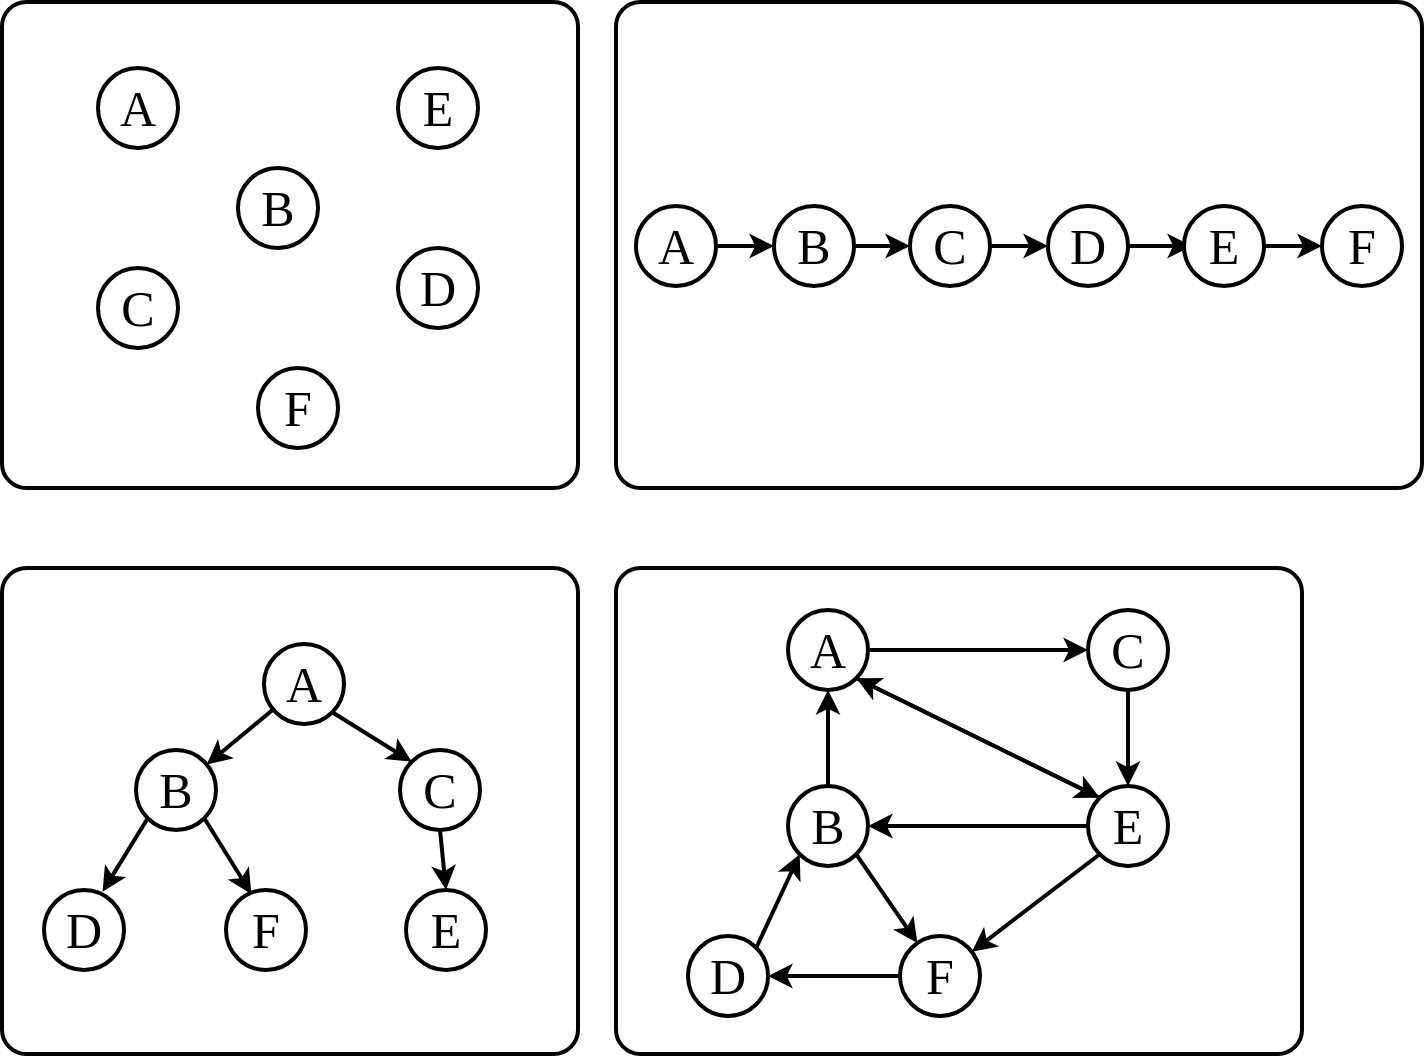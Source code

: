 <mxfile version="14.5.1" type="device" pages="5"><diagram id="MDugd5Kvynm1x06s0bGe" name="Estruturas"><mxGraphModel dx="1314" dy="544" grid="1" gridSize="10" guides="1" tooltips="1" connect="1" arrows="1" fold="1" page="1" pageScale="1" pageWidth="827" pageHeight="1169" math="0" shadow="0"><root><mxCell id="0"/><mxCell id="1" parent="0"/><mxCell id="y-MOUgMA1ZVPWTCympP3-10" value="" style="rounded=1;whiteSpace=wrap;html=1;fontSize=25;strokeWidth=2;arcSize=5;" parent="1" vertex="1"><mxGeometry x="40" y="197" width="288" height="243" as="geometry"/></mxCell><mxCell id="y-MOUgMA1ZVPWTCympP3-2" value="A" style="ellipse;whiteSpace=wrap;html=1;aspect=fixed;strokeWidth=2;fontFamily=Patrick Hand;fontSource=https%3A%2F%2Ffonts.googleapis.com%2Fcss%3Ffamily%3DPatrick%2BHand;fontSize=25;" parent="1" vertex="1"><mxGeometry x="88" y="230" width="40" height="40" as="geometry"/></mxCell><mxCell id="y-MOUgMA1ZVPWTCympP3-3" value="B" style="ellipse;whiteSpace=wrap;html=1;aspect=fixed;strokeWidth=2;fontFamily=Patrick Hand;fontSource=https%3A%2F%2Ffonts.googleapis.com%2Fcss%3Ffamily%3DPatrick%2BHand;fontSize=25;" parent="1" vertex="1"><mxGeometry x="158" y="280" width="40" height="40" as="geometry"/></mxCell><mxCell id="y-MOUgMA1ZVPWTCympP3-4" value="C" style="ellipse;whiteSpace=wrap;html=1;aspect=fixed;strokeWidth=2;fontFamily=Patrick Hand;fontSource=https%3A%2F%2Ffonts.googleapis.com%2Fcss%3Ffamily%3DPatrick%2BHand;fontSize=25;" parent="1" vertex="1"><mxGeometry x="88" y="330" width="40" height="40" as="geometry"/></mxCell><mxCell id="y-MOUgMA1ZVPWTCympP3-5" value="D" style="ellipse;whiteSpace=wrap;html=1;aspect=fixed;strokeWidth=2;fontFamily=Patrick Hand;fontSource=https%3A%2F%2Ffonts.googleapis.com%2Fcss%3Ffamily%3DPatrick%2BHand;fontSize=25;" parent="1" vertex="1"><mxGeometry x="238" y="320" width="40" height="40" as="geometry"/></mxCell><mxCell id="y-MOUgMA1ZVPWTCympP3-6" value="E" style="ellipse;whiteSpace=wrap;html=1;aspect=fixed;strokeWidth=2;fontFamily=Patrick Hand;fontSource=https%3A%2F%2Ffonts.googleapis.com%2Fcss%3Ffamily%3DPatrick%2BHand;fontSize=25;" parent="1" vertex="1"><mxGeometry x="238" y="230" width="40" height="40" as="geometry"/></mxCell><mxCell id="y-MOUgMA1ZVPWTCympP3-7" value="F" style="ellipse;whiteSpace=wrap;html=1;aspect=fixed;strokeWidth=2;fontFamily=Patrick Hand;fontSource=https%3A%2F%2Ffonts.googleapis.com%2Fcss%3Ffamily%3DPatrick%2BHand;fontSize=25;" parent="1" vertex="1"><mxGeometry x="168" y="380" width="40" height="40" as="geometry"/></mxCell><mxCell id="y-MOUgMA1ZVPWTCympP3-12" value="" style="rounded=1;whiteSpace=wrap;html=1;fontSize=25;strokeWidth=2;arcSize=5;" parent="1" vertex="1"><mxGeometry x="347" y="197" width="403" height="243" as="geometry"/></mxCell><mxCell id="y-MOUgMA1ZVPWTCympP3-19" style="edgeStyle=orthogonalEdgeStyle;rounded=0;orthogonalLoop=1;jettySize=auto;html=1;fontSize=25;strokeWidth=2;" parent="1" source="y-MOUgMA1ZVPWTCympP3-13" target="y-MOUgMA1ZVPWTCympP3-14" edge="1"><mxGeometry relative="1" as="geometry"/></mxCell><mxCell id="y-MOUgMA1ZVPWTCympP3-13" value="A" style="ellipse;whiteSpace=wrap;html=1;aspect=fixed;strokeWidth=2;fontFamily=Patrick Hand;fontSource=https%3A%2F%2Ffonts.googleapis.com%2Fcss%3Ffamily%3DPatrick%2BHand;fontSize=25;" parent="1" vertex="1"><mxGeometry x="357" y="299" width="40" height="40" as="geometry"/></mxCell><mxCell id="y-MOUgMA1ZVPWTCympP3-20" style="edgeStyle=orthogonalEdgeStyle;rounded=0;orthogonalLoop=1;jettySize=auto;html=1;entryX=0;entryY=0.5;entryDx=0;entryDy=0;fontSize=25;strokeWidth=2;" parent="1" source="y-MOUgMA1ZVPWTCympP3-14" target="y-MOUgMA1ZVPWTCympP3-15" edge="1"><mxGeometry relative="1" as="geometry"/></mxCell><mxCell id="y-MOUgMA1ZVPWTCympP3-14" value="B" style="ellipse;whiteSpace=wrap;html=1;aspect=fixed;strokeWidth=2;fontFamily=Patrick Hand;fontSource=https%3A%2F%2Ffonts.googleapis.com%2Fcss%3Ffamily%3DPatrick%2BHand;fontSize=25;" parent="1" vertex="1"><mxGeometry x="426" y="299" width="40" height="40" as="geometry"/></mxCell><mxCell id="y-MOUgMA1ZVPWTCympP3-21" style="edgeStyle=orthogonalEdgeStyle;rounded=0;orthogonalLoop=1;jettySize=auto;html=1;entryX=0;entryY=0.5;entryDx=0;entryDy=0;fontSize=25;strokeWidth=2;" parent="1" source="y-MOUgMA1ZVPWTCympP3-15" target="y-MOUgMA1ZVPWTCympP3-16" edge="1"><mxGeometry relative="1" as="geometry"/></mxCell><mxCell id="y-MOUgMA1ZVPWTCympP3-15" value="C" style="ellipse;whiteSpace=wrap;html=1;aspect=fixed;strokeWidth=2;fontFamily=Patrick Hand;fontSource=https%3A%2F%2Ffonts.googleapis.com%2Fcss%3Ffamily%3DPatrick%2BHand;fontSize=25;" parent="1" vertex="1"><mxGeometry x="494" y="299" width="40" height="40" as="geometry"/></mxCell><mxCell id="y-MOUgMA1ZVPWTCympP3-22" style="edgeStyle=orthogonalEdgeStyle;rounded=0;orthogonalLoop=1;jettySize=auto;html=1;entryX=0.1;entryY=0.5;entryDx=0;entryDy=0;entryPerimeter=0;fontSize=25;strokeWidth=2;" parent="1" source="y-MOUgMA1ZVPWTCympP3-16" target="y-MOUgMA1ZVPWTCympP3-17" edge="1"><mxGeometry relative="1" as="geometry"/></mxCell><mxCell id="y-MOUgMA1ZVPWTCympP3-16" value="D" style="ellipse;whiteSpace=wrap;html=1;aspect=fixed;strokeWidth=2;fontFamily=Patrick Hand;fontSource=https%3A%2F%2Ffonts.googleapis.com%2Fcss%3Ffamily%3DPatrick%2BHand;fontSize=25;" parent="1" vertex="1"><mxGeometry x="563" y="299" width="40" height="40" as="geometry"/></mxCell><mxCell id="y-MOUgMA1ZVPWTCympP3-23" style="edgeStyle=orthogonalEdgeStyle;rounded=0;orthogonalLoop=1;jettySize=auto;html=1;entryX=0;entryY=0.5;entryDx=0;entryDy=0;fontSize=25;strokeWidth=2;" parent="1" source="y-MOUgMA1ZVPWTCympP3-17" target="y-MOUgMA1ZVPWTCympP3-18" edge="1"><mxGeometry relative="1" as="geometry"/></mxCell><mxCell id="y-MOUgMA1ZVPWTCympP3-17" value="E" style="ellipse;whiteSpace=wrap;html=1;aspect=fixed;strokeWidth=2;fontFamily=Patrick Hand;fontSource=https%3A%2F%2Ffonts.googleapis.com%2Fcss%3Ffamily%3DPatrick%2BHand;fontSize=25;" parent="1" vertex="1"><mxGeometry x="631" y="299" width="40" height="40" as="geometry"/></mxCell><mxCell id="y-MOUgMA1ZVPWTCympP3-18" value="F" style="ellipse;whiteSpace=wrap;html=1;aspect=fixed;strokeWidth=2;fontFamily=Patrick Hand;fontSource=https%3A%2F%2Ffonts.googleapis.com%2Fcss%3Ffamily%3DPatrick%2BHand;fontSize=25;" parent="1" vertex="1"><mxGeometry x="700" y="299" width="40" height="40" as="geometry"/></mxCell><mxCell id="y-MOUgMA1ZVPWTCympP3-24" value="" style="rounded=1;whiteSpace=wrap;html=1;fontSize=25;strokeWidth=2;arcSize=5;" parent="1" vertex="1"><mxGeometry x="40" y="480" width="288" height="243" as="geometry"/></mxCell><mxCell id="y-MOUgMA1ZVPWTCympP3-31" style="rounded=0;orthogonalLoop=1;jettySize=auto;html=1;fontSize=25;strokeWidth=2;" parent="1" source="y-MOUgMA1ZVPWTCympP3-25" target="y-MOUgMA1ZVPWTCympP3-26" edge="1"><mxGeometry relative="1" as="geometry"/></mxCell><mxCell id="y-MOUgMA1ZVPWTCympP3-32" style="edgeStyle=none;rounded=0;orthogonalLoop=1;jettySize=auto;html=1;exitX=1;exitY=1;exitDx=0;exitDy=0;entryX=0;entryY=0;entryDx=0;entryDy=0;fontSize=25;strokeWidth=2;" parent="1" source="y-MOUgMA1ZVPWTCympP3-25" target="y-MOUgMA1ZVPWTCympP3-27" edge="1"><mxGeometry relative="1" as="geometry"/></mxCell><mxCell id="y-MOUgMA1ZVPWTCympP3-25" value="A" style="ellipse;whiteSpace=wrap;html=1;aspect=fixed;strokeWidth=2;fontFamily=Patrick Hand;fontSource=https%3A%2F%2Ffonts.googleapis.com%2Fcss%3Ffamily%3DPatrick%2BHand;fontSize=25;" parent="1" vertex="1"><mxGeometry x="171" y="518" width="40" height="40" as="geometry"/></mxCell><mxCell id="y-MOUgMA1ZVPWTCympP3-33" style="edgeStyle=none;rounded=0;orthogonalLoop=1;jettySize=auto;html=1;exitX=0;exitY=1;exitDx=0;exitDy=0;entryX=0.732;entryY=0.021;entryDx=0;entryDy=0;entryPerimeter=0;fontSize=25;strokeWidth=2;" parent="1" source="y-MOUgMA1ZVPWTCympP3-26" target="y-MOUgMA1ZVPWTCympP3-28" edge="1"><mxGeometry relative="1" as="geometry"/></mxCell><mxCell id="y-MOUgMA1ZVPWTCympP3-34" style="edgeStyle=none;rounded=0;orthogonalLoop=1;jettySize=auto;html=1;exitX=1;exitY=1;exitDx=0;exitDy=0;entryX=0.318;entryY=0.05;entryDx=0;entryDy=0;entryPerimeter=0;fontSize=25;strokeWidth=2;" parent="1" source="y-MOUgMA1ZVPWTCympP3-26" target="y-MOUgMA1ZVPWTCympP3-30" edge="1"><mxGeometry relative="1" as="geometry"/></mxCell><mxCell id="y-MOUgMA1ZVPWTCympP3-26" value="B" style="ellipse;whiteSpace=wrap;html=1;aspect=fixed;strokeWidth=2;fontFamily=Patrick Hand;fontSource=https%3A%2F%2Ffonts.googleapis.com%2Fcss%3Ffamily%3DPatrick%2BHand;fontSize=25;" parent="1" vertex="1"><mxGeometry x="107" y="571" width="40" height="40" as="geometry"/></mxCell><mxCell id="y-MOUgMA1ZVPWTCympP3-35" style="edgeStyle=none;rounded=0;orthogonalLoop=1;jettySize=auto;html=1;exitX=0.5;exitY=1;exitDx=0;exitDy=0;entryX=0.5;entryY=0;entryDx=0;entryDy=0;fontSize=25;strokeWidth=2;" parent="1" source="y-MOUgMA1ZVPWTCympP3-27" target="y-MOUgMA1ZVPWTCympP3-29" edge="1"><mxGeometry relative="1" as="geometry"/></mxCell><mxCell id="y-MOUgMA1ZVPWTCympP3-27" value="C" style="ellipse;whiteSpace=wrap;html=1;aspect=fixed;strokeWidth=2;fontFamily=Patrick Hand;fontSource=https%3A%2F%2Ffonts.googleapis.com%2Fcss%3Ffamily%3DPatrick%2BHand;fontSize=25;" parent="1" vertex="1"><mxGeometry x="239" y="571" width="40" height="40" as="geometry"/></mxCell><mxCell id="y-MOUgMA1ZVPWTCympP3-28" value="D" style="ellipse;whiteSpace=wrap;html=1;aspect=fixed;strokeWidth=2;fontFamily=Patrick Hand;fontSource=https%3A%2F%2Ffonts.googleapis.com%2Fcss%3Ffamily%3DPatrick%2BHand;fontSize=25;" parent="1" vertex="1"><mxGeometry x="61" y="641" width="40" height="40" as="geometry"/></mxCell><mxCell id="y-MOUgMA1ZVPWTCympP3-29" value="E" style="ellipse;whiteSpace=wrap;html=1;aspect=fixed;strokeWidth=2;fontFamily=Patrick Hand;fontSource=https%3A%2F%2Ffonts.googleapis.com%2Fcss%3Ffamily%3DPatrick%2BHand;fontSize=25;" parent="1" vertex="1"><mxGeometry x="242" y="641" width="40" height="40" as="geometry"/></mxCell><mxCell id="y-MOUgMA1ZVPWTCympP3-30" value="F" style="ellipse;whiteSpace=wrap;html=1;aspect=fixed;strokeWidth=2;fontFamily=Patrick Hand;fontSource=https%3A%2F%2Ffonts.googleapis.com%2Fcss%3Ffamily%3DPatrick%2BHand;fontSize=25;" parent="1" vertex="1"><mxGeometry x="152" y="641" width="40" height="40" as="geometry"/></mxCell><mxCell id="y-MOUgMA1ZVPWTCympP3-36" value="" style="rounded=1;whiteSpace=wrap;html=1;fontSize=25;strokeWidth=2;arcSize=5;" parent="1" vertex="1"><mxGeometry x="347" y="480" width="343" height="243" as="geometry"/></mxCell><mxCell id="y-MOUgMA1ZVPWTCympP3-48" style="edgeStyle=none;rounded=0;orthogonalLoop=1;jettySize=auto;html=1;entryX=0;entryY=0.5;entryDx=0;entryDy=0;fontSize=25;strokeWidth=2;" parent="1" source="y-MOUgMA1ZVPWTCympP3-39" target="y-MOUgMA1ZVPWTCympP3-44" edge="1"><mxGeometry relative="1" as="geometry"/></mxCell><mxCell id="y-MOUgMA1ZVPWTCympP3-52" style="edgeStyle=none;rounded=0;orthogonalLoop=1;jettySize=auto;html=1;exitX=1;exitY=1;exitDx=0;exitDy=0;entryX=0;entryY=0;entryDx=0;entryDy=0;fontSize=25;strokeWidth=2;" parent="1" source="y-MOUgMA1ZVPWTCympP3-39" target="y-MOUgMA1ZVPWTCympP3-46" edge="1"><mxGeometry relative="1" as="geometry"/></mxCell><mxCell id="y-MOUgMA1ZVPWTCympP3-39" value="A" style="ellipse;whiteSpace=wrap;html=1;aspect=fixed;strokeWidth=2;fontFamily=Patrick Hand;fontSource=https%3A%2F%2Ffonts.googleapis.com%2Fcss%3Ffamily%3DPatrick%2BHand;fontSize=25;" parent="1" vertex="1"><mxGeometry x="433" y="501" width="40" height="40" as="geometry"/></mxCell><mxCell id="y-MOUgMA1ZVPWTCympP3-51" style="edgeStyle=none;rounded=0;orthogonalLoop=1;jettySize=auto;html=1;entryX=0.5;entryY=1;entryDx=0;entryDy=0;fontSize=25;strokeWidth=2;" parent="1" source="y-MOUgMA1ZVPWTCympP3-42" target="y-MOUgMA1ZVPWTCympP3-39" edge="1"><mxGeometry relative="1" as="geometry"/></mxCell><mxCell id="y-MOUgMA1ZVPWTCympP3-54" style="edgeStyle=none;rounded=0;orthogonalLoop=1;jettySize=auto;html=1;exitX=1;exitY=1;exitDx=0;exitDy=0;fontSize=25;strokeWidth=2;" parent="1" source="y-MOUgMA1ZVPWTCympP3-42" target="y-MOUgMA1ZVPWTCympP3-47" edge="1"><mxGeometry relative="1" as="geometry"/></mxCell><mxCell id="y-MOUgMA1ZVPWTCympP3-42" value="B" style="ellipse;whiteSpace=wrap;html=1;aspect=fixed;strokeWidth=2;fontFamily=Patrick Hand;fontSource=https%3A%2F%2Ffonts.googleapis.com%2Fcss%3Ffamily%3DPatrick%2BHand;fontSize=25;" parent="1" vertex="1"><mxGeometry x="433" y="589" width="40" height="40" as="geometry"/></mxCell><mxCell id="y-MOUgMA1ZVPWTCympP3-49" style="edgeStyle=none;rounded=0;orthogonalLoop=1;jettySize=auto;html=1;entryX=0.5;entryY=0;entryDx=0;entryDy=0;fontSize=25;strokeWidth=2;" parent="1" source="y-MOUgMA1ZVPWTCympP3-44" target="y-MOUgMA1ZVPWTCympP3-46" edge="1"><mxGeometry relative="1" as="geometry"/></mxCell><mxCell id="y-MOUgMA1ZVPWTCympP3-44" value="C" style="ellipse;whiteSpace=wrap;html=1;aspect=fixed;strokeWidth=2;fontFamily=Patrick Hand;fontSource=https%3A%2F%2Ffonts.googleapis.com%2Fcss%3Ffamily%3DPatrick%2BHand;fontSize=25;" parent="1" vertex="1"><mxGeometry x="583" y="501" width="40" height="40" as="geometry"/></mxCell><mxCell id="y-MOUgMA1ZVPWTCympP3-56" style="edgeStyle=none;rounded=0;orthogonalLoop=1;jettySize=auto;html=1;exitX=1;exitY=0;exitDx=0;exitDy=0;entryX=0;entryY=1;entryDx=0;entryDy=0;fontSize=25;strokeWidth=2;" parent="1" source="y-MOUgMA1ZVPWTCympP3-45" target="y-MOUgMA1ZVPWTCympP3-42" edge="1"><mxGeometry relative="1" as="geometry"/></mxCell><mxCell id="y-MOUgMA1ZVPWTCympP3-45" value="D" style="ellipse;whiteSpace=wrap;html=1;aspect=fixed;strokeWidth=2;fontFamily=Patrick Hand;fontSource=https%3A%2F%2Ffonts.googleapis.com%2Fcss%3Ffamily%3DPatrick%2BHand;fontSize=25;" parent="1" vertex="1"><mxGeometry x="383" y="664" width="40" height="40" as="geometry"/></mxCell><mxCell id="y-MOUgMA1ZVPWTCympP3-50" style="edgeStyle=none;rounded=0;orthogonalLoop=1;jettySize=auto;html=1;entryX=1;entryY=0.5;entryDx=0;entryDy=0;fontSize=25;strokeWidth=2;" parent="1" source="y-MOUgMA1ZVPWTCympP3-46" target="y-MOUgMA1ZVPWTCympP3-42" edge="1"><mxGeometry relative="1" as="geometry"/></mxCell><mxCell id="y-MOUgMA1ZVPWTCympP3-53" style="edgeStyle=none;rounded=0;orthogonalLoop=1;jettySize=auto;html=1;exitX=0;exitY=0;exitDx=0;exitDy=0;entryX=1;entryY=1;entryDx=0;entryDy=0;fontSize=25;strokeWidth=2;" parent="1" source="y-MOUgMA1ZVPWTCympP3-46" target="y-MOUgMA1ZVPWTCympP3-39" edge="1"><mxGeometry relative="1" as="geometry"/></mxCell><mxCell id="y-MOUgMA1ZVPWTCympP3-57" style="edgeStyle=none;rounded=0;orthogonalLoop=1;jettySize=auto;html=1;exitX=0;exitY=1;exitDx=0;exitDy=0;fontSize=25;strokeWidth=2;" parent="1" source="y-MOUgMA1ZVPWTCympP3-46" target="y-MOUgMA1ZVPWTCympP3-47" edge="1"><mxGeometry relative="1" as="geometry"/></mxCell><mxCell id="y-MOUgMA1ZVPWTCympP3-46" value="E" style="ellipse;whiteSpace=wrap;html=1;aspect=fixed;strokeWidth=2;fontFamily=Patrick Hand;fontSource=https%3A%2F%2Ffonts.googleapis.com%2Fcss%3Ffamily%3DPatrick%2BHand;fontSize=25;" parent="1" vertex="1"><mxGeometry x="583" y="589" width="40" height="40" as="geometry"/></mxCell><mxCell id="y-MOUgMA1ZVPWTCympP3-55" style="edgeStyle=none;rounded=0;orthogonalLoop=1;jettySize=auto;html=1;exitX=0;exitY=0.5;exitDx=0;exitDy=0;entryX=1;entryY=0.5;entryDx=0;entryDy=0;fontSize=25;strokeWidth=2;" parent="1" source="y-MOUgMA1ZVPWTCympP3-47" target="y-MOUgMA1ZVPWTCympP3-45" edge="1"><mxGeometry relative="1" as="geometry"/></mxCell><mxCell id="y-MOUgMA1ZVPWTCympP3-47" value="F" style="ellipse;whiteSpace=wrap;html=1;aspect=fixed;strokeWidth=2;fontFamily=Patrick Hand;fontSource=https%3A%2F%2Ffonts.googleapis.com%2Fcss%3Ffamily%3DPatrick%2BHand;fontSize=25;" parent="1" vertex="1"><mxGeometry x="489" y="664" width="40" height="40" as="geometry"/></mxCell></root></mxGraphModel></diagram><diagram id="40u6d1zvD5qnCD7OesKO" name="contigua"><mxGraphModel dx="1314" dy="544" grid="1" gridSize="10" guides="1" tooltips="1" connect="1" arrows="1" fold="1" page="1" pageScale="1" pageWidth="827" pageHeight="1169" math="0" shadow="0"><root><mxCell id="8IhHj2LyZs1nzzT4tQwD-0"/><mxCell id="8IhHj2LyZs1nzzT4tQwD-1" parent="8IhHj2LyZs1nzzT4tQwD-0"/><mxCell id="rGJb19W74XoF2kXSVJv3-0" value="" style="rounded=1;whiteSpace=wrap;html=1;fontSize=25;strokeWidth=2;arcSize=5;" parent="8IhHj2LyZs1nzzT4tQwD-1" vertex="1"><mxGeometry x="70" y="70" width="229" height="100" as="geometry"/></mxCell><mxCell id="rGJb19W74XoF2kXSVJv3-1" style="edgeStyle=orthogonalEdgeStyle;rounded=0;orthogonalLoop=1;jettySize=auto;html=1;fontSize=25;strokeWidth=2;" parent="8IhHj2LyZs1nzzT4tQwD-1" source="rGJb19W74XoF2kXSVJv3-2" target="rGJb19W74XoF2kXSVJv3-4" edge="1"><mxGeometry relative="1" as="geometry"/></mxCell><mxCell id="rGJb19W74XoF2kXSVJv3-2" value="1" style="ellipse;whiteSpace=wrap;html=1;aspect=fixed;strokeWidth=2;fontFamily=Patrick Hand;fontSource=https%3A%2F%2Ffonts.googleapis.com%2Fcss%3Ffamily%3DPatrick%2BHand;fontSize=25;" parent="8IhHj2LyZs1nzzT4tQwD-1" vertex="1"><mxGeometry x="93" y="100" width="40" height="40" as="geometry"/></mxCell><mxCell id="rGJb19W74XoF2kXSVJv3-3" style="edgeStyle=orthogonalEdgeStyle;rounded=0;orthogonalLoop=1;jettySize=auto;html=1;entryX=0;entryY=0.5;entryDx=0;entryDy=0;fontSize=25;strokeWidth=2;" parent="8IhHj2LyZs1nzzT4tQwD-1" source="rGJb19W74XoF2kXSVJv3-4" target="rGJb19W74XoF2kXSVJv3-6" edge="1"><mxGeometry relative="1" as="geometry"/></mxCell><mxCell id="rGJb19W74XoF2kXSVJv3-4" value="2" style="ellipse;whiteSpace=wrap;html=1;aspect=fixed;strokeWidth=2;fontFamily=Patrick Hand;fontSource=https%3A%2F%2Ffonts.googleapis.com%2Fcss%3Ffamily%3DPatrick%2BHand;fontSize=25;" parent="8IhHj2LyZs1nzzT4tQwD-1" vertex="1"><mxGeometry x="162" y="100" width="40" height="40" as="geometry"/></mxCell><mxCell id="rGJb19W74XoF2kXSVJv3-6" value="3" style="ellipse;whiteSpace=wrap;html=1;aspect=fixed;strokeWidth=2;fontFamily=Patrick Hand;fontSource=https%3A%2F%2Ffonts.googleapis.com%2Fcss%3Ffamily%3DPatrick%2BHand;fontSize=25;" parent="8IhHj2LyZs1nzzT4tQwD-1" vertex="1"><mxGeometry x="230" y="100" width="40" height="40" as="geometry"/></mxCell><mxCell id="rGJb19W74XoF2kXSVJv3-21" value="" style="rounded=1;whiteSpace=wrap;html=1;fontSize=25;strokeWidth=2;arcSize=5;" parent="8IhHj2LyZs1nzzT4tQwD-1" vertex="1"><mxGeometry x="27" y="250" width="510" height="300" as="geometry"/></mxCell><mxCell id="rGJb19W74XoF2kXSVJv3-28" style="edgeStyle=none;rounded=0;orthogonalLoop=1;jettySize=auto;html=1;exitX=0;exitY=1;exitDx=0;exitDy=0;entryX=1;entryY=0;entryDx=0;entryDy=0;fontFamily=Patrick Hand;fontSource=https%3A%2F%2Ffonts.googleapis.com%2Fcss%3Ffamily%3DPatrick%2BHand;fontSize=16;strokeWidth=2;endArrow=none;endFill=0;" parent="8IhHj2LyZs1nzzT4tQwD-1" source="rGJb19W74XoF2kXSVJv3-23" target="rGJb19W74XoF2kXSVJv3-27" edge="1"><mxGeometry relative="1" as="geometry"/></mxCell><mxCell id="rGJb19W74XoF2kXSVJv3-30" style="edgeStyle=none;rounded=0;orthogonalLoop=1;jettySize=auto;html=1;exitX=1;exitY=1;exitDx=0;exitDy=0;entryX=0;entryY=0;entryDx=0;entryDy=0;fontFamily=Patrick Hand;fontSource=https%3A%2F%2Ffonts.googleapis.com%2Fcss%3Ffamily%3DPatrick%2BHand;fontSize=16;endArrow=none;endFill=0;strokeWidth=2;" parent="8IhHj2LyZs1nzzT4tQwD-1" source="rGJb19W74XoF2kXSVJv3-23" target="rGJb19W74XoF2kXSVJv3-46" edge="1"><mxGeometry relative="1" as="geometry"><mxPoint x="337.858" y="343.858" as="targetPoint"/></mxGeometry></mxCell><mxCell id="rGJb19W74XoF2kXSVJv3-23" value="15" style="ellipse;whiteSpace=wrap;html=1;aspect=fixed;strokeWidth=2;fontFamily=Patrick Hand;fontSource=https%3A%2F%2Ffonts.googleapis.com%2Fcss%3Ffamily%3DPatrick%2BHand;fontSize=25;" parent="8IhHj2LyZs1nzzT4tQwD-1" vertex="1"><mxGeometry x="252" y="288" width="40" height="40" as="geometry"/></mxCell><mxCell id="rGJb19W74XoF2kXSVJv3-32" style="edgeStyle=none;rounded=0;orthogonalLoop=1;jettySize=auto;html=1;exitX=0;exitY=1;exitDx=0;exitDy=0;entryX=0.738;entryY=0.021;entryDx=0;entryDy=0;fontFamily=Patrick Hand;fontSource=https%3A%2F%2Ffonts.googleapis.com%2Fcss%3Ffamily%3DPatrick%2BHand;fontSize=16;endArrow=none;endFill=0;strokeWidth=2;entryPerimeter=0;" parent="8IhHj2LyZs1nzzT4tQwD-1" source="rGJb19W74XoF2kXSVJv3-27" target="rGJb19W74XoF2kXSVJv3-31" edge="1"><mxGeometry relative="1" as="geometry"/></mxCell><mxCell id="rGJb19W74XoF2kXSVJv3-34" style="edgeStyle=none;rounded=0;orthogonalLoop=1;jettySize=auto;html=1;exitX=1;exitY=1;exitDx=0;exitDy=0;entryX=0.279;entryY=0.021;entryDx=0;entryDy=0;entryPerimeter=0;fontFamily=Patrick Hand;fontSource=https%3A%2F%2Ffonts.googleapis.com%2Fcss%3Ffamily%3DPatrick%2BHand;fontSize=16;endArrow=none;endFill=0;strokeWidth=2;" parent="8IhHj2LyZs1nzzT4tQwD-1" source="rGJb19W74XoF2kXSVJv3-27" target="rGJb19W74XoF2kXSVJv3-33" edge="1"><mxGeometry relative="1" as="geometry"/></mxCell><mxCell id="rGJb19W74XoF2kXSVJv3-27" value="14" style="ellipse;whiteSpace=wrap;html=1;aspect=fixed;strokeWidth=2;fontFamily=Patrick Hand;fontSource=https%3A%2F%2Ffonts.googleapis.com%2Fcss%3Ffamily%3DPatrick%2BHand;fontSize=25;" parent="8IhHj2LyZs1nzzT4tQwD-1" vertex="1"><mxGeometry x="157" y="338" width="40" height="40" as="geometry"/></mxCell><mxCell id="rGJb19W74XoF2kXSVJv3-36" style="edgeStyle=none;rounded=0;orthogonalLoop=1;jettySize=auto;html=1;exitX=0;exitY=1;exitDx=0;exitDy=0;entryX=0.738;entryY=0.063;entryDx=0;entryDy=0;fontFamily=Patrick Hand;fontSource=https%3A%2F%2Ffonts.googleapis.com%2Fcss%3Ffamily%3DPatrick%2BHand;fontSize=16;endArrow=none;endFill=0;strokeWidth=2;entryPerimeter=0;" parent="8IhHj2LyZs1nzzT4tQwD-1" source="rGJb19W74XoF2kXSVJv3-31" target="rGJb19W74XoF2kXSVJv3-35" edge="1"><mxGeometry relative="1" as="geometry"/></mxCell><mxCell id="rGJb19W74XoF2kXSVJv3-38" style="edgeStyle=none;rounded=0;orthogonalLoop=1;jettySize=auto;html=1;exitX=1;exitY=1;exitDx=0;exitDy=0;entryX=0.363;entryY=-0.021;entryDx=0;entryDy=0;entryPerimeter=0;fontFamily=Patrick Hand;fontSource=https%3A%2F%2Ffonts.googleapis.com%2Fcss%3Ffamily%3DPatrick%2BHand;fontSize=16;endArrow=none;endFill=0;strokeWidth=2;" parent="8IhHj2LyZs1nzzT4tQwD-1" source="rGJb19W74XoF2kXSVJv3-31" target="rGJb19W74XoF2kXSVJv3-37" edge="1"><mxGeometry relative="1" as="geometry"/></mxCell><mxCell id="rGJb19W74XoF2kXSVJv3-31" value="7" style="ellipse;whiteSpace=wrap;html=1;aspect=fixed;strokeWidth=2;fontFamily=Patrick Hand;fontSource=https%3A%2F%2Ffonts.googleapis.com%2Fcss%3Ffamily%3DPatrick%2BHand;fontSize=25;" parent="8IhHj2LyZs1nzzT4tQwD-1" vertex="1"><mxGeometry x="92" y="408" width="40" height="40" as="geometry"/></mxCell><mxCell id="rGJb19W74XoF2kXSVJv3-41" style="edgeStyle=none;rounded=0;orthogonalLoop=1;jettySize=auto;html=1;exitX=0;exitY=1;exitDx=0;exitDy=0;entryX=0.696;entryY=0.063;entryDx=0;entryDy=0;entryPerimeter=0;fontFamily=Patrick Hand;fontSource=https%3A%2F%2Ffonts.googleapis.com%2Fcss%3Ffamily%3DPatrick%2BHand;fontSize=16;endArrow=none;endFill=0;strokeWidth=2;" parent="8IhHj2LyZs1nzzT4tQwD-1" source="rGJb19W74XoF2kXSVJv3-33" target="rGJb19W74XoF2kXSVJv3-39" edge="1"><mxGeometry relative="1" as="geometry"/></mxCell><mxCell id="rGJb19W74XoF2kXSVJv3-42" style="edgeStyle=none;rounded=0;orthogonalLoop=1;jettySize=auto;html=1;exitX=1;exitY=1;exitDx=0;exitDy=0;entryX=0.275;entryY=0.011;entryDx=0;entryDy=0;entryPerimeter=0;fontFamily=Patrick Hand;fontSource=https%3A%2F%2Ffonts.googleapis.com%2Fcss%3Ffamily%3DPatrick%2BHand;fontSize=16;endArrow=none;endFill=0;strokeWidth=2;" parent="8IhHj2LyZs1nzzT4tQwD-1" source="rGJb19W74XoF2kXSVJv3-33" target="rGJb19W74XoF2kXSVJv3-40" edge="1"><mxGeometry relative="1" as="geometry"/></mxCell><mxCell id="rGJb19W74XoF2kXSVJv3-33" value="13" style="ellipse;whiteSpace=wrap;html=1;aspect=fixed;strokeWidth=2;fontFamily=Patrick Hand;fontSource=https%3A%2F%2Ffonts.googleapis.com%2Fcss%3Ffamily%3DPatrick%2BHand;fontSize=25;" parent="8IhHj2LyZs1nzzT4tQwD-1" vertex="1"><mxGeometry x="231" y="408" width="40" height="40" as="geometry"/></mxCell><mxCell id="rGJb19W74XoF2kXSVJv3-35" value="6" style="ellipse;whiteSpace=wrap;html=1;aspect=fixed;strokeWidth=2;fontFamily=Patrick Hand;fontSource=https%3A%2F%2Ffonts.googleapis.com%2Fcss%3Ffamily%3DPatrick%2BHand;fontSize=25;" parent="8IhHj2LyZs1nzzT4tQwD-1" vertex="1"><mxGeometry x="52" y="478" width="40" height="40" as="geometry"/></mxCell><mxCell id="rGJb19W74XoF2kXSVJv3-37" value="1" style="ellipse;whiteSpace=wrap;html=1;aspect=fixed;strokeWidth=2;fontFamily=Patrick Hand;fontSource=https%3A%2F%2Ffonts.googleapis.com%2Fcss%3Ffamily%3DPatrick%2BHand;fontSize=25;" parent="8IhHj2LyZs1nzzT4tQwD-1" vertex="1"><mxGeometry x="132" y="478" width="40" height="40" as="geometry"/></mxCell><mxCell id="rGJb19W74XoF2kXSVJv3-39" value="5" style="ellipse;whiteSpace=wrap;html=1;aspect=fixed;strokeWidth=2;fontFamily=Patrick Hand;fontSource=https%3A%2F%2Ffonts.googleapis.com%2Fcss%3Ffamily%3DPatrick%2BHand;fontSize=25;" parent="8IhHj2LyZs1nzzT4tQwD-1" vertex="1"><mxGeometry x="194" y="478" width="40" height="40" as="geometry"/></mxCell><mxCell id="rGJb19W74XoF2kXSVJv3-40" value="9" style="ellipse;whiteSpace=wrap;html=1;aspect=fixed;strokeWidth=2;fontFamily=Patrick Hand;fontSource=https%3A%2F%2Ffonts.googleapis.com%2Fcss%3Ffamily%3DPatrick%2BHand;fontSize=25;" parent="8IhHj2LyZs1nzzT4tQwD-1" vertex="1"><mxGeometry x="274" y="478" width="40" height="40" as="geometry"/></mxCell><mxCell id="rGJb19W74XoF2kXSVJv3-44" style="edgeStyle=none;rounded=0;orthogonalLoop=1;jettySize=auto;html=1;exitX=0;exitY=1;exitDx=0;exitDy=0;entryX=0.738;entryY=0.021;entryDx=0;entryDy=0;fontFamily=Patrick Hand;fontSource=https%3A%2F%2Ffonts.googleapis.com%2Fcss%3Ffamily%3DPatrick%2BHand;fontSize=16;endArrow=none;endFill=0;strokeWidth=2;entryPerimeter=0;" parent="8IhHj2LyZs1nzzT4tQwD-1" source="rGJb19W74XoF2kXSVJv3-46" target="rGJb19W74XoF2kXSVJv3-49" edge="1"><mxGeometry relative="1" as="geometry"/></mxCell><mxCell id="rGJb19W74XoF2kXSVJv3-45" style="edgeStyle=none;rounded=0;orthogonalLoop=1;jettySize=auto;html=1;exitX=1;exitY=1;exitDx=0;exitDy=0;entryX=0.279;entryY=0.021;entryDx=0;entryDy=0;entryPerimeter=0;fontFamily=Patrick Hand;fontSource=https%3A%2F%2Ffonts.googleapis.com%2Fcss%3Ffamily%3DPatrick%2BHand;fontSize=16;endArrow=none;endFill=0;strokeWidth=2;" parent="8IhHj2LyZs1nzzT4tQwD-1" source="rGJb19W74XoF2kXSVJv3-46" target="rGJb19W74XoF2kXSVJv3-52" edge="1"><mxGeometry relative="1" as="geometry"/></mxCell><mxCell id="rGJb19W74XoF2kXSVJv3-46" value="4" style="ellipse;whiteSpace=wrap;html=1;aspect=fixed;strokeWidth=2;fontFamily=Patrick Hand;fontSource=https%3A%2F%2Ffonts.googleapis.com%2Fcss%3Ffamily%3DPatrick%2BHand;fontSize=25;" parent="8IhHj2LyZs1nzzT4tQwD-1" vertex="1"><mxGeometry x="347" y="338" width="40" height="40" as="geometry"/></mxCell><mxCell id="rGJb19W74XoF2kXSVJv3-49" value="3" style="ellipse;whiteSpace=wrap;html=1;aspect=fixed;strokeWidth=2;fontFamily=Patrick Hand;fontSource=https%3A%2F%2Ffonts.googleapis.com%2Fcss%3Ffamily%3DPatrick%2BHand;fontSize=25;" parent="8IhHj2LyZs1nzzT4tQwD-1" vertex="1"><mxGeometry x="302" y="408" width="40" height="40" as="geometry"/></mxCell><mxCell id="rGJb19W74XoF2kXSVJv3-52" value="2" style="ellipse;whiteSpace=wrap;html=1;aspect=fixed;strokeWidth=2;fontFamily=Patrick Hand;fontSource=https%3A%2F%2Ffonts.googleapis.com%2Fcss%3Ffamily%3DPatrick%2BHand;fontSize=25;" parent="8IhHj2LyZs1nzzT4tQwD-1" vertex="1"><mxGeometry x="392" y="408" width="40" height="40" as="geometry"/></mxCell><mxCell id="rGJb19W74XoF2kXSVJv3-57" value="v[0]" style="text;html=1;strokeColor=none;fillColor=none;align=center;verticalAlign=middle;whiteSpace=wrap;rounded=0;fontFamily=Courier Prime;fontSource=https%3A%2F%2Ffonts.googleapis.com%2Fcss%3Ffamily%3DCourier%2BPrime;fontSize=14;fontStyle=1;fontColor=#808080;" parent="8IhHj2LyZs1nzzT4tQwD-1" vertex="1"><mxGeometry x="252" y="268" width="40" height="20" as="geometry"/></mxCell><mxCell id="rGJb19W74XoF2kXSVJv3-59" value="v[1]" style="text;html=1;strokeColor=none;fillColor=none;align=center;verticalAlign=middle;whiteSpace=wrap;rounded=0;fontFamily=Courier Prime;fontSource=https%3A%2F%2Ffonts.googleapis.com%2Fcss%3Ffamily%3DCourier%2BPrime;fontSize=14;fontStyle=1;fontColor=#808080;" parent="8IhHj2LyZs1nzzT4tQwD-1" vertex="1"><mxGeometry x="150" y="316" width="40" height="20" as="geometry"/></mxCell><mxCell id="rGJb19W74XoF2kXSVJv3-60" value="v[2]" style="text;html=1;strokeColor=none;fillColor=none;align=center;verticalAlign=middle;whiteSpace=wrap;rounded=0;fontFamily=Courier Prime;fontSource=https%3A%2F%2Ffonts.googleapis.com%2Fcss%3Ffamily%3DCourier%2BPrime;fontSize=14;fontStyle=1;fontColor=#808080;" parent="8IhHj2LyZs1nzzT4tQwD-1" vertex="1"><mxGeometry x="347" y="316" width="40" height="20" as="geometry"/></mxCell><mxCell id="rGJb19W74XoF2kXSVJv3-61" value="v[3]" style="text;html=1;strokeColor=none;fillColor=none;align=center;verticalAlign=middle;whiteSpace=wrap;rounded=0;fontFamily=Courier Prime;fontSource=https%3A%2F%2Ffonts.googleapis.com%2Fcss%3Ffamily%3DCourier%2BPrime;fontSize=14;fontStyle=1;fontColor=#808080;" parent="8IhHj2LyZs1nzzT4tQwD-1" vertex="1"><mxGeometry x="87" y="388" width="40" height="20" as="geometry"/></mxCell><mxCell id="rGJb19W74XoF2kXSVJv3-62" value="v[4]" style="text;html=1;strokeColor=none;fillColor=none;align=center;verticalAlign=middle;whiteSpace=wrap;rounded=0;fontFamily=Courier Prime;fontSource=https%3A%2F%2Ffonts.googleapis.com%2Fcss%3Ffamily%3DCourier%2BPrime;fontSize=14;fontStyle=1;fontColor=#808080;" parent="8IhHj2LyZs1nzzT4tQwD-1" vertex="1"><mxGeometry x="237" y="388" width="40" height="20" as="geometry"/></mxCell><mxCell id="rGJb19W74XoF2kXSVJv3-63" value="v[5]" style="text;html=1;strokeColor=none;fillColor=none;align=center;verticalAlign=middle;whiteSpace=wrap;rounded=0;fontFamily=Courier Prime;fontSource=https%3A%2F%2Ffonts.googleapis.com%2Fcss%3Ffamily%3DCourier%2BPrime;fontSize=14;fontStyle=1;fontColor=#808080;" parent="8IhHj2LyZs1nzzT4tQwD-1" vertex="1"><mxGeometry x="295" y="388" width="40" height="20" as="geometry"/></mxCell><mxCell id="rGJb19W74XoF2kXSVJv3-64" value="v[6]" style="text;html=1;strokeColor=none;fillColor=none;align=center;verticalAlign=middle;whiteSpace=wrap;rounded=0;fontFamily=Courier Prime;fontSource=https%3A%2F%2Ffonts.googleapis.com%2Fcss%3Ffamily%3DCourier%2BPrime;fontSize=14;fontStyle=1;fontColor=#808080;" parent="8IhHj2LyZs1nzzT4tQwD-1" vertex="1"><mxGeometry x="402" y="388" width="40" height="20" as="geometry"/></mxCell><mxCell id="rGJb19W74XoF2kXSVJv3-65" value="v[7]" style="text;html=1;strokeColor=none;fillColor=none;align=center;verticalAlign=middle;whiteSpace=wrap;rounded=0;fontFamily=Courier Prime;fontSource=https%3A%2F%2Ffonts.googleapis.com%2Fcss%3Ffamily%3DCourier%2BPrime;fontSize=14;fontStyle=1;fontColor=#808080;" parent="8IhHj2LyZs1nzzT4tQwD-1" vertex="1"><mxGeometry x="43" y="458" width="40" height="20" as="geometry"/></mxCell><mxCell id="rGJb19W74XoF2kXSVJv3-66" value="v[8]" style="text;html=1;strokeColor=none;fillColor=none;align=center;verticalAlign=middle;whiteSpace=wrap;rounded=0;fontFamily=Courier Prime;fontSource=https%3A%2F%2Ffonts.googleapis.com%2Fcss%3Ffamily%3DCourier%2BPrime;fontSize=14;fontStyle=1;fontColor=#808080;" parent="8IhHj2LyZs1nzzT4tQwD-1" vertex="1"><mxGeometry x="143" y="458" width="40" height="20" as="geometry"/></mxCell><mxCell id="rGJb19W74XoF2kXSVJv3-67" value="v[9]" style="text;html=1;strokeColor=none;fillColor=none;align=center;verticalAlign=middle;whiteSpace=wrap;rounded=0;fontFamily=Courier Prime;fontSource=https%3A%2F%2Ffonts.googleapis.com%2Fcss%3Ffamily%3DCourier%2BPrime;fontSize=14;fontStyle=1;fontColor=#808080;" parent="8IhHj2LyZs1nzzT4tQwD-1" vertex="1"><mxGeometry x="187" y="458" width="40" height="20" as="geometry"/></mxCell><mxCell id="rGJb19W74XoF2kXSVJv3-68" value="v[10]" style="text;html=1;strokeColor=none;fillColor=none;align=center;verticalAlign=middle;whiteSpace=wrap;rounded=0;fontFamily=Courier Prime;fontSource=https%3A%2F%2Ffonts.googleapis.com%2Fcss%3Ffamily%3DCourier%2BPrime;fontSize=14;fontStyle=1;fontColor=#808080;" parent="8IhHj2LyZs1nzzT4tQwD-1" vertex="1"><mxGeometry x="284" y="458" width="40" height="20" as="geometry"/></mxCell><mxCell id="rGJb19W74XoF2kXSVJv3-70" value="15" style="rounded=0;whiteSpace=wrap;html=1;fontSize=24;strokeWidth=2;fontFamily=Patrick Hand;fontSource=https%3A%2F%2Ffonts.googleapis.com%2Fcss%3Ffamily%3DPatrick%2BHand;verticalAlign=middle;" parent="8IhHj2LyZs1nzzT4tQwD-1" vertex="1"><mxGeometry x="62" y="590" width="40" height="40" as="geometry"/></mxCell><mxCell id="rGJb19W74XoF2kXSVJv3-71" value="0" style="text;html=1;strokeColor=none;fillColor=none;align=center;verticalAlign=middle;whiteSpace=wrap;rounded=0;fontFamily=Patrick Hand;fontSource=https%3A%2F%2Ffonts.googleapis.com%2Fcss%3Ffamily%3DPatrick%2BHand;fontSize=16;" parent="8IhHj2LyZs1nzzT4tQwD-1" vertex="1"><mxGeometry x="62" y="569" width="40" height="20" as="geometry"/></mxCell><mxCell id="rGJb19W74XoF2kXSVJv3-72" value="14" style="rounded=0;whiteSpace=wrap;html=1;fontSize=24;strokeWidth=2;fontFamily=Patrick Hand;fontSource=https%3A%2F%2Ffonts.googleapis.com%2Fcss%3Ffamily%3DPatrick%2BHand;verticalAlign=middle;" parent="8IhHj2LyZs1nzzT4tQwD-1" vertex="1"><mxGeometry x="102" y="590" width="40" height="40" as="geometry"/></mxCell><mxCell id="rGJb19W74XoF2kXSVJv3-73" value="1" style="text;html=1;strokeColor=none;fillColor=none;align=center;verticalAlign=middle;whiteSpace=wrap;rounded=0;fontFamily=Patrick Hand;fontSource=https%3A%2F%2Ffonts.googleapis.com%2Fcss%3Ffamily%3DPatrick%2BHand;fontSize=16;" parent="8IhHj2LyZs1nzzT4tQwD-1" vertex="1"><mxGeometry x="102" y="569" width="40" height="20" as="geometry"/></mxCell><mxCell id="rGJb19W74XoF2kXSVJv3-74" value="4" style="rounded=0;whiteSpace=wrap;html=1;fontSize=24;strokeWidth=2;fontFamily=Patrick Hand;fontSource=https%3A%2F%2Ffonts.googleapis.com%2Fcss%3Ffamily%3DPatrick%2BHand;verticalAlign=middle;" parent="8IhHj2LyZs1nzzT4tQwD-1" vertex="1"><mxGeometry x="142" y="590" width="40" height="40" as="geometry"/></mxCell><mxCell id="rGJb19W74XoF2kXSVJv3-75" value="2" style="text;html=1;strokeColor=none;fillColor=none;align=center;verticalAlign=middle;whiteSpace=wrap;rounded=0;fontFamily=Patrick Hand;fontSource=https%3A%2F%2Ffonts.googleapis.com%2Fcss%3Ffamily%3DPatrick%2BHand;fontSize=16;" parent="8IhHj2LyZs1nzzT4tQwD-1" vertex="1"><mxGeometry x="142" y="569" width="40" height="20" as="geometry"/></mxCell><mxCell id="rGJb19W74XoF2kXSVJv3-76" value="3" style="text;html=1;strokeColor=none;fillColor=none;align=center;verticalAlign=middle;whiteSpace=wrap;rounded=0;fontFamily=Patrick Hand;fontSource=https%3A%2F%2Ffonts.googleapis.com%2Fcss%3Ffamily%3DPatrick%2BHand;fontSize=16;" parent="8IhHj2LyZs1nzzT4tQwD-1" vertex="1"><mxGeometry x="182" y="569" width="40" height="20" as="geometry"/></mxCell><mxCell id="rGJb19W74XoF2kXSVJv3-77" value="7" style="rounded=0;whiteSpace=wrap;html=1;fontSize=24;strokeWidth=2;fontFamily=Patrick Hand;fontSource=https%3A%2F%2Ffonts.googleapis.com%2Fcss%3Ffamily%3DPatrick%2BHand;verticalAlign=middle;" parent="8IhHj2LyZs1nzzT4tQwD-1" vertex="1"><mxGeometry x="182" y="590" width="40" height="40" as="geometry"/></mxCell><mxCell id="rGJb19W74XoF2kXSVJv3-78" value="4" style="text;html=1;strokeColor=none;fillColor=none;align=center;verticalAlign=middle;whiteSpace=wrap;rounded=0;fontFamily=Patrick Hand;fontSource=https%3A%2F%2Ffonts.googleapis.com%2Fcss%3Ffamily%3DPatrick%2BHand;fontSize=16;" parent="8IhHj2LyZs1nzzT4tQwD-1" vertex="1"><mxGeometry x="222" y="569" width="40" height="20" as="geometry"/></mxCell><mxCell id="rGJb19W74XoF2kXSVJv3-79" value="13" style="rounded=0;whiteSpace=wrap;html=1;fontSize=24;strokeWidth=2;fontFamily=Patrick Hand;fontSource=https%3A%2F%2Ffonts.googleapis.com%2Fcss%3Ffamily%3DPatrick%2BHand;verticalAlign=middle;" parent="8IhHj2LyZs1nzzT4tQwD-1" vertex="1"><mxGeometry x="222" y="590" width="40" height="40" as="geometry"/></mxCell><mxCell id="rGJb19W74XoF2kXSVJv3-80" value="5" style="text;html=1;strokeColor=none;fillColor=none;align=center;verticalAlign=middle;whiteSpace=wrap;rounded=0;fontFamily=Patrick Hand;fontSource=https%3A%2F%2Ffonts.googleapis.com%2Fcss%3Ffamily%3DPatrick%2BHand;fontSize=16;" parent="8IhHj2LyZs1nzzT4tQwD-1" vertex="1"><mxGeometry x="262" y="569" width="40" height="20" as="geometry"/></mxCell><mxCell id="rGJb19W74XoF2kXSVJv3-81" value="3" style="rounded=0;whiteSpace=wrap;html=1;fontSize=24;strokeWidth=2;fontFamily=Patrick Hand;fontSource=https%3A%2F%2Ffonts.googleapis.com%2Fcss%3Ffamily%3DPatrick%2BHand;verticalAlign=middle;" parent="8IhHj2LyZs1nzzT4tQwD-1" vertex="1"><mxGeometry x="262" y="590" width="40" height="40" as="geometry"/></mxCell><mxCell id="rGJb19W74XoF2kXSVJv3-82" value="6" style="text;html=1;strokeColor=none;fillColor=none;align=center;verticalAlign=middle;whiteSpace=wrap;rounded=0;fontFamily=Patrick Hand;fontSource=https%3A%2F%2Ffonts.googleapis.com%2Fcss%3Ffamily%3DPatrick%2BHand;fontSize=16;" parent="8IhHj2LyZs1nzzT4tQwD-1" vertex="1"><mxGeometry x="302" y="569" width="40" height="20" as="geometry"/></mxCell><mxCell id="rGJb19W74XoF2kXSVJv3-83" value="2" style="rounded=0;whiteSpace=wrap;html=1;fontSize=24;strokeWidth=2;fontFamily=Patrick Hand;fontSource=https%3A%2F%2Ffonts.googleapis.com%2Fcss%3Ffamily%3DPatrick%2BHand;verticalAlign=middle;" parent="8IhHj2LyZs1nzzT4tQwD-1" vertex="1"><mxGeometry x="302" y="590" width="40" height="40" as="geometry"/></mxCell><mxCell id="rGJb19W74XoF2kXSVJv3-84" value="7" style="text;html=1;strokeColor=none;fillColor=none;align=center;verticalAlign=middle;whiteSpace=wrap;rounded=0;fontFamily=Patrick Hand;fontSource=https%3A%2F%2Ffonts.googleapis.com%2Fcss%3Ffamily%3DPatrick%2BHand;fontSize=16;" parent="8IhHj2LyZs1nzzT4tQwD-1" vertex="1"><mxGeometry x="342" y="569" width="40" height="20" as="geometry"/></mxCell><mxCell id="rGJb19W74XoF2kXSVJv3-85" value="6" style="rounded=0;whiteSpace=wrap;html=1;fontSize=24;strokeWidth=2;fontFamily=Patrick Hand;fontSource=https%3A%2F%2Ffonts.googleapis.com%2Fcss%3Ffamily%3DPatrick%2BHand;verticalAlign=middle;" parent="8IhHj2LyZs1nzzT4tQwD-1" vertex="1"><mxGeometry x="342" y="590" width="40" height="40" as="geometry"/></mxCell><mxCell id="rGJb19W74XoF2kXSVJv3-86" value="8" style="text;html=1;strokeColor=none;fillColor=none;align=center;verticalAlign=middle;whiteSpace=wrap;rounded=0;fontFamily=Patrick Hand;fontSource=https%3A%2F%2Ffonts.googleapis.com%2Fcss%3Ffamily%3DPatrick%2BHand;fontSize=16;" parent="8IhHj2LyZs1nzzT4tQwD-1" vertex="1"><mxGeometry x="382" y="569" width="40" height="20" as="geometry"/></mxCell><mxCell id="rGJb19W74XoF2kXSVJv3-87" value="1" style="rounded=0;whiteSpace=wrap;html=1;fontSize=24;strokeWidth=2;fontFamily=Patrick Hand;fontSource=https%3A%2F%2Ffonts.googleapis.com%2Fcss%3Ffamily%3DPatrick%2BHand;verticalAlign=middle;" parent="8IhHj2LyZs1nzzT4tQwD-1" vertex="1"><mxGeometry x="382" y="590" width="40" height="40" as="geometry"/></mxCell><mxCell id="rGJb19W74XoF2kXSVJv3-88" value="9" style="text;html=1;strokeColor=none;fillColor=none;align=center;verticalAlign=middle;whiteSpace=wrap;rounded=0;fontFamily=Patrick Hand;fontSource=https%3A%2F%2Ffonts.googleapis.com%2Fcss%3Ffamily%3DPatrick%2BHand;fontSize=16;" parent="8IhHj2LyZs1nzzT4tQwD-1" vertex="1"><mxGeometry x="422" y="569" width="40" height="20" as="geometry"/></mxCell><mxCell id="rGJb19W74XoF2kXSVJv3-89" value="5" style="rounded=0;whiteSpace=wrap;html=1;fontSize=24;strokeWidth=2;fontFamily=Patrick Hand;fontSource=https%3A%2F%2Ffonts.googleapis.com%2Fcss%3Ffamily%3DPatrick%2BHand;verticalAlign=middle;" parent="8IhHj2LyZs1nzzT4tQwD-1" vertex="1"><mxGeometry x="422" y="590" width="40" height="40" as="geometry"/></mxCell><mxCell id="rGJb19W74XoF2kXSVJv3-90" value="10" style="text;html=1;strokeColor=none;fillColor=none;align=center;verticalAlign=middle;whiteSpace=wrap;rounded=0;fontFamily=Patrick Hand;fontSource=https%3A%2F%2Ffonts.googleapis.com%2Fcss%3Ffamily%3DPatrick%2BHand;fontSize=16;" parent="8IhHj2LyZs1nzzT4tQwD-1" vertex="1"><mxGeometry x="462" y="569" width="40" height="20" as="geometry"/></mxCell><mxCell id="rGJb19W74XoF2kXSVJv3-91" value="9" style="rounded=0;whiteSpace=wrap;html=1;fontSize=24;strokeWidth=2;fontFamily=Patrick Hand;fontSource=https%3A%2F%2Ffonts.googleapis.com%2Fcss%3Ffamily%3DPatrick%2BHand;verticalAlign=middle;" parent="8IhHj2LyZs1nzzT4tQwD-1" vertex="1"><mxGeometry x="462" y="590" width="40" height="40" as="geometry"/></mxCell><mxCell id="rGJb19W74XoF2kXSVJv3-93" value="Pai(i) = (i-2)/2" style="text;html=1;strokeColor=none;fillColor=none;align=left;verticalAlign=middle;whiteSpace=wrap;rounded=0;fontFamily=Patrick Hand;fontSource=https%3A%2F%2Ffonts.googleapis.com%2Fcss%3Ffamily%3DPatrick%2BHand;fontSize=17;fontStyle=1" parent="8IhHj2LyZs1nzzT4tQwD-1" vertex="1"><mxGeometry x="573" y="382" width="150" height="20" as="geometry"/></mxCell><mxCell id="rGJb19W74XoF2kXSVJv3-94" value="FilhoEsquerda(i) = 2 * i + 1&lt;br style=&quot;font-size: 17px;&quot;&gt;FilhoDireita(i)&amp;nbsp; &amp;nbsp; &amp;nbsp;= 2 * i + 2" style="text;html=1;strokeColor=none;fillColor=none;align=left;verticalAlign=middle;whiteSpace=wrap;rounded=0;fontFamily=Patrick Hand;fontSource=https%3A%2F%2Ffonts.googleapis.com%2Fcss%3Ffamily%3DPatrick%2BHand;fontSize=17;fontStyle=1" parent="8IhHj2LyZs1nzzT4tQwD-1" vertex="1"><mxGeometry x="573" y="416" width="200" height="42" as="geometry"/></mxCell><mxCell id="82O-GCO_XMRx8MTO2VW9-0" value="" style="rounded=1;whiteSpace=wrap;html=1;fontSize=25;strokeWidth=2;arcSize=5;" vertex="1" parent="8IhHj2LyZs1nzzT4tQwD-1"><mxGeometry x="27" y="715" width="310" height="220" as="geometry"/></mxCell><mxCell id="82O-GCO_XMRx8MTO2VW9-5" style="edgeStyle=orthogonalEdgeStyle;rounded=0;orthogonalLoop=1;jettySize=auto;html=1;entryX=0;entryY=0.5;entryDx=0;entryDy=0;fontSize=17;strokeWidth=2;" edge="1" parent="8IhHj2LyZs1nzzT4tQwD-1" source="82O-GCO_XMRx8MTO2VW9-1" target="82O-GCO_XMRx8MTO2VW9-2"><mxGeometry relative="1" as="geometry"/></mxCell><mxCell id="82O-GCO_XMRx8MTO2VW9-1" value="a" style="ellipse;whiteSpace=wrap;html=1;aspect=fixed;strokeWidth=2;fontFamily=Patrick Hand;fontSource=https%3A%2F%2Ffonts.googleapis.com%2Fcss%3Ffamily%3DPatrick%2BHand;fontSize=25;" vertex="1" parent="8IhHj2LyZs1nzzT4tQwD-1"><mxGeometry x="87" y="755" width="40" height="40" as="geometry"/></mxCell><mxCell id="82O-GCO_XMRx8MTO2VW9-6" style="edgeStyle=orthogonalEdgeStyle;rounded=0;orthogonalLoop=1;jettySize=auto;html=1;strokeWidth=2;fontSize=17;" edge="1" parent="8IhHj2LyZs1nzzT4tQwD-1" source="82O-GCO_XMRx8MTO2VW9-2" target="82O-GCO_XMRx8MTO2VW9-4"><mxGeometry relative="1" as="geometry"/></mxCell><mxCell id="82O-GCO_XMRx8MTO2VW9-2" value="b" style="ellipse;whiteSpace=wrap;html=1;aspect=fixed;strokeWidth=2;fontFamily=Patrick Hand;fontSource=https%3A%2F%2Ffonts.googleapis.com%2Fcss%3Ffamily%3DPatrick%2BHand;fontSize=25;" vertex="1" parent="8IhHj2LyZs1nzzT4tQwD-1"><mxGeometry x="222" y="755" width="40" height="40" as="geometry"/></mxCell><mxCell id="82O-GCO_XMRx8MTO2VW9-8" style="edgeStyle=orthogonalEdgeStyle;rounded=0;orthogonalLoop=1;jettySize=auto;html=1;entryX=0.5;entryY=1;entryDx=0;entryDy=0;strokeWidth=2;fontSize=17;" edge="1" parent="8IhHj2LyZs1nzzT4tQwD-1" source="82O-GCO_XMRx8MTO2VW9-3" target="82O-GCO_XMRx8MTO2VW9-1"><mxGeometry relative="1" as="geometry"/></mxCell><mxCell id="82O-GCO_XMRx8MTO2VW9-3" value="c" style="ellipse;whiteSpace=wrap;html=1;aspect=fixed;strokeWidth=2;fontFamily=Patrick Hand;fontSource=https%3A%2F%2Ffonts.googleapis.com%2Fcss%3Ffamily%3DPatrick%2BHand;fontSize=25;" vertex="1" parent="8IhHj2LyZs1nzzT4tQwD-1"><mxGeometry x="87" y="847" width="40" height="40" as="geometry"/></mxCell><mxCell id="82O-GCO_XMRx8MTO2VW9-7" style="edgeStyle=orthogonalEdgeStyle;rounded=0;orthogonalLoop=1;jettySize=auto;html=1;entryX=1;entryY=0.5;entryDx=0;entryDy=0;strokeWidth=2;fontSize=17;" edge="1" parent="8IhHj2LyZs1nzzT4tQwD-1" source="82O-GCO_XMRx8MTO2VW9-4" target="82O-GCO_XMRx8MTO2VW9-3"><mxGeometry relative="1" as="geometry"/></mxCell><mxCell id="82O-GCO_XMRx8MTO2VW9-9" style="rounded=0;orthogonalLoop=1;jettySize=auto;html=1;exitX=0;exitY=0;exitDx=0;exitDy=0;entryX=1;entryY=1;entryDx=0;entryDy=0;strokeWidth=2;fontSize=17;" edge="1" parent="8IhHj2LyZs1nzzT4tQwD-1" source="82O-GCO_XMRx8MTO2VW9-4" target="82O-GCO_XMRx8MTO2VW9-1"><mxGeometry relative="1" as="geometry"/></mxCell><mxCell id="82O-GCO_XMRx8MTO2VW9-4" value="d" style="ellipse;whiteSpace=wrap;html=1;aspect=fixed;strokeWidth=2;fontFamily=Patrick Hand;fontSource=https%3A%2F%2Ffonts.googleapis.com%2Fcss%3Ffamily%3DPatrick%2BHand;fontSize=25;" vertex="1" parent="8IhHj2LyZs1nzzT4tQwD-1"><mxGeometry x="222" y="847" width="40" height="40" as="geometry"/></mxCell><mxCell id="82O-GCO_XMRx8MTO2VW9-10" value="0" style="rounded=0;whiteSpace=wrap;html=1;fontSize=24;strokeWidth=2;fontFamily=Patrick Hand;fontSource=https%3A%2F%2Ffonts.googleapis.com%2Fcss%3Ffamily%3DPatrick%2BHand;verticalAlign=middle;" vertex="1" parent="8IhHj2LyZs1nzzT4tQwD-1"><mxGeometry x="423" y="755" width="40" height="40" as="geometry"/></mxCell><mxCell id="82O-GCO_XMRx8MTO2VW9-11" value="0" style="text;html=1;strokeColor=none;fillColor=none;align=right;verticalAlign=middle;whiteSpace=wrap;rounded=0;fontFamily=Patrick Hand;fontSource=https%3A%2F%2Ffonts.googleapis.com%2Fcss%3Ffamily%3DPatrick%2BHand;fontSize=16;fontColor=#666666;" vertex="1" parent="8IhHj2LyZs1nzzT4tQwD-1"><mxGeometry x="398" y="765" width="20" height="20" as="geometry"/></mxCell><mxCell id="82O-GCO_XMRx8MTO2VW9-12" value="a" style="text;html=1;strokeColor=none;fillColor=none;align=right;verticalAlign=middle;whiteSpace=wrap;rounded=0;fontFamily=Patrick Hand;fontSource=https%3A%2F%2Ffonts.googleapis.com%2Fcss%3Ffamily%3DPatrick%2BHand;fontSize=21;fontStyle=0" vertex="1" parent="8IhHj2LyZs1nzzT4tQwD-1"><mxGeometry x="373" y="763" width="20" height="20" as="geometry"/></mxCell><mxCell id="82O-GCO_XMRx8MTO2VW9-13" value="0" style="text;html=1;strokeColor=none;fillColor=none;align=center;verticalAlign=middle;whiteSpace=wrap;rounded=0;fontFamily=Patrick Hand;fontSource=https%3A%2F%2Ffonts.googleapis.com%2Fcss%3Ffamily%3DPatrick%2BHand;fontSize=16;fontColor=#666666;" vertex="1" parent="8IhHj2LyZs1nzzT4tQwD-1"><mxGeometry x="433" y="735" width="20" height="20" as="geometry"/></mxCell><mxCell id="82O-GCO_XMRx8MTO2VW9-14" value="0" style="text;html=1;strokeColor=none;fillColor=none;align=right;verticalAlign=middle;whiteSpace=wrap;rounded=0;fontFamily=Patrick Hand;fontSource=https%3A%2F%2Ffonts.googleapis.com%2Fcss%3Ffamily%3DPatrick%2BHand;fontSize=16;fontColor=#666666;" vertex="1" parent="8IhHj2LyZs1nzzT4tQwD-1"><mxGeometry x="398" y="805" width="20" height="20" as="geometry"/></mxCell><mxCell id="82O-GCO_XMRx8MTO2VW9-15" value="b" style="text;html=1;strokeColor=none;fillColor=none;align=right;verticalAlign=middle;whiteSpace=wrap;rounded=0;fontFamily=Patrick Hand;fontSource=https%3A%2F%2Ffonts.googleapis.com%2Fcss%3Ffamily%3DPatrick%2BHand;fontSize=21;fontStyle=0" vertex="1" parent="8IhHj2LyZs1nzzT4tQwD-1"><mxGeometry x="373" y="803" width="20" height="20" as="geometry"/></mxCell><mxCell id="82O-GCO_XMRx8MTO2VW9-16" value="0" style="rounded=0;whiteSpace=wrap;html=1;fontSize=24;strokeWidth=2;fontFamily=Patrick Hand;fontSource=https%3A%2F%2Ffonts.googleapis.com%2Fcss%3Ffamily%3DPatrick%2BHand;verticalAlign=middle;" vertex="1" parent="8IhHj2LyZs1nzzT4tQwD-1"><mxGeometry x="423" y="795" width="40" height="40" as="geometry"/></mxCell><mxCell id="82O-GCO_XMRx8MTO2VW9-17" value="0" style="text;html=1;strokeColor=none;fillColor=none;align=right;verticalAlign=middle;whiteSpace=wrap;rounded=0;fontFamily=Patrick Hand;fontSource=https%3A%2F%2Ffonts.googleapis.com%2Fcss%3Ffamily%3DPatrick%2BHand;fontSize=16;fontColor=#666666;" vertex="1" parent="8IhHj2LyZs1nzzT4tQwD-1"><mxGeometry x="398" y="845" width="20" height="20" as="geometry"/></mxCell><mxCell id="82O-GCO_XMRx8MTO2VW9-18" value="c" style="text;html=1;strokeColor=none;fillColor=none;align=right;verticalAlign=middle;whiteSpace=wrap;rounded=0;fontFamily=Patrick Hand;fontSource=https%3A%2F%2Ffonts.googleapis.com%2Fcss%3Ffamily%3DPatrick%2BHand;fontSize=21;fontStyle=0" vertex="1" parent="8IhHj2LyZs1nzzT4tQwD-1"><mxGeometry x="373" y="843" width="20" height="20" as="geometry"/></mxCell><mxCell id="82O-GCO_XMRx8MTO2VW9-19" value="1" style="rounded=0;whiteSpace=wrap;html=1;fontSize=24;strokeWidth=2;fontFamily=Patrick Hand;fontSource=https%3A%2F%2Ffonts.googleapis.com%2Fcss%3Ffamily%3DPatrick%2BHand;verticalAlign=middle;" vertex="1" parent="8IhHj2LyZs1nzzT4tQwD-1"><mxGeometry x="423" y="835" width="40" height="40" as="geometry"/></mxCell><mxCell id="82O-GCO_XMRx8MTO2VW9-20" value="0" style="text;html=1;strokeColor=none;fillColor=none;align=right;verticalAlign=middle;whiteSpace=wrap;rounded=0;fontFamily=Patrick Hand;fontSource=https%3A%2F%2Ffonts.googleapis.com%2Fcss%3Ffamily%3DPatrick%2BHand;fontSize=16;fontColor=#666666;" vertex="1" parent="8IhHj2LyZs1nzzT4tQwD-1"><mxGeometry x="398" y="885" width="20" height="20" as="geometry"/></mxCell><mxCell id="82O-GCO_XMRx8MTO2VW9-21" value="d" style="text;html=1;strokeColor=none;fillColor=none;align=right;verticalAlign=middle;whiteSpace=wrap;rounded=0;fontFamily=Patrick Hand;fontSource=https%3A%2F%2Ffonts.googleapis.com%2Fcss%3Ffamily%3DPatrick%2BHand;fontSize=21;fontStyle=0" vertex="1" parent="8IhHj2LyZs1nzzT4tQwD-1"><mxGeometry x="373" y="883" width="20" height="20" as="geometry"/></mxCell><mxCell id="82O-GCO_XMRx8MTO2VW9-22" value="1" style="rounded=0;whiteSpace=wrap;html=1;fontSize=24;strokeWidth=2;fontFamily=Patrick Hand;fontSource=https%3A%2F%2Ffonts.googleapis.com%2Fcss%3Ffamily%3DPatrick%2BHand;verticalAlign=middle;" vertex="1" parent="8IhHj2LyZs1nzzT4tQwD-1"><mxGeometry x="423" y="875" width="40" height="40" as="geometry"/></mxCell><mxCell id="82O-GCO_XMRx8MTO2VW9-23" value="1" style="rounded=0;whiteSpace=wrap;html=1;fontSize=24;strokeWidth=2;fontFamily=Patrick Hand;fontSource=https%3A%2F%2Ffonts.googleapis.com%2Fcss%3Ffamily%3DPatrick%2BHand;verticalAlign=middle;" vertex="1" parent="8IhHj2LyZs1nzzT4tQwD-1"><mxGeometry x="463" y="755" width="40" height="40" as="geometry"/></mxCell><mxCell id="82O-GCO_XMRx8MTO2VW9-24" value="0" style="text;html=1;strokeColor=none;fillColor=none;align=center;verticalAlign=middle;whiteSpace=wrap;rounded=0;fontFamily=Patrick Hand;fontSource=https%3A%2F%2Ffonts.googleapis.com%2Fcss%3Ffamily%3DPatrick%2BHand;fontSize=16;fontColor=#666666;" vertex="1" parent="8IhHj2LyZs1nzzT4tQwD-1"><mxGeometry x="473" y="735" width="20" height="20" as="geometry"/></mxCell><mxCell id="82O-GCO_XMRx8MTO2VW9-25" value="0" style="rounded=0;whiteSpace=wrap;html=1;fontSize=24;strokeWidth=2;fontFamily=Patrick Hand;fontSource=https%3A%2F%2Ffonts.googleapis.com%2Fcss%3Ffamily%3DPatrick%2BHand;verticalAlign=middle;" vertex="1" parent="8IhHj2LyZs1nzzT4tQwD-1"><mxGeometry x="463" y="795" width="40" height="40" as="geometry"/></mxCell><mxCell id="82O-GCO_XMRx8MTO2VW9-26" value="0" style="rounded=0;whiteSpace=wrap;html=1;fontSize=24;strokeWidth=2;fontFamily=Patrick Hand;fontSource=https%3A%2F%2Ffonts.googleapis.com%2Fcss%3Ffamily%3DPatrick%2BHand;verticalAlign=middle;" vertex="1" parent="8IhHj2LyZs1nzzT4tQwD-1"><mxGeometry x="463" y="835" width="40" height="40" as="geometry"/></mxCell><mxCell id="82O-GCO_XMRx8MTO2VW9-27" value="0" style="rounded=0;whiteSpace=wrap;html=1;fontSize=24;strokeWidth=2;fontFamily=Patrick Hand;fontSource=https%3A%2F%2Ffonts.googleapis.com%2Fcss%3Ffamily%3DPatrick%2BHand;verticalAlign=middle;" vertex="1" parent="8IhHj2LyZs1nzzT4tQwD-1"><mxGeometry x="463" y="875" width="40" height="40" as="geometry"/></mxCell><mxCell id="82O-GCO_XMRx8MTO2VW9-28" value="0" style="rounded=0;whiteSpace=wrap;html=1;fontSize=24;strokeWidth=2;fontFamily=Patrick Hand;fontSource=https%3A%2F%2Ffonts.googleapis.com%2Fcss%3Ffamily%3DPatrick%2BHand;verticalAlign=middle;" vertex="1" parent="8IhHj2LyZs1nzzT4tQwD-1"><mxGeometry x="503" y="755" width="40" height="40" as="geometry"/></mxCell><mxCell id="82O-GCO_XMRx8MTO2VW9-29" value="0" style="text;html=1;strokeColor=none;fillColor=none;align=center;verticalAlign=middle;whiteSpace=wrap;rounded=0;fontFamily=Patrick Hand;fontSource=https%3A%2F%2Ffonts.googleapis.com%2Fcss%3Ffamily%3DPatrick%2BHand;fontSize=16;fontColor=#666666;" vertex="1" parent="8IhHj2LyZs1nzzT4tQwD-1"><mxGeometry x="513" y="735" width="20" height="20" as="geometry"/></mxCell><mxCell id="82O-GCO_XMRx8MTO2VW9-30" value="0" style="rounded=0;whiteSpace=wrap;html=1;fontSize=24;strokeWidth=2;fontFamily=Patrick Hand;fontSource=https%3A%2F%2Ffonts.googleapis.com%2Fcss%3Ffamily%3DPatrick%2BHand;verticalAlign=middle;" vertex="1" parent="8IhHj2LyZs1nzzT4tQwD-1"><mxGeometry x="503" y="795" width="40" height="40" as="geometry"/></mxCell><mxCell id="82O-GCO_XMRx8MTO2VW9-31" value="0" style="rounded=0;whiteSpace=wrap;html=1;fontSize=24;strokeWidth=2;fontFamily=Patrick Hand;fontSource=https%3A%2F%2Ffonts.googleapis.com%2Fcss%3Ffamily%3DPatrick%2BHand;verticalAlign=middle;" vertex="1" parent="8IhHj2LyZs1nzzT4tQwD-1"><mxGeometry x="503" y="835" width="40" height="40" as="geometry"/></mxCell><mxCell id="82O-GCO_XMRx8MTO2VW9-32" value="1" style="rounded=0;whiteSpace=wrap;html=1;fontSize=24;strokeWidth=2;fontFamily=Patrick Hand;fontSource=https%3A%2F%2Ffonts.googleapis.com%2Fcss%3Ffamily%3DPatrick%2BHand;verticalAlign=middle;" vertex="1" parent="8IhHj2LyZs1nzzT4tQwD-1"><mxGeometry x="503" y="875" width="40" height="40" as="geometry"/></mxCell><mxCell id="82O-GCO_XMRx8MTO2VW9-33" value="0" style="rounded=0;whiteSpace=wrap;html=1;fontSize=24;strokeWidth=2;fontFamily=Patrick Hand;fontSource=https%3A%2F%2Ffonts.googleapis.com%2Fcss%3Ffamily%3DPatrick%2BHand;verticalAlign=middle;" vertex="1" parent="8IhHj2LyZs1nzzT4tQwD-1"><mxGeometry x="543" y="755" width="40" height="40" as="geometry"/></mxCell><mxCell id="82O-GCO_XMRx8MTO2VW9-34" value="0" style="text;html=1;strokeColor=none;fillColor=none;align=center;verticalAlign=middle;whiteSpace=wrap;rounded=0;fontFamily=Patrick Hand;fontSource=https%3A%2F%2Ffonts.googleapis.com%2Fcss%3Ffamily%3DPatrick%2BHand;fontSize=16;fontColor=#666666;" vertex="1" parent="8IhHj2LyZs1nzzT4tQwD-1"><mxGeometry x="553" y="735" width="20" height="20" as="geometry"/></mxCell><mxCell id="82O-GCO_XMRx8MTO2VW9-35" value="1" style="rounded=0;whiteSpace=wrap;html=1;fontSize=24;strokeWidth=2;fontFamily=Patrick Hand;fontSource=https%3A%2F%2Ffonts.googleapis.com%2Fcss%3Ffamily%3DPatrick%2BHand;verticalAlign=middle;" vertex="1" parent="8IhHj2LyZs1nzzT4tQwD-1"><mxGeometry x="543" y="795" width="40" height="40" as="geometry"/></mxCell><mxCell id="82O-GCO_XMRx8MTO2VW9-36" value="0" style="rounded=0;whiteSpace=wrap;html=1;fontSize=24;strokeWidth=2;fontFamily=Patrick Hand;fontSource=https%3A%2F%2Ffonts.googleapis.com%2Fcss%3Ffamily%3DPatrick%2BHand;verticalAlign=middle;" vertex="1" parent="8IhHj2LyZs1nzzT4tQwD-1"><mxGeometry x="543" y="835" width="40" height="40" as="geometry"/></mxCell><mxCell id="82O-GCO_XMRx8MTO2VW9-37" value="0" style="rounded=0;whiteSpace=wrap;html=1;fontSize=24;strokeWidth=2;fontFamily=Patrick Hand;fontSource=https%3A%2F%2Ffonts.googleapis.com%2Fcss%3Ffamily%3DPatrick%2BHand;verticalAlign=middle;" vertex="1" parent="8IhHj2LyZs1nzzT4tQwD-1"><mxGeometry x="543" y="875" width="40" height="40" as="geometry"/></mxCell><mxCell id="82O-GCO_XMRx8MTO2VW9-39" value="a" style="text;html=1;strokeColor=none;fillColor=none;align=center;verticalAlign=middle;whiteSpace=wrap;rounded=0;fontFamily=Patrick Hand;fontSource=https%3A%2F%2Ffonts.googleapis.com%2Fcss%3Ffamily%3DPatrick%2BHand;fontSize=21;fontStyle=0" vertex="1" parent="8IhHj2LyZs1nzzT4tQwD-1"><mxGeometry x="433" y="710" width="20" height="20" as="geometry"/></mxCell><mxCell id="82O-GCO_XMRx8MTO2VW9-40" value="b" style="text;html=1;strokeColor=none;fillColor=none;align=center;verticalAlign=middle;whiteSpace=wrap;rounded=0;fontFamily=Patrick Hand;fontSource=https%3A%2F%2Ffonts.googleapis.com%2Fcss%3Ffamily%3DPatrick%2BHand;fontSize=21;fontStyle=0" vertex="1" parent="8IhHj2LyZs1nzzT4tQwD-1"><mxGeometry x="473" y="710" width="20" height="20" as="geometry"/></mxCell><mxCell id="82O-GCO_XMRx8MTO2VW9-41" value="c" style="text;html=1;strokeColor=none;fillColor=none;align=center;verticalAlign=middle;whiteSpace=wrap;rounded=0;fontFamily=Patrick Hand;fontSource=https%3A%2F%2Ffonts.googleapis.com%2Fcss%3Ffamily%3DPatrick%2BHand;fontSize=21;fontStyle=0" vertex="1" parent="8IhHj2LyZs1nzzT4tQwD-1"><mxGeometry x="513" y="710" width="20" height="20" as="geometry"/></mxCell><mxCell id="82O-GCO_XMRx8MTO2VW9-42" value="d" style="text;html=1;strokeColor=none;fillColor=none;align=center;verticalAlign=middle;whiteSpace=wrap;rounded=0;fontFamily=Patrick Hand;fontSource=https%3A%2F%2Ffonts.googleapis.com%2Fcss%3Ffamily%3DPatrick%2BHand;fontSize=21;fontStyle=0" vertex="1" parent="8IhHj2LyZs1nzzT4tQwD-1"><mxGeometry x="553" y="710" width="20" height="20" as="geometry"/></mxCell><mxCell id="5iEigTXFHfyIEC9YWlKd-0" value="#100" style="text;html=1;strokeColor=none;fillColor=none;align=center;verticalAlign=middle;whiteSpace=wrap;rounded=0;fontSize=15;fontColor=#666666;fontFamily=Patrick Hand;fontSource=https%3A%2F%2Ffonts.googleapis.com%2Fcss%3Ffamily%3DPatrick%2BHand;" vertex="1" parent="8IhHj2LyZs1nzzT4tQwD-1"><mxGeometry x="349" y="140" width="40" height="20" as="geometry"/></mxCell><mxCell id="5iEigTXFHfyIEC9YWlKd-1" value="#104" style="text;html=1;strokeColor=none;fillColor=none;align=center;verticalAlign=middle;whiteSpace=wrap;rounded=0;fontSize=15;fontColor=#666666;fontFamily=Patrick Hand;fontSource=https%3A%2F%2Ffonts.googleapis.com%2Fcss%3Ffamily%3DPatrick%2BHand;" vertex="1" parent="8IhHj2LyZs1nzzT4tQwD-1"><mxGeometry x="390" y="140" width="40" height="20" as="geometry"/></mxCell><mxCell id="rGJb19W74XoF2kXSVJv3-12" value="1" style="rounded=0;whiteSpace=wrap;html=1;fontSize=24;strokeWidth=2;fontFamily=Patrick Hand;fontSource=https%3A%2F%2Ffonts.googleapis.com%2Fcss%3Ffamily%3DPatrick%2BHand;verticalAlign=middle;" parent="8IhHj2LyZs1nzzT4tQwD-1" vertex="1"><mxGeometry x="349" y="100" width="40" height="40" as="geometry"/></mxCell><mxCell id="rGJb19W74XoF2kXSVJv3-15" value="0" style="text;html=1;strokeColor=none;fillColor=none;align=center;verticalAlign=middle;whiteSpace=wrap;rounded=0;fontFamily=Patrick Hand;fontSource=https%3A%2F%2Ffonts.googleapis.com%2Fcss%3Ffamily%3DPatrick%2BHand;fontSize=16;" parent="8IhHj2LyZs1nzzT4tQwD-1" vertex="1"><mxGeometry x="349" y="80" width="40" height="20" as="geometry"/></mxCell><mxCell id="rGJb19W74XoF2kXSVJv3-16" value="2" style="rounded=0;whiteSpace=wrap;html=1;fontSize=24;strokeWidth=2;fontFamily=Patrick Hand;fontSource=https%3A%2F%2Ffonts.googleapis.com%2Fcss%3Ffamily%3DPatrick%2BHand;verticalAlign=middle;" parent="8IhHj2LyZs1nzzT4tQwD-1" vertex="1"><mxGeometry x="389" y="100" width="40" height="40" as="geometry"/></mxCell><mxCell id="rGJb19W74XoF2kXSVJv3-17" value="1" style="text;html=1;strokeColor=none;fillColor=none;align=center;verticalAlign=middle;whiteSpace=wrap;rounded=0;fontFamily=Patrick Hand;fontSource=https%3A%2F%2Ffonts.googleapis.com%2Fcss%3Ffamily%3DPatrick%2BHand;fontSize=16;" parent="8IhHj2LyZs1nzzT4tQwD-1" vertex="1"><mxGeometry x="389" y="80" width="40" height="20" as="geometry"/></mxCell><mxCell id="rGJb19W74XoF2kXSVJv3-18" value="3" style="rounded=0;whiteSpace=wrap;html=1;fontSize=24;strokeWidth=2;fontFamily=Patrick Hand;fontSource=https%3A%2F%2Ffonts.googleapis.com%2Fcss%3Ffamily%3DPatrick%2BHand;verticalAlign=middle;" parent="8IhHj2LyZs1nzzT4tQwD-1" vertex="1"><mxGeometry x="429" y="100" width="40" height="40" as="geometry"/></mxCell><mxCell id="rGJb19W74XoF2kXSVJv3-19" value="2" style="text;html=1;strokeColor=none;fillColor=none;align=center;verticalAlign=middle;whiteSpace=wrap;rounded=0;fontFamily=Patrick Hand;fontSource=https%3A%2F%2Ffonts.googleapis.com%2Fcss%3Ffamily%3DPatrick%2BHand;fontSize=16;" parent="8IhHj2LyZs1nzzT4tQwD-1" vertex="1"><mxGeometry x="429" y="80" width="40" height="20" as="geometry"/></mxCell><mxCell id="5iEigTXFHfyIEC9YWlKd-2" value="#108" style="text;html=1;strokeColor=none;fillColor=none;align=center;verticalAlign=middle;whiteSpace=wrap;rounded=0;fontSize=15;fontColor=#666666;fontFamily=Patrick Hand;fontSource=https%3A%2F%2Ffonts.googleapis.com%2Fcss%3Ffamily%3DPatrick%2BHand;" vertex="1" parent="8IhHj2LyZs1nzzT4tQwD-1"><mxGeometry x="430" y="140" width="40" height="20" as="geometry"/></mxCell><mxCell id="5iEigTXFHfyIEC9YWlKd-15" value="" style="group;verticalAlign=middle;spacing=0;" vertex="1" connectable="0" parent="8IhHj2LyZs1nzzT4tQwD-1"><mxGeometry x="62" y="628" width="440" height="19" as="geometry"/></mxCell><mxCell id="5iEigTXFHfyIEC9YWlKd-3" value="#100" style="text;html=1;strokeColor=none;fillColor=none;align=center;verticalAlign=middle;whiteSpace=wrap;rounded=0;fontSize=14;fontColor=#666666;fontFamily=Patrick Hand;fontSource=https%3A%2F%2Ffonts.googleapis.com%2Fcss%3Ffamily%3DPatrick%2BHand;" vertex="1" parent="5iEigTXFHfyIEC9YWlKd-15"><mxGeometry width="40" height="19" as="geometry"/></mxCell><mxCell id="5iEigTXFHfyIEC9YWlKd-5" value="#104" style="text;html=1;strokeColor=none;fillColor=none;align=center;verticalAlign=middle;whiteSpace=wrap;rounded=0;fontSize=14;fontColor=#666666;fontFamily=Patrick Hand;fontSource=https%3A%2F%2Ffonts.googleapis.com%2Fcss%3Ffamily%3DPatrick%2BHand;" vertex="1" parent="5iEigTXFHfyIEC9YWlKd-15"><mxGeometry x="40" width="40" height="19" as="geometry"/></mxCell><mxCell id="5iEigTXFHfyIEC9YWlKd-6" value="#112" style="text;html=1;strokeColor=none;fillColor=none;align=center;verticalAlign=middle;whiteSpace=wrap;rounded=0;fontSize=14;fontColor=#666666;fontFamily=Patrick Hand;fontSource=https%3A%2F%2Ffonts.googleapis.com%2Fcss%3Ffamily%3DPatrick%2BHand;" vertex="1" parent="5iEigTXFHfyIEC9YWlKd-15"><mxGeometry x="120" width="40" height="19" as="geometry"/></mxCell><mxCell id="5iEigTXFHfyIEC9YWlKd-7" value="#108" style="text;html=1;strokeColor=none;fillColor=none;align=center;verticalAlign=middle;whiteSpace=wrap;rounded=0;fontSize=14;fontColor=#666666;fontFamily=Patrick Hand;fontSource=https%3A%2F%2Ffonts.googleapis.com%2Fcss%3Ffamily%3DPatrick%2BHand;" vertex="1" parent="5iEigTXFHfyIEC9YWlKd-15"><mxGeometry x="80" width="40" height="19" as="geometry"/></mxCell><mxCell id="5iEigTXFHfyIEC9YWlKd-8" value="#128" style="text;html=1;strokeColor=none;fillColor=none;align=center;verticalAlign=middle;whiteSpace=wrap;rounded=0;fontSize=14;fontColor=#666666;fontFamily=Patrick Hand;fontSource=https%3A%2F%2Ffonts.googleapis.com%2Fcss%3Ffamily%3DPatrick%2BHand;" vertex="1" parent="5iEigTXFHfyIEC9YWlKd-15"><mxGeometry x="280" width="40" height="19" as="geometry"/></mxCell><mxCell id="5iEigTXFHfyIEC9YWlKd-9" value="#124" style="text;html=1;strokeColor=none;fillColor=none;align=center;verticalAlign=middle;whiteSpace=wrap;rounded=0;fontSize=14;fontColor=#666666;fontFamily=Patrick Hand;fontSource=https%3A%2F%2Ffonts.googleapis.com%2Fcss%3Ffamily%3DPatrick%2BHand;" vertex="1" parent="5iEigTXFHfyIEC9YWlKd-15"><mxGeometry x="240" width="40" height="19" as="geometry"/></mxCell><mxCell id="5iEigTXFHfyIEC9YWlKd-10" value="#120" style="text;html=1;strokeColor=none;fillColor=none;align=center;verticalAlign=middle;whiteSpace=wrap;rounded=0;fontSize=14;fontColor=#666666;fontFamily=Patrick Hand;fontSource=https%3A%2F%2Ffonts.googleapis.com%2Fcss%3Ffamily%3DPatrick%2BHand;" vertex="1" parent="5iEigTXFHfyIEC9YWlKd-15"><mxGeometry x="200" width="40" height="19" as="geometry"/></mxCell><mxCell id="5iEigTXFHfyIEC9YWlKd-11" value="#116" style="text;html=1;strokeColor=none;fillColor=none;align=center;verticalAlign=middle;whiteSpace=wrap;rounded=0;fontSize=14;fontColor=#666666;fontFamily=Patrick Hand;fontSource=https%3A%2F%2Ffonts.googleapis.com%2Fcss%3Ffamily%3DPatrick%2BHand;" vertex="1" parent="5iEigTXFHfyIEC9YWlKd-15"><mxGeometry x="160" width="40" height="19" as="geometry"/></mxCell><mxCell id="5iEigTXFHfyIEC9YWlKd-12" value="#140" style="text;html=1;strokeColor=none;fillColor=none;align=center;verticalAlign=middle;whiteSpace=wrap;rounded=0;fontSize=14;fontColor=#666666;fontFamily=Patrick Hand;fontSource=https%3A%2F%2Ffonts.googleapis.com%2Fcss%3Ffamily%3DPatrick%2BHand;" vertex="1" parent="5iEigTXFHfyIEC9YWlKd-15"><mxGeometry x="400" width="40" height="19" as="geometry"/></mxCell><mxCell id="5iEigTXFHfyIEC9YWlKd-13" value="#136" style="text;html=1;strokeColor=none;fillColor=none;align=center;verticalAlign=middle;whiteSpace=wrap;rounded=0;fontSize=14;fontColor=#666666;fontFamily=Patrick Hand;fontSource=https%3A%2F%2Ffonts.googleapis.com%2Fcss%3Ffamily%3DPatrick%2BHand;" vertex="1" parent="5iEigTXFHfyIEC9YWlKd-15"><mxGeometry x="360" width="40" height="19" as="geometry"/></mxCell><mxCell id="5iEigTXFHfyIEC9YWlKd-14" value="#132" style="text;html=1;strokeColor=none;fillColor=none;align=center;verticalAlign=middle;whiteSpace=wrap;rounded=0;fontSize=14;fontColor=#666666;fontFamily=Patrick Hand;fontSource=https%3A%2F%2Ffonts.googleapis.com%2Fcss%3Ffamily%3DPatrick%2BHand;" vertex="1" parent="5iEigTXFHfyIEC9YWlKd-15"><mxGeometry x="320" width="40" height="19" as="geometry"/></mxCell></root></mxGraphModel></diagram><diagram id="YbYAW-bW1tBZO57fphFG" name="Encadeada"><mxGraphModel dx="1095" dy="453" grid="1" gridSize="10" guides="1" tooltips="1" connect="1" arrows="1" fold="1" page="1" pageScale="1" pageWidth="827" pageHeight="1169" math="0" shadow="0"><root><mxCell id="3r5jpe7W2FhqChgkv87a-0"/><mxCell id="3r5jpe7W2FhqChgkv87a-1" parent="3r5jpe7W2FhqChgkv87a-0"/><mxCell id="cgRSixoi_igBJRQNxoIX-0" value="" style="rounded=1;whiteSpace=wrap;html=1;fontSize=25;strokeWidth=2;arcSize=5;" vertex="1" parent="3r5jpe7W2FhqChgkv87a-1"><mxGeometry x="70" y="70" width="229" height="100" as="geometry"/></mxCell><mxCell id="cgRSixoi_igBJRQNxoIX-1" style="edgeStyle=orthogonalEdgeStyle;rounded=0;orthogonalLoop=1;jettySize=auto;html=1;fontSize=25;strokeWidth=2;" edge="1" parent="3r5jpe7W2FhqChgkv87a-1" source="cgRSixoi_igBJRQNxoIX-2" target="cgRSixoi_igBJRQNxoIX-4"><mxGeometry relative="1" as="geometry"/></mxCell><mxCell id="cgRSixoi_igBJRQNxoIX-2" value="1" style="ellipse;whiteSpace=wrap;html=1;aspect=fixed;strokeWidth=2;fontFamily=Patrick Hand;fontSource=https%3A%2F%2Ffonts.googleapis.com%2Fcss%3Ffamily%3DPatrick%2BHand;fontSize=25;" vertex="1" parent="3r5jpe7W2FhqChgkv87a-1"><mxGeometry x="93" y="100" width="40" height="40" as="geometry"/></mxCell><mxCell id="cgRSixoi_igBJRQNxoIX-3" style="edgeStyle=orthogonalEdgeStyle;rounded=0;orthogonalLoop=1;jettySize=auto;html=1;entryX=0;entryY=0.5;entryDx=0;entryDy=0;fontSize=25;strokeWidth=2;" edge="1" parent="3r5jpe7W2FhqChgkv87a-1" source="cgRSixoi_igBJRQNxoIX-4" target="cgRSixoi_igBJRQNxoIX-5"><mxGeometry relative="1" as="geometry"/></mxCell><mxCell id="cgRSixoi_igBJRQNxoIX-4" value="2" style="ellipse;whiteSpace=wrap;html=1;aspect=fixed;strokeWidth=2;fontFamily=Patrick Hand;fontSource=https%3A%2F%2Ffonts.googleapis.com%2Fcss%3Ffamily%3DPatrick%2BHand;fontSize=25;" vertex="1" parent="3r5jpe7W2FhqChgkv87a-1"><mxGeometry x="162" y="100" width="40" height="40" as="geometry"/></mxCell><mxCell id="cgRSixoi_igBJRQNxoIX-5" value="3" style="ellipse;whiteSpace=wrap;html=1;aspect=fixed;strokeWidth=2;fontFamily=Patrick Hand;fontSource=https%3A%2F%2Ffonts.googleapis.com%2Fcss%3Ffamily%3DPatrick%2BHand;fontSize=25;" vertex="1" parent="3r5jpe7W2FhqChgkv87a-1"><mxGeometry x="230" y="100" width="40" height="40" as="geometry"/></mxCell><mxCell id="35tfwl0kr9us2cvIjM5I-24" style="edgeStyle=none;rounded=0;orthogonalLoop=1;jettySize=auto;html=1;entryX=0;entryY=0.5;entryDx=0;entryDy=0;strokeColor=#808080;strokeWidth=2;fontFamily=Patrick Hand;fontSource=https%3A%2F%2Ffonts.googleapis.com%2Fcss%3Ffamily%3DPatrick%2BHand;fontSize=14;fontColor=#000000;" edge="1" parent="3r5jpe7W2FhqChgkv87a-1" source="cgRSixoi_igBJRQNxoIX-13" target="35tfwl0kr9us2cvIjM5I-16"><mxGeometry relative="1" as="geometry"/></mxCell><mxCell id="cgRSixoi_igBJRQNxoIX-13" value="" style="rounded=1;whiteSpace=wrap;html=1;fontSize=21;fontColor=#666666;align=center;strokeWidth=2;" vertex="1" parent="3r5jpe7W2FhqChgkv87a-1"><mxGeometry x="340" y="100" width="80" height="40" as="geometry"/></mxCell><mxCell id="cgRSixoi_igBJRQNxoIX-14" value="" style="endArrow=none;dashed=1;html=1;strokeWidth=1;fontSize=21;fontColor=#666666;entryX=0.5;entryY=0;entryDx=0;entryDy=0;exitX=0.5;exitY=1;exitDx=0;exitDy=0;strokeColor=#808080;" edge="1" parent="3r5jpe7W2FhqChgkv87a-1" source="cgRSixoi_igBJRQNxoIX-13" target="cgRSixoi_igBJRQNxoIX-13"><mxGeometry width="50" height="50" relative="1" as="geometry"><mxPoint x="384" y="140" as="sourcePoint"/><mxPoint x="384" y="100" as="targetPoint"/></mxGeometry></mxCell><mxCell id="cgRSixoi_igBJRQNxoIX-15" value="1" style="text;html=1;strokeColor=none;fillColor=none;align=center;verticalAlign=middle;whiteSpace=wrap;rounded=0;fontSize=21;fontFamily=Patrick Hand;fontSource=https%3A%2F%2Ffonts.googleapis.com%2Fcss%3Ffamily%3DPatrick%2BHand;" vertex="1" parent="3r5jpe7W2FhqChgkv87a-1"><mxGeometry x="341" y="110" width="38" height="20" as="geometry"/></mxCell><mxCell id="cgRSixoi_igBJRQNxoIX-16" value="H200" style="text;html=1;strokeColor=none;fillColor=none;align=center;verticalAlign=middle;whiteSpace=wrap;rounded=0;fontSize=15;fontColor=#666666;fontFamily=Patrick Hand;fontSource=https%3A%2F%2Ffonts.googleapis.com%2Fcss%3Ffamily%3DPatrick%2BHand;" vertex="1" parent="3r5jpe7W2FhqChgkv87a-1"><mxGeometry x="381" y="110" width="37" height="20" as="geometry"/></mxCell><mxCell id="cgRSixoi_igBJRQNxoIX-17" value="H100" style="text;html=1;strokeColor=none;fillColor=none;align=left;verticalAlign=middle;whiteSpace=wrap;rounded=0;fontSize=14;fontColor=#666666;fontFamily=Patrick Hand;fontSource=https%3A%2F%2Ffonts.googleapis.com%2Fcss%3Ffamily%3DPatrick%2BHand;" vertex="1" parent="3r5jpe7W2FhqChgkv87a-1"><mxGeometry x="340" y="140" width="40" height="20" as="geometry"/></mxCell><mxCell id="cgRSixoi_igBJRQNxoIX-18" value="H104" style="text;html=1;strokeColor=none;fillColor=none;align=left;verticalAlign=middle;whiteSpace=wrap;rounded=0;fontSize=14;fontColor=#666666;fontFamily=Patrick Hand;fontSource=https%3A%2F%2Ffonts.googleapis.com%2Fcss%3Ffamily%3DPatrick%2BHand;" vertex="1" parent="3r5jpe7W2FhqChgkv87a-1"><mxGeometry x="381" y="140" width="38" height="20" as="geometry"/></mxCell><mxCell id="cgRSixoi_igBJRQNxoIX-19" value="dado" style="text;html=1;strokeColor=none;fillColor=none;align=left;verticalAlign=middle;whiteSpace=wrap;rounded=0;fontSize=15;fontColor=#666666;fontFamily=Patrick Hand;fontSource=https%3A%2F%2Ffonts.googleapis.com%2Fcss%3Ffamily%3DPatrick%2BHand;" vertex="1" parent="3r5jpe7W2FhqChgkv87a-1"><mxGeometry x="340" y="80" width="40" height="20" as="geometry"/></mxCell><mxCell id="cgRSixoi_igBJRQNxoIX-20" value="prox" style="text;html=1;strokeColor=none;fillColor=none;align=left;verticalAlign=middle;whiteSpace=wrap;rounded=0;fontSize=15;fontColor=#666666;fontFamily=Patrick Hand;fontSource=https%3A%2F%2Ffonts.googleapis.com%2Fcss%3Ffamily%3DPatrick%2BHand;" vertex="1" parent="3r5jpe7W2FhqChgkv87a-1"><mxGeometry x="380" y="80" width="40" height="20" as="geometry"/></mxCell><mxCell id="35tfwl0kr9us2cvIjM5I-33" style="edgeStyle=none;rounded=0;orthogonalLoop=1;jettySize=auto;html=1;entryX=-0.024;entryY=0.492;entryDx=0;entryDy=0;strokeColor=#808080;strokeWidth=2;fontFamily=Patrick Hand;fontSource=https%3A%2F%2Ffonts.googleapis.com%2Fcss%3Ffamily%3DPatrick%2BHand;fontSize=14;fontColor=#000000;entryPerimeter=0;" edge="1" parent="3r5jpe7W2FhqChgkv87a-1" source="35tfwl0kr9us2cvIjM5I-16" target="35tfwl0kr9us2cvIjM5I-25"><mxGeometry relative="1" as="geometry"/></mxCell><mxCell id="35tfwl0kr9us2cvIjM5I-16" value="" style="rounded=1;whiteSpace=wrap;html=1;fontSize=21;fontColor=#666666;align=center;strokeWidth=2;" vertex="1" parent="3r5jpe7W2FhqChgkv87a-1"><mxGeometry x="456.5" y="100" width="80" height="40" as="geometry"/></mxCell><mxCell id="35tfwl0kr9us2cvIjM5I-17" value="" style="endArrow=none;dashed=1;html=1;strokeWidth=1;fontSize=21;fontColor=#666666;entryX=0.5;entryY=0;entryDx=0;entryDy=0;exitX=0.5;exitY=1;exitDx=0;exitDy=0;strokeColor=#808080;" edge="1" source="35tfwl0kr9us2cvIjM5I-16" target="35tfwl0kr9us2cvIjM5I-16" parent="3r5jpe7W2FhqChgkv87a-1"><mxGeometry width="50" height="50" relative="1" as="geometry"><mxPoint x="500.5" y="140" as="sourcePoint"/><mxPoint x="500.5" y="100" as="targetPoint"/></mxGeometry></mxCell><mxCell id="35tfwl0kr9us2cvIjM5I-18" value="2" style="text;html=1;strokeColor=none;fillColor=none;align=center;verticalAlign=middle;whiteSpace=wrap;rounded=0;fontSize=21;fontFamily=Patrick Hand;fontSource=https%3A%2F%2Ffonts.googleapis.com%2Fcss%3Ffamily%3DPatrick%2BHand;" vertex="1" parent="3r5jpe7W2FhqChgkv87a-1"><mxGeometry x="458.5" y="110" width="38" height="20" as="geometry"/></mxCell><mxCell id="35tfwl0kr9us2cvIjM5I-19" value="H300" style="text;html=1;strokeColor=none;fillColor=none;align=center;verticalAlign=middle;whiteSpace=wrap;rounded=0;fontSize=15;fontColor=#666666;fontFamily=Patrick Hand;fontSource=https%3A%2F%2Ffonts.googleapis.com%2Fcss%3Ffamily%3DPatrick%2BHand;" vertex="1" parent="3r5jpe7W2FhqChgkv87a-1"><mxGeometry x="497.5" y="110" width="37" height="20" as="geometry"/></mxCell><mxCell id="35tfwl0kr9us2cvIjM5I-20" value="H200" style="text;html=1;strokeColor=none;fillColor=none;align=left;verticalAlign=middle;whiteSpace=wrap;rounded=0;fontSize=14;fontColor=#666666;fontFamily=Patrick Hand;fontSource=https%3A%2F%2Ffonts.googleapis.com%2Fcss%3Ffamily%3DPatrick%2BHand;" vertex="1" parent="3r5jpe7W2FhqChgkv87a-1"><mxGeometry x="456.5" y="140" width="40" height="20" as="geometry"/></mxCell><mxCell id="35tfwl0kr9us2cvIjM5I-21" value="H204" style="text;html=1;strokeColor=none;fillColor=none;align=left;verticalAlign=middle;whiteSpace=wrap;rounded=0;fontSize=14;fontColor=#666666;fontFamily=Patrick Hand;fontSource=https%3A%2F%2Ffonts.googleapis.com%2Fcss%3Ffamily%3DPatrick%2BHand;" vertex="1" parent="3r5jpe7W2FhqChgkv87a-1"><mxGeometry x="497.5" y="140" width="38" height="20" as="geometry"/></mxCell><mxCell id="35tfwl0kr9us2cvIjM5I-22" value="dado" style="text;html=1;strokeColor=none;fillColor=none;align=left;verticalAlign=middle;whiteSpace=wrap;rounded=0;fontSize=15;fontColor=#666666;fontFamily=Patrick Hand;fontSource=https%3A%2F%2Ffonts.googleapis.com%2Fcss%3Ffamily%3DPatrick%2BHand;" vertex="1" parent="3r5jpe7W2FhqChgkv87a-1"><mxGeometry x="456.5" y="80" width="40" height="20" as="geometry"/></mxCell><mxCell id="35tfwl0kr9us2cvIjM5I-23" value="prox" style="text;html=1;strokeColor=none;fillColor=none;align=left;verticalAlign=middle;whiteSpace=wrap;rounded=0;fontSize=15;fontColor=#666666;fontFamily=Patrick Hand;fontSource=https%3A%2F%2Ffonts.googleapis.com%2Fcss%3Ffamily%3DPatrick%2BHand;" vertex="1" parent="3r5jpe7W2FhqChgkv87a-1"><mxGeometry x="496.5" y="80" width="40" height="20" as="geometry"/></mxCell><mxCell id="35tfwl0kr9us2cvIjM5I-25" value="" style="rounded=1;whiteSpace=wrap;html=1;fontSize=21;fontColor=#666666;align=center;strokeWidth=2;" vertex="1" parent="3r5jpe7W2FhqChgkv87a-1"><mxGeometry x="576.5" y="100" width="80" height="40" as="geometry"/></mxCell><mxCell id="35tfwl0kr9us2cvIjM5I-26" value="" style="endArrow=none;dashed=1;html=1;strokeWidth=1;fontSize=21;fontColor=#666666;entryX=0.5;entryY=0;entryDx=0;entryDy=0;exitX=0.5;exitY=1;exitDx=0;exitDy=0;strokeColor=#808080;" edge="1" source="35tfwl0kr9us2cvIjM5I-25" target="35tfwl0kr9us2cvIjM5I-25" parent="3r5jpe7W2FhqChgkv87a-1"><mxGeometry width="50" height="50" relative="1" as="geometry"><mxPoint x="620.5" y="140" as="sourcePoint"/><mxPoint x="620.5" y="100" as="targetPoint"/></mxGeometry></mxCell><mxCell id="35tfwl0kr9us2cvIjM5I-27" value="3" style="text;html=1;strokeColor=none;fillColor=none;align=center;verticalAlign=middle;whiteSpace=wrap;rounded=0;fontSize=21;fontFamily=Patrick Hand;fontSource=https%3A%2F%2Ffonts.googleapis.com%2Fcss%3Ffamily%3DPatrick%2BHand;" vertex="1" parent="3r5jpe7W2FhqChgkv87a-1"><mxGeometry x="578.5" y="110" width="38" height="20" as="geometry"/></mxCell><mxCell id="35tfwl0kr9us2cvIjM5I-28" value="NULL" style="text;html=1;strokeColor=none;fillColor=none;align=center;verticalAlign=middle;whiteSpace=wrap;rounded=0;fontSize=15;fontColor=#666666;fontFamily=Patrick Hand;fontSource=https%3A%2F%2Ffonts.googleapis.com%2Fcss%3Ffamily%3DPatrick%2BHand;" vertex="1" parent="3r5jpe7W2FhqChgkv87a-1"><mxGeometry x="617.5" y="110" width="37" height="20" as="geometry"/></mxCell><mxCell id="35tfwl0kr9us2cvIjM5I-29" value="H300" style="text;html=1;strokeColor=none;fillColor=none;align=left;verticalAlign=middle;whiteSpace=wrap;rounded=0;fontSize=14;fontColor=#666666;fontFamily=Patrick Hand;fontSource=https%3A%2F%2Ffonts.googleapis.com%2Fcss%3Ffamily%3DPatrick%2BHand;" vertex="1" parent="3r5jpe7W2FhqChgkv87a-1"><mxGeometry x="576.5" y="140" width="40" height="20" as="geometry"/></mxCell><mxCell id="35tfwl0kr9us2cvIjM5I-30" value="H304" style="text;html=1;strokeColor=none;fillColor=none;align=left;verticalAlign=middle;whiteSpace=wrap;rounded=0;fontSize=14;fontColor=#666666;fontFamily=Patrick Hand;fontSource=https%3A%2F%2Ffonts.googleapis.com%2Fcss%3Ffamily%3DPatrick%2BHand;" vertex="1" parent="3r5jpe7W2FhqChgkv87a-1"><mxGeometry x="617.5" y="140" width="38" height="20" as="geometry"/></mxCell><mxCell id="35tfwl0kr9us2cvIjM5I-31" value="dado" style="text;html=1;strokeColor=none;fillColor=none;align=left;verticalAlign=middle;whiteSpace=wrap;rounded=0;fontSize=15;fontColor=#666666;fontFamily=Patrick Hand;fontSource=https%3A%2F%2Ffonts.googleapis.com%2Fcss%3Ffamily%3DPatrick%2BHand;" vertex="1" parent="3r5jpe7W2FhqChgkv87a-1"><mxGeometry x="576.5" y="80" width="40" height="20" as="geometry"/></mxCell><mxCell id="35tfwl0kr9us2cvIjM5I-32" value="prox" style="text;html=1;strokeColor=none;fillColor=none;align=left;verticalAlign=middle;whiteSpace=wrap;rounded=0;fontSize=15;fontColor=#666666;fontFamily=Patrick Hand;fontSource=https%3A%2F%2Ffonts.googleapis.com%2Fcss%3Ffamily%3DPatrick%2BHand;" vertex="1" parent="3r5jpe7W2FhqChgkv87a-1"><mxGeometry x="616.5" y="80" width="40" height="20" as="geometry"/></mxCell><mxCell id="h2ccQV78h0FpL8BZWwmO-0" value="" style="rounded=1;whiteSpace=wrap;html=1;fontSize=25;strokeWidth=2;arcSize=5;" vertex="1" parent="3r5jpe7W2FhqChgkv87a-1"><mxGeometry x="70" y="280" width="330" height="230" as="geometry"/></mxCell><mxCell id="h2ccQV78h0FpL8BZWwmO-1" style="edgeStyle=none;rounded=0;orthogonalLoop=1;jettySize=auto;html=1;entryX=1;entryY=0;entryDx=0;entryDy=0;fontFamily=Patrick Hand;fontSource=https%3A%2F%2Ffonts.googleapis.com%2Fcss%3Ffamily%3DPatrick%2BHand;fontSize=16;strokeWidth=2;endArrow=none;endFill=0;exitX=0;exitY=1;exitDx=0;exitDy=0;" edge="1" parent="3r5jpe7W2FhqChgkv87a-1" source="h2ccQV78h0FpL8BZWwmO-3" target="h2ccQV78h0FpL8BZWwmO-6"><mxGeometry relative="1" as="geometry"><mxPoint x="235.858" y="349.142" as="sourcePoint"/></mxGeometry></mxCell><mxCell id="h2ccQV78h0FpL8BZWwmO-2" style="edgeStyle=none;rounded=0;orthogonalLoop=1;jettySize=auto;html=1;exitX=1;exitY=1;exitDx=0;exitDy=0;entryX=0;entryY=0;entryDx=0;entryDy=0;fontFamily=Patrick Hand;fontSource=https%3A%2F%2Ffonts.googleapis.com%2Fcss%3Ffamily%3DPatrick%2BHand;fontSize=16;endArrow=none;endFill=0;strokeWidth=2;" edge="1" parent="3r5jpe7W2FhqChgkv87a-1" source="h2ccQV78h0FpL8BZWwmO-3" target="h2ccQV78h0FpL8BZWwmO-19"><mxGeometry relative="1" as="geometry"><mxPoint x="305.858" y="370.858" as="targetPoint"/></mxGeometry></mxCell><mxCell id="h2ccQV78h0FpL8BZWwmO-3" value="15" style="ellipse;whiteSpace=wrap;html=1;aspect=fixed;strokeWidth=2;fontFamily=Patrick Hand;fontSource=https%3A%2F%2Ffonts.googleapis.com%2Fcss%3Ffamily%3DPatrick%2BHand;fontSize=25;" vertex="1" parent="3r5jpe7W2FhqChgkv87a-1"><mxGeometry x="206" y="315" width="40" height="40" as="geometry"/></mxCell><mxCell id="h2ccQV78h0FpL8BZWwmO-4" style="edgeStyle=none;rounded=0;orthogonalLoop=1;jettySize=auto;html=1;exitX=0;exitY=1;exitDx=0;exitDy=0;entryX=0.738;entryY=0.021;entryDx=0;entryDy=0;fontFamily=Patrick Hand;fontSource=https%3A%2F%2Ffonts.googleapis.com%2Fcss%3Ffamily%3DPatrick%2BHand;fontSize=16;endArrow=none;endFill=0;strokeWidth=2;entryPerimeter=0;" edge="1" parent="3r5jpe7W2FhqChgkv87a-1" source="h2ccQV78h0FpL8BZWwmO-6" target="h2ccQV78h0FpL8BZWwmO-9"><mxGeometry relative="1" as="geometry"/></mxCell><mxCell id="h2ccQV78h0FpL8BZWwmO-5" style="edgeStyle=none;rounded=0;orthogonalLoop=1;jettySize=auto;html=1;exitX=1;exitY=1;exitDx=0;exitDy=0;entryX=0.279;entryY=0.021;entryDx=0;entryDy=0;entryPerimeter=0;fontFamily=Patrick Hand;fontSource=https%3A%2F%2Ffonts.googleapis.com%2Fcss%3Ffamily%3DPatrick%2BHand;fontSize=16;endArrow=none;endFill=0;strokeWidth=2;" edge="1" parent="3r5jpe7W2FhqChgkv87a-1" source="h2ccQV78h0FpL8BZWwmO-6" target="h2ccQV78h0FpL8BZWwmO-12"><mxGeometry relative="1" as="geometry"/></mxCell><mxCell id="h2ccQV78h0FpL8BZWwmO-6" value="14" style="ellipse;whiteSpace=wrap;html=1;aspect=fixed;strokeWidth=2;fontFamily=Patrick Hand;fontSource=https%3A%2F%2Ffonts.googleapis.com%2Fcss%3Ffamily%3DPatrick%2BHand;fontSize=25;" vertex="1" parent="3r5jpe7W2FhqChgkv87a-1"><mxGeometry x="135" y="365" width="40" height="40" as="geometry"/></mxCell><mxCell id="h2ccQV78h0FpL8BZWwmO-9" value="7" style="ellipse;whiteSpace=wrap;html=1;aspect=fixed;strokeWidth=2;fontFamily=Patrick Hand;fontSource=https%3A%2F%2Ffonts.googleapis.com%2Fcss%3Ffamily%3DPatrick%2BHand;fontSize=25;" vertex="1" parent="3r5jpe7W2FhqChgkv87a-1"><mxGeometry x="100" y="435" width="40" height="40" as="geometry"/></mxCell><mxCell id="h2ccQV78h0FpL8BZWwmO-12" value="13" style="ellipse;whiteSpace=wrap;html=1;aspect=fixed;strokeWidth=2;fontFamily=Patrick Hand;fontSource=https%3A%2F%2Ffonts.googleapis.com%2Fcss%3Ffamily%3DPatrick%2BHand;fontSize=25;" vertex="1" parent="3r5jpe7W2FhqChgkv87a-1"><mxGeometry x="179" y="435" width="40" height="40" as="geometry"/></mxCell><mxCell id="h2ccQV78h0FpL8BZWwmO-17" style="edgeStyle=none;rounded=0;orthogonalLoop=1;jettySize=auto;html=1;exitX=0;exitY=1;exitDx=0;exitDy=0;entryX=0.738;entryY=0.021;entryDx=0;entryDy=0;fontFamily=Patrick Hand;fontSource=https%3A%2F%2Ffonts.googleapis.com%2Fcss%3Ffamily%3DPatrick%2BHand;fontSize=16;endArrow=none;endFill=0;strokeWidth=2;entryPerimeter=0;" edge="1" parent="3r5jpe7W2FhqChgkv87a-1" source="h2ccQV78h0FpL8BZWwmO-19" target="h2ccQV78h0FpL8BZWwmO-20"><mxGeometry relative="1" as="geometry"/></mxCell><mxCell id="h2ccQV78h0FpL8BZWwmO-18" style="edgeStyle=none;rounded=0;orthogonalLoop=1;jettySize=auto;html=1;exitX=1;exitY=1;exitDx=0;exitDy=0;entryX=0.279;entryY=0.021;entryDx=0;entryDy=0;entryPerimeter=0;fontFamily=Patrick Hand;fontSource=https%3A%2F%2Ffonts.googleapis.com%2Fcss%3Ffamily%3DPatrick%2BHand;fontSize=16;endArrow=none;endFill=0;strokeWidth=2;" edge="1" parent="3r5jpe7W2FhqChgkv87a-1" source="h2ccQV78h0FpL8BZWwmO-19" target="h2ccQV78h0FpL8BZWwmO-21"><mxGeometry relative="1" as="geometry"/></mxCell><mxCell id="h2ccQV78h0FpL8BZWwmO-19" value="4" style="ellipse;whiteSpace=wrap;html=1;aspect=fixed;strokeWidth=2;fontFamily=Patrick Hand;fontSource=https%3A%2F%2Ffonts.googleapis.com%2Fcss%3Ffamily%3DPatrick%2BHand;fontSize=25;" vertex="1" parent="3r5jpe7W2FhqChgkv87a-1"><mxGeometry x="275" y="365" width="40" height="40" as="geometry"/></mxCell><mxCell id="h2ccQV78h0FpL8BZWwmO-20" value="3" style="ellipse;whiteSpace=wrap;html=1;aspect=fixed;strokeWidth=2;fontFamily=Patrick Hand;fontSource=https%3A%2F%2Ffonts.googleapis.com%2Fcss%3Ffamily%3DPatrick%2BHand;fontSize=25;" vertex="1" parent="3r5jpe7W2FhqChgkv87a-1"><mxGeometry x="240" y="435" width="40" height="40" as="geometry"/></mxCell><mxCell id="h2ccQV78h0FpL8BZWwmO-21" value="2" style="ellipse;whiteSpace=wrap;html=1;aspect=fixed;strokeWidth=2;fontFamily=Patrick Hand;fontSource=https%3A%2F%2Ffonts.googleapis.com%2Fcss%3Ffamily%3DPatrick%2BHand;fontSize=25;" vertex="1" parent="3r5jpe7W2FhqChgkv87a-1"><mxGeometry x="315" y="435" width="40" height="40" as="geometry"/></mxCell><mxCell id="h2ccQV78h0FpL8BZWwmO-70" style="edgeStyle=orthogonalEdgeStyle;rounded=1;orthogonalLoop=1;jettySize=auto;html=1;entryX=0.5;entryY=0;entryDx=0;entryDy=0;strokeColor=#808080;strokeWidth=2;fontFamily=Patrick Hand;fontSource=https%3A%2F%2Ffonts.googleapis.com%2Fcss%3Ffamily%3DPatrick%2BHand;fontSize=14;fontColor=#000000;" edge="1" parent="3r5jpe7W2FhqChgkv87a-1" source="h2ccQV78h0FpL8BZWwmO-42" target="hVmWNnbYDmgz-i9KRx5i-6"><mxGeometry relative="1" as="geometry"><mxPoint x="874.8" y="316.24" as="targetPoint"/></mxGeometry></mxCell><mxCell id="h2ccQV78h0FpL8BZWwmO-84" style="edgeStyle=orthogonalEdgeStyle;rounded=1;orthogonalLoop=1;jettySize=auto;html=1;entryX=0.5;entryY=0;entryDx=0;entryDy=0;strokeColor=#808080;strokeWidth=2;fontFamily=Patrick Hand;fontSource=https%3A%2F%2Ffonts.googleapis.com%2Fcss%3Ffamily%3DPatrick%2BHand;fontSize=14;fontColor=#000000;" edge="1" parent="3r5jpe7W2FhqChgkv87a-1" source="h2ccQV78h0FpL8BZWwmO-42" target="hVmWNnbYDmgz-i9KRx5i-2"><mxGeometry relative="1" as="geometry"><mxPoint x="606" y="316" as="targetPoint"/></mxGeometry></mxCell><mxCell id="hVmWNnbYDmgz-i9KRx5i-131" style="edgeStyle=orthogonalEdgeStyle;sketch=0;orthogonalLoop=1;jettySize=auto;html=1;entryX=0.502;entryY=-0.128;entryDx=0;entryDy=0;entryPerimeter=0;shadow=0;strokeColor=#808080;strokeWidth=2;fontFamily=Patrick Hand;fontSource=https%3A%2F%2Ffonts.googleapis.com%2Fcss%3Ffamily%3DPatrick%2BHand;fontSize=12;fontColor=#000000;" edge="1" parent="3r5jpe7W2FhqChgkv87a-1" source="h2ccQV78h0FpL8BZWwmO-58" target="hVmWNnbYDmgz-i9KRx5i-68"><mxGeometry relative="1" as="geometry"/></mxCell><mxCell id="h2ccQV78h0FpL8BZWwmO-58" value="" style="rounded=1;whiteSpace=wrap;html=1;fontSize=21;fontColor=#666666;align=center;strokeWidth=2;" vertex="1" parent="3r5jpe7W2FhqChgkv87a-1"><mxGeometry x="891" y="336" width="122" height="40" as="geometry"/></mxCell><mxCell id="h2ccQV78h0FpL8BZWwmO-59" value="" style="endArrow=none;dashed=1;html=1;strokeWidth=1;fontSize=21;fontColor=#666666;entryX=0.263;entryY=0.026;entryDx=0;entryDy=0;exitX=0.263;exitY=1.003;exitDx=0;exitDy=0;strokeColor=#808080;entryPerimeter=0;exitPerimeter=0;" edge="1" parent="3r5jpe7W2FhqChgkv87a-1"><mxGeometry width="50" height="50" relative="1" as="geometry"><mxPoint x="928.086" y="376.12" as="sourcePoint"/><mxPoint x="928.086" y="337.04" as="targetPoint"/></mxGeometry></mxCell><mxCell id="h2ccQV78h0FpL8BZWwmO-60" value="H158" style="text;html=1;strokeColor=none;fillColor=none;align=center;verticalAlign=middle;whiteSpace=wrap;rounded=0;fontSize=14;fontColor=#666666;fontFamily=Patrick Hand;fontSource=https%3A%2F%2Ffonts.googleapis.com%2Fcss%3Ffamily%3DPatrick%2BHand;" vertex="1" parent="3r5jpe7W2FhqChgkv87a-1"><mxGeometry x="933" y="376" width="40" height="20" as="geometry"/></mxCell><mxCell id="h2ccQV78h0FpL8BZWwmO-61" value="H162" style="text;html=1;strokeColor=none;fillColor=none;align=left;verticalAlign=middle;whiteSpace=wrap;rounded=0;fontSize=14;fontColor=#666666;fontFamily=Patrick Hand;fontSource=https%3A%2F%2Ffonts.googleapis.com%2Fcss%3Ffamily%3DPatrick%2BHand;" vertex="1" parent="3r5jpe7W2FhqChgkv87a-1"><mxGeometry x="980" y="376" width="30" height="20" as="geometry"/></mxCell><mxCell id="h2ccQV78h0FpL8BZWwmO-64" value="" style="endArrow=none;dashed=1;html=1;strokeWidth=1;fontSize=21;fontColor=#666666;entryX=0.75;entryY=0;entryDx=0;entryDy=0;exitX=0.75;exitY=1;exitDx=0;exitDy=0;strokeColor=#808080;" edge="1" parent="3r5jpe7W2FhqChgkv87a-1"><mxGeometry width="50" height="50" relative="1" as="geometry"><mxPoint x="977.5" y="376" as="sourcePoint"/><mxPoint x="977.5" y="336" as="targetPoint"/></mxGeometry></mxCell><mxCell id="h2ccQV78h0FpL8BZWwmO-66" value="H150" style="text;html=1;strokeColor=none;fillColor=none;align=left;verticalAlign=middle;whiteSpace=wrap;rounded=0;fontSize=14;fontColor=#666666;fontFamily=Patrick Hand;fontSource=https%3A%2F%2Ffonts.googleapis.com%2Fcss%3Ffamily%3DPatrick%2BHand;" vertex="1" parent="3r5jpe7W2FhqChgkv87a-1"><mxGeometry x="896" y="376" width="30" height="20" as="geometry"/></mxCell><mxCell id="h2ccQV78h0FpL8BZWwmO-67" value="4" style="text;html=1;strokeColor=none;fillColor=none;align=center;verticalAlign=middle;whiteSpace=wrap;rounded=0;fontSize=21;fontFamily=Patrick Hand;fontSource=https%3A%2F%2Ffonts.googleapis.com%2Fcss%3Ffamily%3DPatrick%2BHand;" vertex="1" parent="3r5jpe7W2FhqChgkv87a-1"><mxGeometry x="933" y="346" width="38" height="20" as="geometry"/></mxCell><mxCell id="h2ccQV78h0FpL8BZWwmO-68" value="H450" style="text;html=1;strokeColor=none;fillColor=none;align=center;verticalAlign=middle;whiteSpace=wrap;rounded=0;fontSize=15;fontColor=#666666;fontFamily=Patrick Hand;fontSource=https%3A%2F%2Ffonts.googleapis.com%2Fcss%3Ffamily%3DPatrick%2BHand;" vertex="1" parent="3r5jpe7W2FhqChgkv87a-1"><mxGeometry x="980" y="346" width="30" height="20" as="geometry"/></mxCell><mxCell id="hVmWNnbYDmgz-i9KRx5i-130" style="edgeStyle=orthogonalEdgeStyle;sketch=0;orthogonalLoop=1;jettySize=auto;html=1;entryX=0.5;entryY=0;entryDx=0;entryDy=0;shadow=0;strokeColor=#808080;strokeWidth=2;fontFamily=Patrick Hand;fontSource=https%3A%2F%2Ffonts.googleapis.com%2Fcss%3Ffamily%3DPatrick%2BHand;fontSize=12;fontColor=#000000;exitX=0;exitY=0.5;exitDx=0;exitDy=0;" edge="1" parent="3r5jpe7W2FhqChgkv87a-1" source="h2ccQV78h0FpL8BZWwmO-58" target="hVmWNnbYDmgz-i9KRx5i-54"><mxGeometry relative="1" as="geometry"/></mxCell><mxCell id="h2ccQV78h0FpL8BZWwmO-69" value="H350" style="text;html=1;strokeColor=none;fillColor=none;align=center;verticalAlign=middle;whiteSpace=wrap;rounded=0;fontSize=15;fontColor=#666666;fontFamily=Patrick Hand;fontSource=https%3A%2F%2Ffonts.googleapis.com%2Fcss%3Ffamily%3DPatrick%2BHand;" vertex="1" parent="3r5jpe7W2FhqChgkv87a-1"><mxGeometry x="895" y="346" width="30" height="20" as="geometry"/></mxCell><mxCell id="hVmWNnbYDmgz-i9KRx5i-25" style="edgeStyle=orthogonalEdgeStyle;rounded=1;orthogonalLoop=1;jettySize=auto;html=1;strokeColor=#808080;strokeWidth=2;fontFamily=Patrick Hand;fontSource=https%3A%2F%2Ffonts.googleapis.com%2Fcss%3Ffamily%3DPatrick%2BHand;fontSize=12;fontColor=#000000;entryX=0.5;entryY=0;entryDx=0;entryDy=0;" edge="1" parent="3r5jpe7W2FhqChgkv87a-1" source="h2ccQV78h0FpL8BZWwmO-71" target="hVmWNnbYDmgz-i9KRx5i-21"><mxGeometry relative="1" as="geometry"><mxPoint x="484" y="446" as="targetPoint"/></mxGeometry></mxCell><mxCell id="hVmWNnbYDmgz-i9KRx5i-132" style="edgeStyle=orthogonalEdgeStyle;rounded=1;sketch=0;orthogonalLoop=1;jettySize=auto;html=1;entryX=0.5;entryY=0;entryDx=0;entryDy=0;shadow=0;strokeColor=#808080;strokeWidth=2;fontFamily=Patrick Hand;fontSource=https%3A%2F%2Ffonts.googleapis.com%2Fcss%3Ffamily%3DPatrick%2BHand;fontSize=12;fontColor=#000000;exitX=1;exitY=0.5;exitDx=0;exitDy=0;" edge="1" parent="3r5jpe7W2FhqChgkv87a-1" source="h2ccQV78h0FpL8BZWwmO-71" target="hVmWNnbYDmgz-i9KRx5i-37"><mxGeometry relative="1" as="geometry"/></mxCell><mxCell id="h2ccQV78h0FpL8BZWwmO-71" value="" style="rounded=1;whiteSpace=wrap;html=1;fontSize=21;fontColor=#666666;align=center;strokeWidth=2;" vertex="1" parent="3r5jpe7W2FhqChgkv87a-1"><mxGeometry x="537" y="336" width="122" height="40" as="geometry"/></mxCell><mxCell id="h2ccQV78h0FpL8BZWwmO-72" value="" style="endArrow=none;dashed=1;html=1;strokeWidth=1;fontSize=21;fontColor=#666666;entryX=0.263;entryY=0.026;entryDx=0;entryDy=0;exitX=0.263;exitY=1.003;exitDx=0;exitDy=0;strokeColor=#808080;entryPerimeter=0;exitPerimeter=0;" edge="1" parent="3r5jpe7W2FhqChgkv87a-1"><mxGeometry x="537" y="316" width="50" height="50" as="geometry"><mxPoint x="574.086" y="376.12" as="sourcePoint"/><mxPoint x="574.086" y="337.04" as="targetPoint"/></mxGeometry></mxCell><mxCell id="h2ccQV78h0FpL8BZWwmO-73" value="H208" style="text;html=1;strokeColor=none;fillColor=none;align=center;verticalAlign=middle;whiteSpace=wrap;rounded=0;fontSize=14;fontColor=#666666;fontFamily=Patrick Hand;fontSource=https%3A%2F%2Ffonts.googleapis.com%2Fcss%3Ffamily%3DPatrick%2BHand;" vertex="1" parent="3r5jpe7W2FhqChgkv87a-1"><mxGeometry x="579" y="376" width="40" height="20" as="geometry"/></mxCell><mxCell id="h2ccQV78h0FpL8BZWwmO-74" value="H212" style="text;html=1;strokeColor=none;fillColor=none;align=left;verticalAlign=middle;whiteSpace=wrap;rounded=0;fontSize=14;fontColor=#666666;fontFamily=Patrick Hand;fontSource=https%3A%2F%2Ffonts.googleapis.com%2Fcss%3Ffamily%3DPatrick%2BHand;" vertex="1" parent="3r5jpe7W2FhqChgkv87a-1"><mxGeometry x="626" y="376" width="30" height="20" as="geometry"/></mxCell><mxCell id="h2ccQV78h0FpL8BZWwmO-77" value="" style="endArrow=none;dashed=1;html=1;strokeWidth=1;fontSize=21;fontColor=#666666;entryX=0.75;entryY=0;entryDx=0;entryDy=0;exitX=0.75;exitY=1;exitDx=0;exitDy=0;strokeColor=#808080;" edge="1" parent="3r5jpe7W2FhqChgkv87a-1"><mxGeometry x="537" y="316" width="50" height="50" as="geometry"><mxPoint x="623.5" y="376" as="sourcePoint"/><mxPoint x="623.5" y="336" as="targetPoint"/></mxGeometry></mxCell><mxCell id="h2ccQV78h0FpL8BZWwmO-79" value="H200" style="text;html=1;strokeColor=none;fillColor=none;align=left;verticalAlign=middle;whiteSpace=wrap;rounded=0;fontSize=14;fontColor=#666666;fontFamily=Patrick Hand;fontSource=https%3A%2F%2Ffonts.googleapis.com%2Fcss%3Ffamily%3DPatrick%2BHand;" vertex="1" parent="3r5jpe7W2FhqChgkv87a-1"><mxGeometry x="542" y="376" width="30" height="20" as="geometry"/></mxCell><mxCell id="h2ccQV78h0FpL8BZWwmO-80" value="14" style="text;html=1;strokeColor=none;fillColor=none;align=center;verticalAlign=middle;whiteSpace=wrap;rounded=0;fontSize=21;fontFamily=Patrick Hand;fontSource=https%3A%2F%2Ffonts.googleapis.com%2Fcss%3Ffamily%3DPatrick%2BHand;" vertex="1" parent="3r5jpe7W2FhqChgkv87a-1"><mxGeometry x="579" y="346" width="38" height="20" as="geometry"/></mxCell><mxCell id="h2ccQV78h0FpL8BZWwmO-81" value="H400" style="text;html=1;strokeColor=none;fillColor=none;align=center;verticalAlign=middle;whiteSpace=wrap;rounded=0;fontSize=15;fontColor=#666666;fontFamily=Patrick Hand;fontSource=https%3A%2F%2Ffonts.googleapis.com%2Fcss%3Ffamily%3DPatrick%2BHand;" vertex="1" parent="3r5jpe7W2FhqChgkv87a-1"><mxGeometry x="626" y="346" width="30" height="20" as="geometry"/></mxCell><mxCell id="h2ccQV78h0FpL8BZWwmO-82" value="H300" style="text;html=1;strokeColor=none;fillColor=none;align=center;verticalAlign=middle;whiteSpace=wrap;rounded=0;fontSize=15;fontColor=#666666;fontFamily=Patrick Hand;fontSource=https%3A%2F%2Ffonts.googleapis.com%2Fcss%3Ffamily%3DPatrick%2BHand;" vertex="1" parent="3r5jpe7W2FhqChgkv87a-1"><mxGeometry x="541" y="346" width="30" height="20" as="geometry"/></mxCell><mxCell id="hVmWNnbYDmgz-i9KRx5i-1" value="" style="group" vertex="1" connectable="0" parent="3r5jpe7W2FhqChgkv87a-1"><mxGeometry x="542" y="319" width="111" height="14" as="geometry"/></mxCell><mxCell id="hVmWNnbYDmgz-i9KRx5i-2" value="dado" style="text;html=1;strokeColor=none;fillColor=none;align=center;verticalAlign=middle;whiteSpace=wrap;rounded=0;fontSize=12;fontColor=#666666;fontFamily=Patrick Hand;fontSource=https%3A%2F%2Ffonts.googleapis.com%2Fcss%3Ffamily%3DPatrick%2BHand;" vertex="1" parent="hVmWNnbYDmgz-i9KRx5i-1"><mxGeometry x="37" width="40" height="14" as="geometry"/></mxCell><mxCell id="hVmWNnbYDmgz-i9KRx5i-3" value="dir" style="text;html=1;strokeColor=none;fillColor=none;align=center;verticalAlign=middle;whiteSpace=wrap;rounded=0;fontSize=12;fontColor=#666666;fontFamily=Patrick Hand;fontSource=https%3A%2F%2Ffonts.googleapis.com%2Fcss%3Ffamily%3DPatrick%2BHand;" vertex="1" parent="hVmWNnbYDmgz-i9KRx5i-1"><mxGeometry x="81" width="30" height="14" as="geometry"/></mxCell><mxCell id="hVmWNnbYDmgz-i9KRx5i-4" value="esq" style="text;html=1;strokeColor=none;fillColor=none;align=center;verticalAlign=middle;whiteSpace=wrap;rounded=0;fontSize=12;fontColor=#666666;fontFamily=Patrick Hand;fontSource=https%3A%2F%2Ffonts.googleapis.com%2Fcss%3Ffamily%3DPatrick%2BHand;" vertex="1" parent="hVmWNnbYDmgz-i9KRx5i-1"><mxGeometry width="30" height="14" as="geometry"/></mxCell><mxCell id="hVmWNnbYDmgz-i9KRx5i-5" value="" style="group" vertex="1" connectable="0" parent="3r5jpe7W2FhqChgkv87a-1"><mxGeometry x="895" y="319" width="111" height="14" as="geometry"/></mxCell><mxCell id="hVmWNnbYDmgz-i9KRx5i-6" value="dado" style="text;html=1;strokeColor=none;fillColor=none;align=center;verticalAlign=middle;whiteSpace=wrap;rounded=0;fontSize=12;fontColor=#666666;fontFamily=Patrick Hand;fontSource=https%3A%2F%2Ffonts.googleapis.com%2Fcss%3Ffamily%3DPatrick%2BHand;" vertex="1" parent="hVmWNnbYDmgz-i9KRx5i-5"><mxGeometry x="37" width="40" height="14" as="geometry"/></mxCell><mxCell id="hVmWNnbYDmgz-i9KRx5i-7" value="dir" style="text;html=1;strokeColor=none;fillColor=none;align=center;verticalAlign=middle;whiteSpace=wrap;rounded=0;fontSize=12;fontColor=#666666;fontFamily=Patrick Hand;fontSource=https%3A%2F%2Ffonts.googleapis.com%2Fcss%3Ffamily%3DPatrick%2BHand;" vertex="1" parent="hVmWNnbYDmgz-i9KRx5i-5"><mxGeometry x="81" width="30" height="14" as="geometry"/></mxCell><mxCell id="hVmWNnbYDmgz-i9KRx5i-8" value="esq" style="text;html=1;strokeColor=none;fillColor=none;align=center;verticalAlign=middle;whiteSpace=wrap;rounded=0;fontSize=12;fontColor=#666666;fontFamily=Patrick Hand;fontSource=https%3A%2F%2Ffonts.googleapis.com%2Fcss%3Ffamily%3DPatrick%2BHand;" vertex="1" parent="hVmWNnbYDmgz-i9KRx5i-5"><mxGeometry width="30" height="14" as="geometry"/></mxCell><mxCell id="hVmWNnbYDmgz-i9KRx5i-9" value="" style="group" vertex="1" connectable="0" parent="3r5jpe7W2FhqChgkv87a-1"><mxGeometry x="719" y="230" width="122" height="76" as="geometry"/></mxCell><mxCell id="h2ccQV78h0FpL8BZWwmO-42" value="" style="rounded=1;whiteSpace=wrap;html=1;fontSize=21;fontColor=#666666;align=center;strokeWidth=2;" vertex="1" parent="hVmWNnbYDmgz-i9KRx5i-9"><mxGeometry y="16" width="122" height="40" as="geometry"/></mxCell><mxCell id="h2ccQV78h0FpL8BZWwmO-43" value="" style="endArrow=none;dashed=1;html=1;strokeWidth=1;fontSize=21;fontColor=#666666;entryX=0.263;entryY=0.026;entryDx=0;entryDy=0;exitX=0.263;exitY=1.003;exitDx=0;exitDy=0;strokeColor=#808080;entryPerimeter=0;exitPerimeter=0;" edge="1" parent="hVmWNnbYDmgz-i9KRx5i-9"><mxGeometry width="50" height="50" relative="1" as="geometry"><mxPoint x="37.086" y="56.12" as="sourcePoint"/><mxPoint x="37.086" y="17.04" as="targetPoint"/></mxGeometry></mxCell><mxCell id="h2ccQV78h0FpL8BZWwmO-46" value="H108" style="text;html=1;strokeColor=none;fillColor=none;align=center;verticalAlign=middle;whiteSpace=wrap;rounded=0;fontSize=14;fontColor=#666666;fontFamily=Patrick Hand;fontSource=https%3A%2F%2Ffonts.googleapis.com%2Fcss%3Ffamily%3DPatrick%2BHand;" vertex="1" parent="hVmWNnbYDmgz-i9KRx5i-9"><mxGeometry x="42" y="56" width="40" height="20" as="geometry"/></mxCell><mxCell id="h2ccQV78h0FpL8BZWwmO-47" value="H112" style="text;html=1;strokeColor=none;fillColor=none;align=left;verticalAlign=middle;whiteSpace=wrap;rounded=0;fontSize=14;fontColor=#666666;fontFamily=Patrick Hand;fontSource=https%3A%2F%2Ffonts.googleapis.com%2Fcss%3Ffamily%3DPatrick%2BHand;" vertex="1" parent="hVmWNnbYDmgz-i9KRx5i-9"><mxGeometry x="89" y="56" width="30" height="20" as="geometry"/></mxCell><mxCell id="h2ccQV78h0FpL8BZWwmO-52" value="" style="endArrow=none;dashed=1;html=1;strokeWidth=1;fontSize=21;fontColor=#666666;entryX=0.75;entryY=0;entryDx=0;entryDy=0;exitX=0.75;exitY=1;exitDx=0;exitDy=0;strokeColor=#808080;" edge="1" parent="hVmWNnbYDmgz-i9KRx5i-9"><mxGeometry width="50" height="50" relative="1" as="geometry"><mxPoint x="86.5" y="56" as="sourcePoint"/><mxPoint x="86.5" y="16" as="targetPoint"/></mxGeometry></mxCell><mxCell id="h2ccQV78h0FpL8BZWwmO-54" value="H100" style="text;html=1;strokeColor=none;fillColor=none;align=left;verticalAlign=middle;whiteSpace=wrap;rounded=0;fontSize=14;fontColor=#666666;fontFamily=Patrick Hand;fontSource=https%3A%2F%2Ffonts.googleapis.com%2Fcss%3Ffamily%3DPatrick%2BHand;" vertex="1" parent="hVmWNnbYDmgz-i9KRx5i-9"><mxGeometry x="5" y="56" width="30" height="20" as="geometry"/></mxCell><mxCell id="h2ccQV78h0FpL8BZWwmO-55" value="15" style="text;html=1;strokeColor=none;fillColor=none;align=center;verticalAlign=middle;whiteSpace=wrap;rounded=0;fontSize=21;fontFamily=Patrick Hand;fontSource=https%3A%2F%2Ffonts.googleapis.com%2Fcss%3Ffamily%3DPatrick%2BHand;" vertex="1" parent="hVmWNnbYDmgz-i9KRx5i-9"><mxGeometry x="42" y="26" width="38" height="20" as="geometry"/></mxCell><mxCell id="h2ccQV78h0FpL8BZWwmO-56" value="H150" style="text;html=1;strokeColor=none;fillColor=none;align=center;verticalAlign=middle;whiteSpace=wrap;rounded=0;fontSize=15;fontColor=#666666;fontFamily=Patrick Hand;fontSource=https%3A%2F%2Ffonts.googleapis.com%2Fcss%3Ffamily%3DPatrick%2BHand;" vertex="1" parent="hVmWNnbYDmgz-i9KRx5i-9"><mxGeometry x="89" y="26" width="30" height="20" as="geometry"/></mxCell><mxCell id="h2ccQV78h0FpL8BZWwmO-57" value="H200" style="text;html=1;strokeColor=none;fillColor=none;align=center;verticalAlign=middle;whiteSpace=wrap;rounded=0;fontSize=15;fontColor=#666666;fontFamily=Patrick Hand;fontSource=https%3A%2F%2Ffonts.googleapis.com%2Fcss%3Ffamily%3DPatrick%2BHand;" vertex="1" parent="hVmWNnbYDmgz-i9KRx5i-9"><mxGeometry x="4" y="26" width="30" height="20" as="geometry"/></mxCell><mxCell id="hVmWNnbYDmgz-i9KRx5i-0" value="" style="group" vertex="1" connectable="0" parent="hVmWNnbYDmgz-i9KRx5i-9"><mxGeometry x="5" width="111" height="14" as="geometry"/></mxCell><mxCell id="h2ccQV78h0FpL8BZWwmO-48" value="dado" style="text;html=1;strokeColor=none;fillColor=none;align=center;verticalAlign=middle;whiteSpace=wrap;rounded=0;fontSize=12;fontColor=#666666;fontFamily=Patrick Hand;fontSource=https%3A%2F%2Ffonts.googleapis.com%2Fcss%3Ffamily%3DPatrick%2BHand;" vertex="1" parent="hVmWNnbYDmgz-i9KRx5i-0"><mxGeometry x="37" width="40" height="14" as="geometry"/></mxCell><mxCell id="h2ccQV78h0FpL8BZWwmO-49" value="dir" style="text;html=1;strokeColor=none;fillColor=none;align=center;verticalAlign=middle;whiteSpace=wrap;rounded=0;fontSize=12;fontColor=#666666;fontFamily=Patrick Hand;fontSource=https%3A%2F%2Ffonts.googleapis.com%2Fcss%3Ffamily%3DPatrick%2BHand;" vertex="1" parent="hVmWNnbYDmgz-i9KRx5i-0"><mxGeometry x="81" width="30" height="14" as="geometry"/></mxCell><mxCell id="h2ccQV78h0FpL8BZWwmO-53" value="esq" style="text;html=1;strokeColor=none;fillColor=none;align=center;verticalAlign=middle;whiteSpace=wrap;rounded=0;fontSize=12;fontColor=#666666;fontFamily=Patrick Hand;fontSource=https%3A%2F%2Ffonts.googleapis.com%2Fcss%3Ffamily%3DPatrick%2BHand;" vertex="1" parent="hVmWNnbYDmgz-i9KRx5i-0"><mxGeometry width="30" height="14" as="geometry"/></mxCell><mxCell id="hVmWNnbYDmgz-i9KRx5i-10" value="" style="group" vertex="1" connectable="0" parent="3r5jpe7W2FhqChgkv87a-1"><mxGeometry x="447" y="446" width="122" height="76" as="geometry"/></mxCell><mxCell id="hVmWNnbYDmgz-i9KRx5i-11" value="" style="rounded=1;whiteSpace=wrap;html=1;fontSize=21;fontColor=#666666;align=center;strokeWidth=2;" vertex="1" parent="hVmWNnbYDmgz-i9KRx5i-10"><mxGeometry y="16" width="122" height="40" as="geometry"/></mxCell><mxCell id="hVmWNnbYDmgz-i9KRx5i-12" value="" style="endArrow=none;dashed=1;html=1;strokeWidth=1;fontSize=21;fontColor=#666666;entryX=0.263;entryY=0.026;entryDx=0;entryDy=0;exitX=0.263;exitY=1.003;exitDx=0;exitDy=0;strokeColor=#808080;entryPerimeter=0;exitPerimeter=0;" edge="1" parent="hVmWNnbYDmgz-i9KRx5i-10"><mxGeometry width="50" height="50" relative="1" as="geometry"><mxPoint x="37.086" y="56.12" as="sourcePoint"/><mxPoint x="37.086" y="17.04" as="targetPoint"/></mxGeometry></mxCell><mxCell id="hVmWNnbYDmgz-i9KRx5i-13" value="H308" style="text;html=1;strokeColor=none;fillColor=none;align=center;verticalAlign=middle;whiteSpace=wrap;rounded=0;fontSize=14;fontColor=#666666;fontFamily=Patrick Hand;fontSource=https%3A%2F%2Ffonts.googleapis.com%2Fcss%3Ffamily%3DPatrick%2BHand;" vertex="1" parent="hVmWNnbYDmgz-i9KRx5i-10"><mxGeometry x="42" y="56" width="40" height="20" as="geometry"/></mxCell><mxCell id="hVmWNnbYDmgz-i9KRx5i-14" value="H312" style="text;html=1;strokeColor=none;fillColor=none;align=left;verticalAlign=middle;whiteSpace=wrap;rounded=0;fontSize=14;fontColor=#666666;fontFamily=Patrick Hand;fontSource=https%3A%2F%2Ffonts.googleapis.com%2Fcss%3Ffamily%3DPatrick%2BHand;" vertex="1" parent="hVmWNnbYDmgz-i9KRx5i-10"><mxGeometry x="89" y="56" width="30" height="20" as="geometry"/></mxCell><mxCell id="hVmWNnbYDmgz-i9KRx5i-15" value="" style="endArrow=none;dashed=1;html=1;strokeWidth=1;fontSize=21;fontColor=#666666;entryX=0.75;entryY=0;entryDx=0;entryDy=0;exitX=0.75;exitY=1;exitDx=0;exitDy=0;strokeColor=#808080;" edge="1" parent="hVmWNnbYDmgz-i9KRx5i-10"><mxGeometry width="50" height="50" relative="1" as="geometry"><mxPoint x="86.5" y="56" as="sourcePoint"/><mxPoint x="86.5" y="16" as="targetPoint"/></mxGeometry></mxCell><mxCell id="hVmWNnbYDmgz-i9KRx5i-16" value="H300" style="text;html=1;strokeColor=none;fillColor=none;align=left;verticalAlign=middle;whiteSpace=wrap;rounded=0;fontSize=14;fontColor=#666666;fontFamily=Patrick Hand;fontSource=https%3A%2F%2Ffonts.googleapis.com%2Fcss%3Ffamily%3DPatrick%2BHand;" vertex="1" parent="hVmWNnbYDmgz-i9KRx5i-10"><mxGeometry x="5" y="56" width="30" height="20" as="geometry"/></mxCell><mxCell id="hVmWNnbYDmgz-i9KRx5i-17" value="7" style="text;html=1;strokeColor=none;fillColor=none;align=center;verticalAlign=middle;whiteSpace=wrap;rounded=0;fontSize=21;fontFamily=Patrick Hand;fontSource=https%3A%2F%2Ffonts.googleapis.com%2Fcss%3Ffamily%3DPatrick%2BHand;" vertex="1" parent="hVmWNnbYDmgz-i9KRx5i-10"><mxGeometry x="42" y="26" width="38" height="20" as="geometry"/></mxCell><mxCell id="hVmWNnbYDmgz-i9KRx5i-18" value="NULL" style="text;html=1;strokeColor=none;fillColor=none;align=center;verticalAlign=middle;whiteSpace=wrap;rounded=0;fontSize=15;fontColor=#666666;fontFamily=Patrick Hand;fontSource=https%3A%2F%2Ffonts.googleapis.com%2Fcss%3Ffamily%3DPatrick%2BHand;" vertex="1" parent="hVmWNnbYDmgz-i9KRx5i-10"><mxGeometry x="89" y="26" width="30" height="20" as="geometry"/></mxCell><mxCell id="hVmWNnbYDmgz-i9KRx5i-19" value="NULL" style="text;html=1;strokeColor=none;fillColor=none;align=center;verticalAlign=middle;whiteSpace=wrap;rounded=0;fontSize=15;fontColor=#666666;fontFamily=Patrick Hand;fontSource=https%3A%2F%2Ffonts.googleapis.com%2Fcss%3Ffamily%3DPatrick%2BHand;" vertex="1" parent="hVmWNnbYDmgz-i9KRx5i-10"><mxGeometry x="4" y="26" width="30" height="20" as="geometry"/></mxCell><mxCell id="hVmWNnbYDmgz-i9KRx5i-20" value="" style="group" vertex="1" connectable="0" parent="hVmWNnbYDmgz-i9KRx5i-10"><mxGeometry x="5" width="111" height="14" as="geometry"/></mxCell><mxCell id="hVmWNnbYDmgz-i9KRx5i-21" value="dado" style="text;html=1;strokeColor=none;fillColor=none;align=center;verticalAlign=middle;whiteSpace=wrap;rounded=0;fontSize=12;fontColor=#666666;fontFamily=Patrick Hand;fontSource=https%3A%2F%2Ffonts.googleapis.com%2Fcss%3Ffamily%3DPatrick%2BHand;" vertex="1" parent="hVmWNnbYDmgz-i9KRx5i-20"><mxGeometry x="37" width="40" height="14" as="geometry"/></mxCell><mxCell id="hVmWNnbYDmgz-i9KRx5i-22" value="dir" style="text;html=1;strokeColor=none;fillColor=none;align=center;verticalAlign=middle;whiteSpace=wrap;rounded=0;fontSize=12;fontColor=#666666;fontFamily=Patrick Hand;fontSource=https%3A%2F%2Ffonts.googleapis.com%2Fcss%3Ffamily%3DPatrick%2BHand;" vertex="1" parent="hVmWNnbYDmgz-i9KRx5i-20"><mxGeometry x="81" width="30" height="14" as="geometry"/></mxCell><mxCell id="hVmWNnbYDmgz-i9KRx5i-23" value="esq" style="text;html=1;strokeColor=none;fillColor=none;align=center;verticalAlign=middle;whiteSpace=wrap;rounded=0;fontSize=12;fontColor=#666666;fontFamily=Patrick Hand;fontSource=https%3A%2F%2Ffonts.googleapis.com%2Fcss%3Ffamily%3DPatrick%2BHand;" vertex="1" parent="hVmWNnbYDmgz-i9KRx5i-20"><mxGeometry width="30" height="14" as="geometry"/></mxCell><mxCell id="hVmWNnbYDmgz-i9KRx5i-26" value="" style="group" vertex="1" connectable="0" parent="3r5jpe7W2FhqChgkv87a-1"><mxGeometry x="624" y="446" width="122" height="76" as="geometry"/></mxCell><mxCell id="hVmWNnbYDmgz-i9KRx5i-27" value="" style="rounded=1;whiteSpace=wrap;html=1;fontSize=21;fontColor=#666666;align=center;strokeWidth=2;" vertex="1" parent="hVmWNnbYDmgz-i9KRx5i-26"><mxGeometry y="16" width="122" height="40" as="geometry"/></mxCell><mxCell id="hVmWNnbYDmgz-i9KRx5i-28" value="" style="endArrow=none;dashed=1;html=1;strokeWidth=1;fontSize=21;fontColor=#666666;entryX=0.263;entryY=0.026;entryDx=0;entryDy=0;exitX=0.263;exitY=1.003;exitDx=0;exitDy=0;strokeColor=#808080;entryPerimeter=0;exitPerimeter=0;" edge="1" parent="hVmWNnbYDmgz-i9KRx5i-26"><mxGeometry width="50" height="50" relative="1" as="geometry"><mxPoint x="37.086" y="56.12" as="sourcePoint"/><mxPoint x="37.086" y="17.04" as="targetPoint"/></mxGeometry></mxCell><mxCell id="hVmWNnbYDmgz-i9KRx5i-29" value="H408" style="text;html=1;strokeColor=none;fillColor=none;align=center;verticalAlign=middle;whiteSpace=wrap;rounded=0;fontSize=14;fontColor=#666666;fontFamily=Patrick Hand;fontSource=https%3A%2F%2Ffonts.googleapis.com%2Fcss%3Ffamily%3DPatrick%2BHand;" vertex="1" parent="hVmWNnbYDmgz-i9KRx5i-26"><mxGeometry x="42" y="56" width="40" height="20" as="geometry"/></mxCell><mxCell id="hVmWNnbYDmgz-i9KRx5i-30" value="H412" style="text;html=1;strokeColor=none;fillColor=none;align=left;verticalAlign=middle;whiteSpace=wrap;rounded=0;fontSize=14;fontColor=#666666;fontFamily=Patrick Hand;fontSource=https%3A%2F%2Ffonts.googleapis.com%2Fcss%3Ffamily%3DPatrick%2BHand;" vertex="1" parent="hVmWNnbYDmgz-i9KRx5i-26"><mxGeometry x="89" y="56" width="30" height="20" as="geometry"/></mxCell><mxCell id="hVmWNnbYDmgz-i9KRx5i-31" value="" style="endArrow=none;dashed=1;html=1;strokeWidth=1;fontSize=21;fontColor=#666666;entryX=0.75;entryY=0;entryDx=0;entryDy=0;exitX=0.75;exitY=1;exitDx=0;exitDy=0;strokeColor=#808080;" edge="1" parent="hVmWNnbYDmgz-i9KRx5i-26"><mxGeometry width="50" height="50" relative="1" as="geometry"><mxPoint x="86.5" y="56" as="sourcePoint"/><mxPoint x="86.5" y="16" as="targetPoint"/></mxGeometry></mxCell><mxCell id="hVmWNnbYDmgz-i9KRx5i-32" value="H400" style="text;html=1;strokeColor=none;fillColor=none;align=left;verticalAlign=middle;whiteSpace=wrap;rounded=0;fontSize=14;fontColor=#666666;fontFamily=Patrick Hand;fontSource=https%3A%2F%2Ffonts.googleapis.com%2Fcss%3Ffamily%3DPatrick%2BHand;" vertex="1" parent="hVmWNnbYDmgz-i9KRx5i-26"><mxGeometry x="5" y="56" width="30" height="20" as="geometry"/></mxCell><mxCell id="hVmWNnbYDmgz-i9KRx5i-33" value="13" style="text;html=1;strokeColor=none;fillColor=none;align=center;verticalAlign=middle;whiteSpace=wrap;rounded=0;fontSize=21;fontFamily=Patrick Hand;fontSource=https%3A%2F%2Ffonts.googleapis.com%2Fcss%3Ffamily%3DPatrick%2BHand;" vertex="1" parent="hVmWNnbYDmgz-i9KRx5i-26"><mxGeometry x="42" y="26" width="38" height="20" as="geometry"/></mxCell><mxCell id="hVmWNnbYDmgz-i9KRx5i-34" value="NULL" style="text;html=1;strokeColor=none;fillColor=none;align=center;verticalAlign=middle;whiteSpace=wrap;rounded=0;fontSize=15;fontColor=#666666;fontFamily=Patrick Hand;fontSource=https%3A%2F%2Ffonts.googleapis.com%2Fcss%3Ffamily%3DPatrick%2BHand;" vertex="1" parent="hVmWNnbYDmgz-i9KRx5i-26"><mxGeometry x="89" y="26" width="30" height="20" as="geometry"/></mxCell><mxCell id="hVmWNnbYDmgz-i9KRx5i-35" value="NULL" style="text;html=1;strokeColor=none;fillColor=none;align=center;verticalAlign=middle;whiteSpace=wrap;rounded=0;fontSize=15;fontColor=#666666;fontFamily=Patrick Hand;fontSource=https%3A%2F%2Ffonts.googleapis.com%2Fcss%3Ffamily%3DPatrick%2BHand;" vertex="1" parent="hVmWNnbYDmgz-i9KRx5i-26"><mxGeometry x="4" y="26" width="30" height="20" as="geometry"/></mxCell><mxCell id="hVmWNnbYDmgz-i9KRx5i-36" value="" style="group" vertex="1" connectable="0" parent="hVmWNnbYDmgz-i9KRx5i-26"><mxGeometry x="5" width="111" height="14" as="geometry"/></mxCell><mxCell id="hVmWNnbYDmgz-i9KRx5i-37" value="dado" style="text;html=1;strokeColor=none;fillColor=none;align=center;verticalAlign=middle;whiteSpace=wrap;rounded=0;fontSize=12;fontColor=#666666;fontFamily=Patrick Hand;fontSource=https%3A%2F%2Ffonts.googleapis.com%2Fcss%3Ffamily%3DPatrick%2BHand;" vertex="1" parent="hVmWNnbYDmgz-i9KRx5i-36"><mxGeometry x="37" width="40" height="14" as="geometry"/></mxCell><mxCell id="hVmWNnbYDmgz-i9KRx5i-38" value="dir" style="text;html=1;strokeColor=none;fillColor=none;align=center;verticalAlign=middle;whiteSpace=wrap;rounded=0;fontSize=12;fontColor=#666666;fontFamily=Patrick Hand;fontSource=https%3A%2F%2Ffonts.googleapis.com%2Fcss%3Ffamily%3DPatrick%2BHand;" vertex="1" parent="hVmWNnbYDmgz-i9KRx5i-36"><mxGeometry x="81" width="30" height="14" as="geometry"/></mxCell><mxCell id="hVmWNnbYDmgz-i9KRx5i-39" value="esq" style="text;html=1;strokeColor=none;fillColor=none;align=center;verticalAlign=middle;whiteSpace=wrap;rounded=0;fontSize=12;fontColor=#666666;fontFamily=Patrick Hand;fontSource=https%3A%2F%2Ffonts.googleapis.com%2Fcss%3Ffamily%3DPatrick%2BHand;" vertex="1" parent="hVmWNnbYDmgz-i9KRx5i-36"><mxGeometry width="30" height="14" as="geometry"/></mxCell><mxCell id="hVmWNnbYDmgz-i9KRx5i-43" value="" style="group" vertex="1" connectable="0" parent="3r5jpe7W2FhqChgkv87a-1"><mxGeometry x="804" y="446" width="122" height="76" as="geometry"/></mxCell><mxCell id="hVmWNnbYDmgz-i9KRx5i-44" value="" style="rounded=1;whiteSpace=wrap;html=1;fontSize=21;fontColor=#666666;align=center;strokeWidth=2;" vertex="1" parent="hVmWNnbYDmgz-i9KRx5i-43"><mxGeometry y="16" width="122" height="40" as="geometry"/></mxCell><mxCell id="hVmWNnbYDmgz-i9KRx5i-45" value="" style="endArrow=none;dashed=1;html=1;strokeWidth=1;fontSize=21;fontColor=#666666;entryX=0.263;entryY=0.026;entryDx=0;entryDy=0;exitX=0.263;exitY=1.003;exitDx=0;exitDy=0;strokeColor=#808080;entryPerimeter=0;exitPerimeter=0;" edge="1" parent="hVmWNnbYDmgz-i9KRx5i-43"><mxGeometry width="50" height="50" relative="1" as="geometry"><mxPoint x="37.086" y="56.12" as="sourcePoint"/><mxPoint x="37.086" y="17.04" as="targetPoint"/></mxGeometry></mxCell><mxCell id="hVmWNnbYDmgz-i9KRx5i-46" value="H358" style="text;html=1;strokeColor=none;fillColor=none;align=center;verticalAlign=middle;whiteSpace=wrap;rounded=0;fontSize=14;fontColor=#666666;fontFamily=Patrick Hand;fontSource=https%3A%2F%2Ffonts.googleapis.com%2Fcss%3Ffamily%3DPatrick%2BHand;" vertex="1" parent="hVmWNnbYDmgz-i9KRx5i-43"><mxGeometry x="42" y="56" width="40" height="20" as="geometry"/></mxCell><mxCell id="hVmWNnbYDmgz-i9KRx5i-47" value="H362" style="text;html=1;strokeColor=none;fillColor=none;align=left;verticalAlign=middle;whiteSpace=wrap;rounded=0;fontSize=14;fontColor=#666666;fontFamily=Patrick Hand;fontSource=https%3A%2F%2Ffonts.googleapis.com%2Fcss%3Ffamily%3DPatrick%2BHand;" vertex="1" parent="hVmWNnbYDmgz-i9KRx5i-43"><mxGeometry x="89" y="56" width="30" height="20" as="geometry"/></mxCell><mxCell id="hVmWNnbYDmgz-i9KRx5i-48" value="" style="endArrow=none;dashed=1;html=1;strokeWidth=1;fontSize=21;fontColor=#666666;entryX=0.75;entryY=0;entryDx=0;entryDy=0;exitX=0.75;exitY=1;exitDx=0;exitDy=0;strokeColor=#808080;" edge="1" parent="hVmWNnbYDmgz-i9KRx5i-43"><mxGeometry width="50" height="50" relative="1" as="geometry"><mxPoint x="86.5" y="56" as="sourcePoint"/><mxPoint x="86.5" y="16" as="targetPoint"/></mxGeometry></mxCell><mxCell id="hVmWNnbYDmgz-i9KRx5i-49" value="H350" style="text;html=1;strokeColor=none;fillColor=none;align=left;verticalAlign=middle;whiteSpace=wrap;rounded=0;fontSize=14;fontColor=#666666;fontFamily=Patrick Hand;fontSource=https%3A%2F%2Ffonts.googleapis.com%2Fcss%3Ffamily%3DPatrick%2BHand;" vertex="1" parent="hVmWNnbYDmgz-i9KRx5i-43"><mxGeometry x="5" y="56" width="30" height="20" as="geometry"/></mxCell><mxCell id="hVmWNnbYDmgz-i9KRx5i-50" value="3" style="text;html=1;strokeColor=none;fillColor=none;align=center;verticalAlign=middle;whiteSpace=wrap;rounded=0;fontSize=21;fontFamily=Patrick Hand;fontSource=https%3A%2F%2Ffonts.googleapis.com%2Fcss%3Ffamily%3DPatrick%2BHand;" vertex="1" parent="hVmWNnbYDmgz-i9KRx5i-43"><mxGeometry x="42" y="26" width="38" height="20" as="geometry"/></mxCell><mxCell id="hVmWNnbYDmgz-i9KRx5i-51" value="NULL" style="text;html=1;strokeColor=none;fillColor=none;align=center;verticalAlign=middle;whiteSpace=wrap;rounded=0;fontSize=15;fontColor=#666666;fontFamily=Patrick Hand;fontSource=https%3A%2F%2Ffonts.googleapis.com%2Fcss%3Ffamily%3DPatrick%2BHand;" vertex="1" parent="hVmWNnbYDmgz-i9KRx5i-43"><mxGeometry x="89" y="26" width="30" height="20" as="geometry"/></mxCell><mxCell id="hVmWNnbYDmgz-i9KRx5i-52" value="NULL" style="text;html=1;strokeColor=none;fillColor=none;align=center;verticalAlign=middle;whiteSpace=wrap;rounded=0;fontSize=15;fontColor=#666666;fontFamily=Patrick Hand;fontSource=https%3A%2F%2Ffonts.googleapis.com%2Fcss%3Ffamily%3DPatrick%2BHand;" vertex="1" parent="hVmWNnbYDmgz-i9KRx5i-43"><mxGeometry x="4" y="26" width="30" height="20" as="geometry"/></mxCell><mxCell id="hVmWNnbYDmgz-i9KRx5i-53" value="" style="group" vertex="1" connectable="0" parent="hVmWNnbYDmgz-i9KRx5i-43"><mxGeometry x="5" width="111" height="14" as="geometry"/></mxCell><mxCell id="hVmWNnbYDmgz-i9KRx5i-54" value="dado" style="text;html=1;strokeColor=none;fillColor=none;align=center;verticalAlign=middle;whiteSpace=wrap;rounded=0;fontSize=12;fontColor=#666666;fontFamily=Patrick Hand;fontSource=https%3A%2F%2Ffonts.googleapis.com%2Fcss%3Ffamily%3DPatrick%2BHand;" vertex="1" parent="hVmWNnbYDmgz-i9KRx5i-53"><mxGeometry x="37" width="40" height="14" as="geometry"/></mxCell><mxCell id="hVmWNnbYDmgz-i9KRx5i-55" value="dir" style="text;html=1;strokeColor=none;fillColor=none;align=center;verticalAlign=middle;whiteSpace=wrap;rounded=0;fontSize=12;fontColor=#666666;fontFamily=Patrick Hand;fontSource=https%3A%2F%2Ffonts.googleapis.com%2Fcss%3Ffamily%3DPatrick%2BHand;" vertex="1" parent="hVmWNnbYDmgz-i9KRx5i-53"><mxGeometry x="81" width="30" height="14" as="geometry"/></mxCell><mxCell id="hVmWNnbYDmgz-i9KRx5i-56" value="esq" style="text;html=1;strokeColor=none;fillColor=none;align=center;verticalAlign=middle;whiteSpace=wrap;rounded=0;fontSize=12;fontColor=#666666;fontFamily=Patrick Hand;fontSource=https%3A%2F%2Ffonts.googleapis.com%2Fcss%3Ffamily%3DPatrick%2BHand;" vertex="1" parent="hVmWNnbYDmgz-i9KRx5i-53"><mxGeometry width="30" height="14" as="geometry"/></mxCell><mxCell id="hVmWNnbYDmgz-i9KRx5i-57" value="" style="group" vertex="1" connectable="0" parent="3r5jpe7W2FhqChgkv87a-1"><mxGeometry x="981" y="446" width="122" height="76" as="geometry"/></mxCell><mxCell id="hVmWNnbYDmgz-i9KRx5i-58" value="" style="rounded=1;whiteSpace=wrap;html=1;fontSize=21;fontColor=#666666;align=center;strokeWidth=2;" vertex="1" parent="hVmWNnbYDmgz-i9KRx5i-57"><mxGeometry y="16" width="122" height="40" as="geometry"/></mxCell><mxCell id="hVmWNnbYDmgz-i9KRx5i-59" value="" style="endArrow=none;dashed=1;html=1;strokeWidth=1;fontSize=21;fontColor=#666666;entryX=0.263;entryY=0.026;entryDx=0;entryDy=0;exitX=0.263;exitY=1.003;exitDx=0;exitDy=0;strokeColor=#808080;entryPerimeter=0;exitPerimeter=0;" edge="1" parent="hVmWNnbYDmgz-i9KRx5i-57"><mxGeometry width="50" height="50" relative="1" as="geometry"><mxPoint x="37.086" y="56.12" as="sourcePoint"/><mxPoint x="37.086" y="17.04" as="targetPoint"/></mxGeometry></mxCell><mxCell id="hVmWNnbYDmgz-i9KRx5i-60" value="H458" style="text;html=1;strokeColor=none;fillColor=none;align=center;verticalAlign=middle;whiteSpace=wrap;rounded=0;fontSize=14;fontColor=#666666;fontFamily=Patrick Hand;fontSource=https%3A%2F%2Ffonts.googleapis.com%2Fcss%3Ffamily%3DPatrick%2BHand;" vertex="1" parent="hVmWNnbYDmgz-i9KRx5i-57"><mxGeometry x="42" y="56" width="40" height="20" as="geometry"/></mxCell><mxCell id="hVmWNnbYDmgz-i9KRx5i-61" value="H462" style="text;html=1;strokeColor=none;fillColor=none;align=left;verticalAlign=middle;whiteSpace=wrap;rounded=0;fontSize=14;fontColor=#666666;fontFamily=Patrick Hand;fontSource=https%3A%2F%2Ffonts.googleapis.com%2Fcss%3Ffamily%3DPatrick%2BHand;" vertex="1" parent="hVmWNnbYDmgz-i9KRx5i-57"><mxGeometry x="89" y="56" width="30" height="20" as="geometry"/></mxCell><mxCell id="hVmWNnbYDmgz-i9KRx5i-62" value="" style="endArrow=none;dashed=1;html=1;strokeWidth=1;fontSize=21;fontColor=#666666;entryX=0.75;entryY=0;entryDx=0;entryDy=0;exitX=0.75;exitY=1;exitDx=0;exitDy=0;strokeColor=#808080;" edge="1" parent="hVmWNnbYDmgz-i9KRx5i-57"><mxGeometry width="50" height="50" relative="1" as="geometry"><mxPoint x="86.5" y="56" as="sourcePoint"/><mxPoint x="86.5" y="16" as="targetPoint"/></mxGeometry></mxCell><mxCell id="hVmWNnbYDmgz-i9KRx5i-63" value="H450" style="text;html=1;strokeColor=none;fillColor=none;align=left;verticalAlign=middle;whiteSpace=wrap;rounded=0;fontSize=14;fontColor=#666666;fontFamily=Patrick Hand;fontSource=https%3A%2F%2Ffonts.googleapis.com%2Fcss%3Ffamily%3DPatrick%2BHand;" vertex="1" parent="hVmWNnbYDmgz-i9KRx5i-57"><mxGeometry x="5" y="56" width="30" height="20" as="geometry"/></mxCell><mxCell id="hVmWNnbYDmgz-i9KRx5i-64" value="2" style="text;html=1;strokeColor=none;fillColor=none;align=center;verticalAlign=middle;whiteSpace=wrap;rounded=0;fontSize=21;fontFamily=Patrick Hand;fontSource=https%3A%2F%2Ffonts.googleapis.com%2Fcss%3Ffamily%3DPatrick%2BHand;" vertex="1" parent="hVmWNnbYDmgz-i9KRx5i-57"><mxGeometry x="42" y="26" width="38" height="20" as="geometry"/></mxCell><mxCell id="hVmWNnbYDmgz-i9KRx5i-65" value="NULL" style="text;html=1;strokeColor=none;fillColor=none;align=center;verticalAlign=middle;whiteSpace=wrap;rounded=0;fontSize=15;fontColor=#666666;fontFamily=Patrick Hand;fontSource=https%3A%2F%2Ffonts.googleapis.com%2Fcss%3Ffamily%3DPatrick%2BHand;" vertex="1" parent="hVmWNnbYDmgz-i9KRx5i-57"><mxGeometry x="89" y="26" width="30" height="20" as="geometry"/></mxCell><mxCell id="hVmWNnbYDmgz-i9KRx5i-66" value="NULL" style="text;html=1;strokeColor=none;fillColor=none;align=center;verticalAlign=middle;whiteSpace=wrap;rounded=0;fontSize=15;fontColor=#666666;fontFamily=Patrick Hand;fontSource=https%3A%2F%2Ffonts.googleapis.com%2Fcss%3Ffamily%3DPatrick%2BHand;" vertex="1" parent="hVmWNnbYDmgz-i9KRx5i-57"><mxGeometry x="4" y="26" width="30" height="20" as="geometry"/></mxCell><mxCell id="hVmWNnbYDmgz-i9KRx5i-67" value="" style="group" vertex="1" connectable="0" parent="hVmWNnbYDmgz-i9KRx5i-57"><mxGeometry x="5" width="111" height="14" as="geometry"/></mxCell><mxCell id="hVmWNnbYDmgz-i9KRx5i-68" value="dado" style="text;html=1;strokeColor=none;fillColor=none;align=center;verticalAlign=middle;whiteSpace=wrap;rounded=0;fontSize=12;fontColor=#666666;fontFamily=Patrick Hand;fontSource=https%3A%2F%2Ffonts.googleapis.com%2Fcss%3Ffamily%3DPatrick%2BHand;" vertex="1" parent="hVmWNnbYDmgz-i9KRx5i-67"><mxGeometry x="37" width="40" height="14" as="geometry"/></mxCell><mxCell id="hVmWNnbYDmgz-i9KRx5i-69" value="dir" style="text;html=1;strokeColor=none;fillColor=none;align=center;verticalAlign=middle;whiteSpace=wrap;rounded=0;fontSize=12;fontColor=#666666;fontFamily=Patrick Hand;fontSource=https%3A%2F%2Ffonts.googleapis.com%2Fcss%3Ffamily%3DPatrick%2BHand;" vertex="1" parent="hVmWNnbYDmgz-i9KRx5i-67"><mxGeometry x="81" width="30" height="14" as="geometry"/></mxCell><mxCell id="hVmWNnbYDmgz-i9KRx5i-70" value="esq" style="text;html=1;strokeColor=none;fillColor=none;align=center;verticalAlign=middle;whiteSpace=wrap;rounded=0;fontSize=12;fontColor=#666666;fontFamily=Patrick Hand;fontSource=https%3A%2F%2Ffonts.googleapis.com%2Fcss%3Ffamily%3DPatrick%2BHand;" vertex="1" parent="hVmWNnbYDmgz-i9KRx5i-67"><mxGeometry width="30" height="14" as="geometry"/></mxCell><mxCell id="hVmWNnbYDmgz-i9KRx5i-87" value="" style="group" vertex="1" connectable="0" parent="3r5jpe7W2FhqChgkv87a-1"><mxGeometry x="570" y="472" width="16" height="20" as="geometry"/></mxCell><mxCell id="hVmWNnbYDmgz-i9KRx5i-74" value="" style="endArrow=none;html=1;strokeColor=#808080;strokeWidth=2;fontFamily=Patrick Hand;fontSource=https%3A%2F%2Ffonts.googleapis.com%2Fcss%3Ffamily%3DPatrick%2BHand;fontSize=12;fontColor=#000000;" edge="1" parent="hVmWNnbYDmgz-i9KRx5i-87"><mxGeometry width="50" height="50" as="geometry"><mxPoint y="10" as="sourcePoint"/><mxPoint x="16" y="10" as="targetPoint"/></mxGeometry></mxCell><mxCell id="hVmWNnbYDmgz-i9KRx5i-75" value="" style="endArrow=none;html=1;strokeColor=#808080;strokeWidth=2;fontFamily=Patrick Hand;fontSource=https%3A%2F%2Ffonts.googleapis.com%2Fcss%3Ffamily%3DPatrick%2BHand;fontSize=12;fontColor=#000000;" edge="1" parent="hVmWNnbYDmgz-i9KRx5i-87"><mxGeometry x="-2" width="50" height="50" as="geometry"><mxPoint x="6.92" y="20" as="sourcePoint"/><mxPoint x="6.92" as="targetPoint"/></mxGeometry></mxCell><mxCell id="hVmWNnbYDmgz-i9KRx5i-77" value="" style="endArrow=none;html=1;strokeColor=#808080;strokeWidth=2;fontFamily=Patrick Hand;fontSource=https%3A%2F%2Ffonts.googleapis.com%2Fcss%3Ffamily%3DPatrick%2BHand;fontSize=12;fontColor=#000000;" edge="1" parent="hVmWNnbYDmgz-i9KRx5i-87"><mxGeometry x="-3" width="50" height="50" as="geometry"><mxPoint x="12.0" y="20" as="sourcePoint"/><mxPoint x="12.0" as="targetPoint"/></mxGeometry></mxCell><mxCell id="hVmWNnbYDmgz-i9KRx5i-96" value="" style="group" vertex="1" connectable="0" parent="3r5jpe7W2FhqChgkv87a-1"><mxGeometry x="430" y="472" width="16" height="20" as="geometry"/></mxCell><mxCell id="hVmWNnbYDmgz-i9KRx5i-93" value="" style="endArrow=none;html=1;strokeColor=#808080;strokeWidth=2;fontFamily=Patrick Hand;fontSource=https%3A%2F%2Ffonts.googleapis.com%2Fcss%3Ffamily%3DPatrick%2BHand;fontSize=12;fontColor=#000000;" edge="1" parent="hVmWNnbYDmgz-i9KRx5i-96"><mxGeometry width="50" height="50" as="geometry"><mxPoint y="10" as="sourcePoint"/><mxPoint x="16" y="10" as="targetPoint"/></mxGeometry></mxCell><mxCell id="hVmWNnbYDmgz-i9KRx5i-94" value="" style="endArrow=none;html=1;strokeColor=#808080;strokeWidth=2;fontFamily=Patrick Hand;fontSource=https%3A%2F%2Ffonts.googleapis.com%2Fcss%3Ffamily%3DPatrick%2BHand;fontSize=12;fontColor=#000000;sketch=0;shadow=0;" edge="1" parent="hVmWNnbYDmgz-i9KRx5i-96"><mxGeometry x="-5" width="50" height="50" as="geometry"><mxPoint x="3.92" y="20" as="sourcePoint"/><mxPoint x="3.92" as="targetPoint"/></mxGeometry></mxCell><mxCell id="hVmWNnbYDmgz-i9KRx5i-95" value="" style="endArrow=none;html=1;strokeColor=#808080;strokeWidth=2;fontFamily=Patrick Hand;fontSource=https%3A%2F%2Ffonts.googleapis.com%2Fcss%3Ffamily%3DPatrick%2BHand;fontSize=12;fontColor=#000000;" edge="1" parent="hVmWNnbYDmgz-i9KRx5i-96"><mxGeometry x="-6" width="50" height="50" as="geometry"><mxPoint x="9.0" y="20" as="sourcePoint"/><mxPoint x="9.0" as="targetPoint"/></mxGeometry></mxCell><mxCell id="hVmWNnbYDmgz-i9KRx5i-105" value="" style="group" vertex="1" connectable="0" parent="3r5jpe7W2FhqChgkv87a-1"><mxGeometry x="747" y="472" width="16" height="20" as="geometry"/></mxCell><mxCell id="hVmWNnbYDmgz-i9KRx5i-106" value="" style="endArrow=none;html=1;strokeColor=#808080;strokeWidth=2;fontFamily=Patrick Hand;fontSource=https%3A%2F%2Ffonts.googleapis.com%2Fcss%3Ffamily%3DPatrick%2BHand;fontSize=12;fontColor=#000000;" edge="1" parent="hVmWNnbYDmgz-i9KRx5i-105"><mxGeometry width="50" height="50" as="geometry"><mxPoint y="10" as="sourcePoint"/><mxPoint x="16" y="10" as="targetPoint"/></mxGeometry></mxCell><mxCell id="hVmWNnbYDmgz-i9KRx5i-107" value="" style="endArrow=none;html=1;strokeColor=#808080;strokeWidth=2;fontFamily=Patrick Hand;fontSource=https%3A%2F%2Ffonts.googleapis.com%2Fcss%3Ffamily%3DPatrick%2BHand;fontSize=12;fontColor=#000000;" edge="1" parent="hVmWNnbYDmgz-i9KRx5i-105"><mxGeometry x="-2" width="50" height="50" as="geometry"><mxPoint x="6.92" y="20" as="sourcePoint"/><mxPoint x="6.92" as="targetPoint"/></mxGeometry></mxCell><mxCell id="hVmWNnbYDmgz-i9KRx5i-108" value="" style="endArrow=none;html=1;strokeColor=#808080;strokeWidth=2;fontFamily=Patrick Hand;fontSource=https%3A%2F%2Ffonts.googleapis.com%2Fcss%3Ffamily%3DPatrick%2BHand;fontSize=12;fontColor=#000000;" edge="1" parent="hVmWNnbYDmgz-i9KRx5i-105"><mxGeometry x="-3" width="50" height="50" as="geometry"><mxPoint x="12.0" y="20" as="sourcePoint"/><mxPoint x="12.0" as="targetPoint"/></mxGeometry></mxCell><mxCell id="hVmWNnbYDmgz-i9KRx5i-109" value="" style="group" vertex="1" connectable="0" parent="3r5jpe7W2FhqChgkv87a-1"><mxGeometry x="607" y="472" width="16" height="20" as="geometry"/></mxCell><mxCell id="hVmWNnbYDmgz-i9KRx5i-110" value="" style="endArrow=none;html=1;strokeColor=#808080;strokeWidth=2;fontFamily=Patrick Hand;fontSource=https%3A%2F%2Ffonts.googleapis.com%2Fcss%3Ffamily%3DPatrick%2BHand;fontSize=12;fontColor=#000000;" edge="1" parent="hVmWNnbYDmgz-i9KRx5i-109"><mxGeometry width="50" height="50" as="geometry"><mxPoint y="10" as="sourcePoint"/><mxPoint x="16" y="10" as="targetPoint"/></mxGeometry></mxCell><mxCell id="hVmWNnbYDmgz-i9KRx5i-111" value="" style="endArrow=none;html=1;strokeColor=#808080;strokeWidth=2;fontFamily=Patrick Hand;fontSource=https%3A%2F%2Ffonts.googleapis.com%2Fcss%3Ffamily%3DPatrick%2BHand;fontSize=12;fontColor=#000000;sketch=0;shadow=0;" edge="1" parent="hVmWNnbYDmgz-i9KRx5i-109"><mxGeometry x="-5" width="50" height="50" as="geometry"><mxPoint x="3.92" y="20" as="sourcePoint"/><mxPoint x="3.92" as="targetPoint"/></mxGeometry></mxCell><mxCell id="hVmWNnbYDmgz-i9KRx5i-112" value="" style="endArrow=none;html=1;strokeColor=#808080;strokeWidth=2;fontFamily=Patrick Hand;fontSource=https%3A%2F%2Ffonts.googleapis.com%2Fcss%3Ffamily%3DPatrick%2BHand;fontSize=12;fontColor=#000000;" edge="1" parent="hVmWNnbYDmgz-i9KRx5i-109"><mxGeometry x="-6" width="50" height="50" as="geometry"><mxPoint x="9.0" y="20" as="sourcePoint"/><mxPoint x="9.0" as="targetPoint"/></mxGeometry></mxCell><mxCell id="hVmWNnbYDmgz-i9KRx5i-113" value="" style="group" vertex="1" connectable="0" parent="3r5jpe7W2FhqChgkv87a-1"><mxGeometry x="927" y="472" width="16" height="20" as="geometry"/></mxCell><mxCell id="hVmWNnbYDmgz-i9KRx5i-114" value="" style="endArrow=none;html=1;strokeColor=#808080;strokeWidth=2;fontFamily=Patrick Hand;fontSource=https%3A%2F%2Ffonts.googleapis.com%2Fcss%3Ffamily%3DPatrick%2BHand;fontSize=12;fontColor=#000000;" edge="1" parent="hVmWNnbYDmgz-i9KRx5i-113"><mxGeometry width="50" height="50" as="geometry"><mxPoint y="10" as="sourcePoint"/><mxPoint x="16" y="10" as="targetPoint"/></mxGeometry></mxCell><mxCell id="hVmWNnbYDmgz-i9KRx5i-115" value="" style="endArrow=none;html=1;strokeColor=#808080;strokeWidth=2;fontFamily=Patrick Hand;fontSource=https%3A%2F%2Ffonts.googleapis.com%2Fcss%3Ffamily%3DPatrick%2BHand;fontSize=12;fontColor=#000000;" edge="1" parent="hVmWNnbYDmgz-i9KRx5i-113"><mxGeometry x="-2" width="50" height="50" as="geometry"><mxPoint x="6.92" y="20" as="sourcePoint"/><mxPoint x="6.92" as="targetPoint"/></mxGeometry></mxCell><mxCell id="hVmWNnbYDmgz-i9KRx5i-116" value="" style="endArrow=none;html=1;strokeColor=#808080;strokeWidth=2;fontFamily=Patrick Hand;fontSource=https%3A%2F%2Ffonts.googleapis.com%2Fcss%3Ffamily%3DPatrick%2BHand;fontSize=12;fontColor=#000000;" edge="1" parent="hVmWNnbYDmgz-i9KRx5i-113"><mxGeometry x="-3" width="50" height="50" as="geometry"><mxPoint x="12.0" y="20" as="sourcePoint"/><mxPoint x="12.0" as="targetPoint"/></mxGeometry></mxCell><mxCell id="hVmWNnbYDmgz-i9KRx5i-117" value="" style="group" vertex="1" connectable="0" parent="3r5jpe7W2FhqChgkv87a-1"><mxGeometry x="787" y="472" width="16" height="20" as="geometry"/></mxCell><mxCell id="hVmWNnbYDmgz-i9KRx5i-118" value="" style="endArrow=none;html=1;strokeColor=#808080;strokeWidth=2;fontFamily=Patrick Hand;fontSource=https%3A%2F%2Ffonts.googleapis.com%2Fcss%3Ffamily%3DPatrick%2BHand;fontSize=12;fontColor=#000000;" edge="1" parent="hVmWNnbYDmgz-i9KRx5i-117"><mxGeometry width="50" height="50" as="geometry"><mxPoint y="10" as="sourcePoint"/><mxPoint x="16" y="10" as="targetPoint"/></mxGeometry></mxCell><mxCell id="hVmWNnbYDmgz-i9KRx5i-119" value="" style="endArrow=none;html=1;strokeColor=#808080;strokeWidth=2;fontFamily=Patrick Hand;fontSource=https%3A%2F%2Ffonts.googleapis.com%2Fcss%3Ffamily%3DPatrick%2BHand;fontSize=12;fontColor=#000000;sketch=0;shadow=0;" edge="1" parent="hVmWNnbYDmgz-i9KRx5i-117"><mxGeometry x="-5" width="50" height="50" as="geometry"><mxPoint x="3.92" y="20" as="sourcePoint"/><mxPoint x="3.92" as="targetPoint"/></mxGeometry></mxCell><mxCell id="hVmWNnbYDmgz-i9KRx5i-120" value="" style="endArrow=none;html=1;strokeColor=#808080;strokeWidth=2;fontFamily=Patrick Hand;fontSource=https%3A%2F%2Ffonts.googleapis.com%2Fcss%3Ffamily%3DPatrick%2BHand;fontSize=12;fontColor=#000000;" edge="1" parent="hVmWNnbYDmgz-i9KRx5i-117"><mxGeometry x="-6" width="50" height="50" as="geometry"><mxPoint x="9.0" y="20" as="sourcePoint"/><mxPoint x="9.0" as="targetPoint"/></mxGeometry></mxCell><mxCell id="hVmWNnbYDmgz-i9KRx5i-121" value="" style="group" vertex="1" connectable="0" parent="3r5jpe7W2FhqChgkv87a-1"><mxGeometry x="1104" y="472" width="16" height="20" as="geometry"/></mxCell><mxCell id="hVmWNnbYDmgz-i9KRx5i-122" value="" style="endArrow=none;html=1;strokeColor=#808080;strokeWidth=2;fontFamily=Patrick Hand;fontSource=https%3A%2F%2Ffonts.googleapis.com%2Fcss%3Ffamily%3DPatrick%2BHand;fontSize=12;fontColor=#000000;" edge="1" parent="hVmWNnbYDmgz-i9KRx5i-121"><mxGeometry width="50" height="50" as="geometry"><mxPoint y="10" as="sourcePoint"/><mxPoint x="16" y="10" as="targetPoint"/></mxGeometry></mxCell><mxCell id="hVmWNnbYDmgz-i9KRx5i-123" value="" style="endArrow=none;html=1;strokeColor=#808080;strokeWidth=2;fontFamily=Patrick Hand;fontSource=https%3A%2F%2Ffonts.googleapis.com%2Fcss%3Ffamily%3DPatrick%2BHand;fontSize=12;fontColor=#000000;" edge="1" parent="hVmWNnbYDmgz-i9KRx5i-121"><mxGeometry x="-2" width="50" height="50" as="geometry"><mxPoint x="6.92" y="20" as="sourcePoint"/><mxPoint x="6.92" as="targetPoint"/></mxGeometry></mxCell><mxCell id="hVmWNnbYDmgz-i9KRx5i-124" value="" style="endArrow=none;html=1;strokeColor=#808080;strokeWidth=2;fontFamily=Patrick Hand;fontSource=https%3A%2F%2Ffonts.googleapis.com%2Fcss%3Ffamily%3DPatrick%2BHand;fontSize=12;fontColor=#000000;" edge="1" parent="hVmWNnbYDmgz-i9KRx5i-121"><mxGeometry x="-3" width="50" height="50" as="geometry"><mxPoint x="12.0" y="20" as="sourcePoint"/><mxPoint x="12.0" as="targetPoint"/></mxGeometry></mxCell><mxCell id="hVmWNnbYDmgz-i9KRx5i-125" value="" style="group" vertex="1" connectable="0" parent="3r5jpe7W2FhqChgkv87a-1"><mxGeometry x="964" y="472" width="16" height="20" as="geometry"/></mxCell><mxCell id="hVmWNnbYDmgz-i9KRx5i-126" value="" style="endArrow=none;html=1;strokeColor=#808080;strokeWidth=2;fontFamily=Patrick Hand;fontSource=https%3A%2F%2Ffonts.googleapis.com%2Fcss%3Ffamily%3DPatrick%2BHand;fontSize=12;fontColor=#000000;" edge="1" parent="hVmWNnbYDmgz-i9KRx5i-125"><mxGeometry width="50" height="50" as="geometry"><mxPoint y="10" as="sourcePoint"/><mxPoint x="16" y="10" as="targetPoint"/></mxGeometry></mxCell><mxCell id="hVmWNnbYDmgz-i9KRx5i-127" value="" style="endArrow=none;html=1;strokeColor=#808080;strokeWidth=2;fontFamily=Patrick Hand;fontSource=https%3A%2F%2Ffonts.googleapis.com%2Fcss%3Ffamily%3DPatrick%2BHand;fontSize=12;fontColor=#000000;sketch=0;shadow=0;" edge="1" parent="hVmWNnbYDmgz-i9KRx5i-125"><mxGeometry x="-5" width="50" height="50" as="geometry"><mxPoint x="3.92" y="20" as="sourcePoint"/><mxPoint x="3.92" as="targetPoint"/></mxGeometry></mxCell><mxCell id="hVmWNnbYDmgz-i9KRx5i-128" value="" style="endArrow=none;html=1;strokeColor=#808080;strokeWidth=2;fontFamily=Patrick Hand;fontSource=https%3A%2F%2Ffonts.googleapis.com%2Fcss%3Ffamily%3DPatrick%2BHand;fontSize=12;fontColor=#000000;" edge="1" parent="hVmWNnbYDmgz-i9KRx5i-125"><mxGeometry x="-6" width="50" height="50" as="geometry"><mxPoint x="9.0" y="20" as="sourcePoint"/><mxPoint x="9.0" as="targetPoint"/></mxGeometry></mxCell></root></mxGraphModel></diagram><diagram id="o2WVzjt7Tc-CmH8qep_P" name="Mista"><mxGraphModel dx="1095" dy="453" grid="1" gridSize="10" guides="1" tooltips="1" connect="1" arrows="1" fold="1" page="1" pageScale="1" pageWidth="827" pageHeight="1169" math="0" shadow="0"><root><mxCell id="w1-9hnS3xvDpRT4xhJpS-0"/><mxCell id="w1-9hnS3xvDpRT4xhJpS-1" parent="w1-9hnS3xvDpRT4xhJpS-0"/><mxCell id="zoKn8T3aiGBD2ZGdGayZ-0" value="" style="rounded=1;whiteSpace=wrap;html=1;fontSize=25;strokeWidth=2;arcSize=5;" vertex="1" parent="w1-9hnS3xvDpRT4xhJpS-1"><mxGeometry x="70" y="72" width="310" height="220" as="geometry"/></mxCell><mxCell id="zoKn8T3aiGBD2ZGdGayZ-1" style="edgeStyle=orthogonalEdgeStyle;rounded=0;orthogonalLoop=1;jettySize=auto;html=1;entryX=0;entryY=0.5;entryDx=0;entryDy=0;fontSize=17;strokeWidth=2;" edge="1" parent="w1-9hnS3xvDpRT4xhJpS-1" source="zoKn8T3aiGBD2ZGdGayZ-2" target="zoKn8T3aiGBD2ZGdGayZ-4"><mxGeometry relative="1" as="geometry"/></mxCell><mxCell id="zoKn8T3aiGBD2ZGdGayZ-2" value="a" style="ellipse;whiteSpace=wrap;html=1;aspect=fixed;strokeWidth=2;fontFamily=Patrick Hand;fontSource=https%3A%2F%2Ffonts.googleapis.com%2Fcss%3Ffamily%3DPatrick%2BHand;fontSize=25;" vertex="1" parent="w1-9hnS3xvDpRT4xhJpS-1"><mxGeometry x="130" y="112" width="40" height="40" as="geometry"/></mxCell><mxCell id="zoKn8T3aiGBD2ZGdGayZ-3" style="edgeStyle=orthogonalEdgeStyle;rounded=0;orthogonalLoop=1;jettySize=auto;html=1;strokeWidth=2;fontSize=17;" edge="1" parent="w1-9hnS3xvDpRT4xhJpS-1" source="zoKn8T3aiGBD2ZGdGayZ-4" target="zoKn8T3aiGBD2ZGdGayZ-9"><mxGeometry relative="1" as="geometry"/></mxCell><mxCell id="zoKn8T3aiGBD2ZGdGayZ-4" value="b" style="ellipse;whiteSpace=wrap;html=1;aspect=fixed;strokeWidth=2;fontFamily=Patrick Hand;fontSource=https%3A%2F%2Ffonts.googleapis.com%2Fcss%3Ffamily%3DPatrick%2BHand;fontSize=25;" vertex="1" parent="w1-9hnS3xvDpRT4xhJpS-1"><mxGeometry x="265" y="112" width="40" height="40" as="geometry"/></mxCell><mxCell id="zoKn8T3aiGBD2ZGdGayZ-5" style="edgeStyle=orthogonalEdgeStyle;rounded=0;orthogonalLoop=1;jettySize=auto;html=1;entryX=0.5;entryY=1;entryDx=0;entryDy=0;strokeWidth=2;fontSize=17;" edge="1" parent="w1-9hnS3xvDpRT4xhJpS-1" source="zoKn8T3aiGBD2ZGdGayZ-6" target="zoKn8T3aiGBD2ZGdGayZ-2"><mxGeometry relative="1" as="geometry"/></mxCell><mxCell id="zoKn8T3aiGBD2ZGdGayZ-6" value="c" style="ellipse;whiteSpace=wrap;html=1;aspect=fixed;strokeWidth=2;fontFamily=Patrick Hand;fontSource=https%3A%2F%2Ffonts.googleapis.com%2Fcss%3Ffamily%3DPatrick%2BHand;fontSize=25;" vertex="1" parent="w1-9hnS3xvDpRT4xhJpS-1"><mxGeometry x="130" y="204" width="40" height="40" as="geometry"/></mxCell><mxCell id="zoKn8T3aiGBD2ZGdGayZ-7" style="edgeStyle=orthogonalEdgeStyle;rounded=0;orthogonalLoop=1;jettySize=auto;html=1;entryX=1;entryY=0.5;entryDx=0;entryDy=0;strokeWidth=2;fontSize=17;" edge="1" parent="w1-9hnS3xvDpRT4xhJpS-1" source="zoKn8T3aiGBD2ZGdGayZ-9" target="zoKn8T3aiGBD2ZGdGayZ-6"><mxGeometry relative="1" as="geometry"/></mxCell><mxCell id="zoKn8T3aiGBD2ZGdGayZ-8" style="rounded=0;orthogonalLoop=1;jettySize=auto;html=1;exitX=0;exitY=0;exitDx=0;exitDy=0;entryX=1;entryY=1;entryDx=0;entryDy=0;strokeWidth=2;fontSize=17;" edge="1" parent="w1-9hnS3xvDpRT4xhJpS-1" source="zoKn8T3aiGBD2ZGdGayZ-9" target="zoKn8T3aiGBD2ZGdGayZ-2"><mxGeometry relative="1" as="geometry"/></mxCell><mxCell id="zoKn8T3aiGBD2ZGdGayZ-9" value="d" style="ellipse;whiteSpace=wrap;html=1;aspect=fixed;strokeWidth=2;fontFamily=Patrick Hand;fontSource=https%3A%2F%2Ffonts.googleapis.com%2Fcss%3Ffamily%3DPatrick%2BHand;fontSize=25;" vertex="1" parent="w1-9hnS3xvDpRT4xhJpS-1"><mxGeometry x="265" y="204" width="40" height="40" as="geometry"/></mxCell><mxCell id="J03BiYbQk2GF6VRGpibc-0" value="&lt;font color=&quot;#666666&quot; style=&quot;font-size: 16px&quot;&gt;H300&lt;/font&gt;" style="rounded=0;whiteSpace=wrap;html=1;fontSize=24;strokeWidth=2;fontFamily=Patrick Hand;fontSource=https%3A%2F%2Ffonts.googleapis.com%2Fcss%3Ffamily%3DPatrick%2BHand;verticalAlign=middle;spacing=0;spacingTop=-6;" vertex="1" parent="w1-9hnS3xvDpRT4xhJpS-1"><mxGeometry x="450" y="107" width="40" height="40" as="geometry"/></mxCell><mxCell id="J03BiYbQk2GF6VRGpibc-1" value="0" style="text;html=1;strokeColor=none;fillColor=none;align=right;verticalAlign=middle;whiteSpace=wrap;rounded=0;fontFamily=Patrick Hand;fontSource=https%3A%2F%2Ffonts.googleapis.com%2Fcss%3Ffamily%3DPatrick%2BHand;fontSize=16;fontColor=#666666;" vertex="1" parent="w1-9hnS3xvDpRT4xhJpS-1"><mxGeometry x="482" y="108" width="20" height="20" as="geometry"/></mxCell><mxCell id="J03BiYbQk2GF6VRGpibc-2" value="a" style="text;html=1;strokeColor=none;fillColor=none;align=right;verticalAlign=middle;whiteSpace=wrap;rounded=0;fontFamily=Patrick Hand;fontSource=https%3A%2F%2Ffonts.googleapis.com%2Fcss%3Ffamily%3DPatrick%2BHand;fontSize=21;fontStyle=0" vertex="1" parent="w1-9hnS3xvDpRT4xhJpS-1"><mxGeometry x="400" y="115" width="20" height="20" as="geometry"/></mxCell><mxCell id="J03BiYbQk2GF6VRGpibc-4" value="1" style="text;html=1;strokeColor=none;fillColor=none;align=right;verticalAlign=middle;whiteSpace=wrap;rounded=0;fontFamily=Patrick Hand;fontSource=https%3A%2F%2Ffonts.googleapis.com%2Fcss%3Ffamily%3DPatrick%2BHand;fontSize=16;fontColor=#666666;" vertex="1" parent="w1-9hnS3xvDpRT4xhJpS-1"><mxGeometry x="482" y="148" width="20" height="20" as="geometry"/></mxCell><mxCell id="J03BiYbQk2GF6VRGpibc-5" value="b" style="text;html=1;strokeColor=none;fillColor=none;align=right;verticalAlign=middle;whiteSpace=wrap;rounded=0;fontFamily=Patrick Hand;fontSource=https%3A%2F%2Ffonts.googleapis.com%2Fcss%3Ffamily%3DPatrick%2BHand;fontSize=21;fontStyle=0" vertex="1" parent="w1-9hnS3xvDpRT4xhJpS-1"><mxGeometry x="400" y="155" width="20" height="20" as="geometry"/></mxCell><mxCell id="J03BiYbQk2GF6VRGpibc-6" value="&lt;span style=&quot;color: rgb(102 , 102 , 102) ; font-size: 16px&quot;&gt;H100&lt;/span&gt;" style="rounded=0;whiteSpace=wrap;html=1;fontSize=24;strokeWidth=2;fontFamily=Patrick Hand;fontSource=https%3A%2F%2Ffonts.googleapis.com%2Fcss%3Ffamily%3DPatrick%2BHand;verticalAlign=middle;spacing=0;spacingTop=-6;" vertex="1" parent="w1-9hnS3xvDpRT4xhJpS-1"><mxGeometry x="450" y="147" width="40" height="40" as="geometry"/></mxCell><mxCell id="J03BiYbQk2GF6VRGpibc-7" value="2" style="text;html=1;strokeColor=none;fillColor=none;align=right;verticalAlign=middle;whiteSpace=wrap;rounded=0;fontFamily=Patrick Hand;fontSource=https%3A%2F%2Ffonts.googleapis.com%2Fcss%3Ffamily%3DPatrick%2BHand;fontSize=16;fontColor=#666666;" vertex="1" parent="w1-9hnS3xvDpRT4xhJpS-1"><mxGeometry x="482" y="188" width="20" height="20" as="geometry"/></mxCell><mxCell id="J03BiYbQk2GF6VRGpibc-8" value="c" style="text;html=1;strokeColor=none;fillColor=none;align=right;verticalAlign=middle;whiteSpace=wrap;rounded=0;fontFamily=Patrick Hand;fontSource=https%3A%2F%2Ffonts.googleapis.com%2Fcss%3Ffamily%3DPatrick%2BHand;fontSize=21;fontStyle=0" vertex="1" parent="w1-9hnS3xvDpRT4xhJpS-1"><mxGeometry x="400" y="195" width="20" height="20" as="geometry"/></mxCell><mxCell id="J03BiYbQk2GF6VRGpibc-9" value="&lt;span style=&quot;color: rgb(102 , 102 , 102) ; font-size: 16px&quot;&gt;H400&lt;/span&gt;" style="rounded=0;whiteSpace=wrap;html=1;fontSize=24;strokeWidth=2;fontFamily=Patrick Hand;fontSource=https%3A%2F%2Ffonts.googleapis.com%2Fcss%3Ffamily%3DPatrick%2BHand;verticalAlign=middle;spacing=0;spacingTop=-6;" vertex="1" parent="w1-9hnS3xvDpRT4xhJpS-1"><mxGeometry x="450" y="187" width="40" height="40" as="geometry"/></mxCell><mxCell id="J03BiYbQk2GF6VRGpibc-10" value="3" style="text;html=1;strokeColor=none;fillColor=none;align=right;verticalAlign=middle;whiteSpace=wrap;rounded=0;fontFamily=Patrick Hand;fontSource=https%3A%2F%2Ffonts.googleapis.com%2Fcss%3Ffamily%3DPatrick%2BHand;fontSize=16;fontColor=#666666;" vertex="1" parent="w1-9hnS3xvDpRT4xhJpS-1"><mxGeometry x="482" y="228" width="20" height="20" as="geometry"/></mxCell><mxCell id="J03BiYbQk2GF6VRGpibc-11" value="d" style="text;html=1;strokeColor=none;fillColor=none;align=right;verticalAlign=middle;whiteSpace=wrap;rounded=0;fontFamily=Patrick Hand;fontSource=https%3A%2F%2Ffonts.googleapis.com%2Fcss%3Ffamily%3DPatrick%2BHand;fontSize=21;fontStyle=0" vertex="1" parent="w1-9hnS3xvDpRT4xhJpS-1"><mxGeometry x="400" y="235" width="20" height="20" as="geometry"/></mxCell><mxCell id="J03BiYbQk2GF6VRGpibc-12" value="&lt;span style=&quot;color: rgb(102 , 102 , 102) ; font-size: 16px&quot;&gt;H200&lt;/span&gt;" style="rounded=0;whiteSpace=wrap;html=1;fontSize=24;strokeWidth=2;fontFamily=Patrick Hand;fontSource=https%3A%2F%2Ffonts.googleapis.com%2Fcss%3Ffamily%3DPatrick%2BHand;verticalAlign=middle;spacing=0;spacingTop=-6;" vertex="1" parent="w1-9hnS3xvDpRT4xhJpS-1"><mxGeometry x="450" y="227" width="40" height="40" as="geometry"/></mxCell><mxCell id="-zo0B-BRrbIAWK0jvtAY-43" value="" style="group" vertex="1" connectable="0" parent="w1-9hnS3xvDpRT4xhJpS-1"><mxGeometry x="560" y="60" width="97" height="54" as="geometry"/></mxCell><mxCell id="EjBNf20J4YzKY6H1_bTl-18" value="" style="group" vertex="1" connectable="0" parent="-zo0B-BRrbIAWK0jvtAY-43"><mxGeometry width="80" height="54" as="geometry"/></mxCell><mxCell id="EjBNf20J4YzKY6H1_bTl-0" value="" style="rounded=1;whiteSpace=wrap;html=1;fontSize=21;fontColor=#666666;align=center;strokeWidth=2;" vertex="1" parent="EjBNf20J4YzKY6H1_bTl-18"><mxGeometry y="15" width="80" height="27" as="geometry"/></mxCell><mxCell id="EjBNf20J4YzKY6H1_bTl-1" value="" style="endArrow=none;dashed=1;html=1;strokeWidth=1;fontSize=21;fontColor=#666666;entryX=0.5;entryY=0;entryDx=0;entryDy=0;exitX=0.5;exitY=1;exitDx=0;exitDy=0;strokeColor=#808080;" edge="1" parent="EjBNf20J4YzKY6H1_bTl-18" source="EjBNf20J4YzKY6H1_bTl-0" target="EjBNf20J4YzKY6H1_bTl-0"><mxGeometry y="-5" width="50" height="50" as="geometry"><mxPoint x="44" y="55" as="sourcePoint"/><mxPoint x="44" y="15" as="targetPoint"/></mxGeometry></mxCell><mxCell id="EjBNf20J4YzKY6H1_bTl-2" value="1" style="text;html=1;strokeColor=none;fillColor=none;align=center;verticalAlign=middle;whiteSpace=wrap;rounded=0;fontSize=21;fontFamily=Patrick Hand;fontSource=https%3A%2F%2Ffonts.googleapis.com%2Fcss%3Ffamily%3DPatrick%2BHand;" vertex="1" parent="EjBNf20J4YzKY6H1_bTl-18"><mxGeometry x="2" y="19" width="38" height="20" as="geometry"/></mxCell><mxCell id="EjBNf20J4YzKY6H1_bTl-3" value="NULL" style="text;html=1;strokeColor=none;fillColor=none;align=center;verticalAlign=middle;whiteSpace=wrap;rounded=0;fontSize=15;fontColor=#666666;fontFamily=Patrick Hand;fontSource=https%3A%2F%2Ffonts.googleapis.com%2Fcss%3Ffamily%3DPatrick%2BHand;" vertex="1" parent="EjBNf20J4YzKY6H1_bTl-18"><mxGeometry x="41" y="19" width="37" height="20" as="geometry"/></mxCell><mxCell id="EjBNf20J4YzKY6H1_bTl-4" value="H300" style="text;html=1;strokeColor=none;fillColor=none;align=center;verticalAlign=middle;whiteSpace=wrap;rounded=0;fontSize=12;fontColor=#666666;fontFamily=Patrick Hand;fontSource=https%3A%2F%2Ffonts.googleapis.com%2Fcss%3Ffamily%3DPatrick%2BHand;" vertex="1" parent="EjBNf20J4YzKY6H1_bTl-18"><mxGeometry y="42" width="40" height="12" as="geometry"/></mxCell><mxCell id="EjBNf20J4YzKY6H1_bTl-5" value="H304" style="text;html=1;strokeColor=none;fillColor=none;align=center;verticalAlign=middle;whiteSpace=wrap;rounded=0;fontSize=12;fontColor=#666666;fontFamily=Patrick Hand;fontSource=https%3A%2F%2Ffonts.googleapis.com%2Fcss%3Ffamily%3DPatrick%2BHand;" vertex="1" parent="EjBNf20J4YzKY6H1_bTl-18"><mxGeometry x="41" y="42" width="38" height="12" as="geometry"/></mxCell><mxCell id="EjBNf20J4YzKY6H1_bTl-6" value="dado" style="text;html=1;strokeColor=none;fillColor=none;align=center;verticalAlign=middle;whiteSpace=wrap;rounded=0;fontSize=12;fontColor=#666666;fontFamily=Patrick Hand;fontSource=https%3A%2F%2Ffonts.googleapis.com%2Fcss%3Ffamily%3DPatrick%2BHand;" vertex="1" parent="EjBNf20J4YzKY6H1_bTl-18"><mxGeometry width="40" height="14" as="geometry"/></mxCell><mxCell id="EjBNf20J4YzKY6H1_bTl-7" value="prox" style="text;html=1;strokeColor=none;fillColor=none;align=center;verticalAlign=middle;whiteSpace=wrap;rounded=0;fontSize=12;fontColor=#666666;fontFamily=Patrick Hand;fontSource=https%3A%2F%2Ffonts.googleapis.com%2Fcss%3Ffamily%3DPatrick%2BHand;" vertex="1" parent="EjBNf20J4YzKY6H1_bTl-18"><mxGeometry x="40" width="40" height="14" as="geometry"/></mxCell><mxCell id="-zo0B-BRrbIAWK0jvtAY-0" value="" style="group" vertex="1" connectable="0" parent="-zo0B-BRrbIAWK0jvtAY-43"><mxGeometry x="81" y="19" width="16" height="20" as="geometry"/></mxCell><mxCell id="-zo0B-BRrbIAWK0jvtAY-1" value="" style="endArrow=none;html=1;strokeColor=#808080;strokeWidth=2;fontFamily=Patrick Hand;fontSource=https%3A%2F%2Ffonts.googleapis.com%2Fcss%3Ffamily%3DPatrick%2BHand;fontSize=12;fontColor=#000000;" edge="1" parent="-zo0B-BRrbIAWK0jvtAY-0"><mxGeometry width="50" height="50" as="geometry"><mxPoint y="10" as="sourcePoint"/><mxPoint x="16" y="10" as="targetPoint"/></mxGeometry></mxCell><mxCell id="-zo0B-BRrbIAWK0jvtAY-2" value="" style="endArrow=none;html=1;strokeColor=#808080;strokeWidth=2;fontFamily=Patrick Hand;fontSource=https%3A%2F%2Ffonts.googleapis.com%2Fcss%3Ffamily%3DPatrick%2BHand;fontSize=12;fontColor=#000000;" edge="1" parent="-zo0B-BRrbIAWK0jvtAY-0"><mxGeometry x="-2" width="50" height="50" as="geometry"><mxPoint x="6.92" y="20" as="sourcePoint"/><mxPoint x="6.92" as="targetPoint"/></mxGeometry></mxCell><mxCell id="-zo0B-BRrbIAWK0jvtAY-3" value="" style="endArrow=none;html=1;strokeColor=#808080;strokeWidth=2;fontFamily=Patrick Hand;fontSource=https%3A%2F%2Ffonts.googleapis.com%2Fcss%3Ffamily%3DPatrick%2BHand;fontSize=12;fontColor=#000000;" edge="1" parent="-zo0B-BRrbIAWK0jvtAY-0"><mxGeometry x="-3" width="50" height="50" as="geometry"><mxPoint x="12.0" y="20" as="sourcePoint"/><mxPoint x="12.0" as="targetPoint"/></mxGeometry></mxCell><mxCell id="-zo0B-BRrbIAWK0jvtAY-102" style="edgeStyle=orthogonalEdgeStyle;rounded=1;sketch=0;orthogonalLoop=1;jettySize=auto;html=1;entryX=0;entryY=0.5;entryDx=0;entryDy=0;shadow=0;strokeColor=#808080;strokeWidth=2;fontFamily=Patrick Hand;fontSource=https%3A%2F%2Ffonts.googleapis.com%2Fcss%3Ffamily%3DPatrick%2BHand;fontSize=12;fontColor=#000000;" edge="1" parent="w1-9hnS3xvDpRT4xhJpS-1" source="J03BiYbQk2GF6VRGpibc-0" target="EjBNf20J4YzKY6H1_bTl-0"><mxGeometry x="400" y="60" as="geometry"/></mxCell><mxCell id="-zo0B-BRrbIAWK0jvtAY-44" value="" style="group" vertex="1" connectable="0" parent="w1-9hnS3xvDpRT4xhJpS-1"><mxGeometry x="560" y="124" width="97" height="54" as="geometry"/></mxCell><mxCell id="-zo0B-BRrbIAWK0jvtAY-45" value="" style="group" vertex="1" connectable="0" parent="-zo0B-BRrbIAWK0jvtAY-44"><mxGeometry width="80" height="54" as="geometry"/></mxCell><mxCell id="-zo0B-BRrbIAWK0jvtAY-46" value="" style="rounded=1;whiteSpace=wrap;html=1;fontSize=21;fontColor=#666666;align=center;strokeWidth=2;" vertex="1" parent="-zo0B-BRrbIAWK0jvtAY-45"><mxGeometry y="15" width="80" height="27" as="geometry"/></mxCell><mxCell id="-zo0B-BRrbIAWK0jvtAY-47" value="" style="endArrow=none;dashed=1;html=1;strokeWidth=1;fontSize=21;fontColor=#666666;entryX=0.5;entryY=0;entryDx=0;entryDy=0;exitX=0.5;exitY=1;exitDx=0;exitDy=0;strokeColor=#808080;" edge="1" parent="-zo0B-BRrbIAWK0jvtAY-45" source="-zo0B-BRrbIAWK0jvtAY-46" target="-zo0B-BRrbIAWK0jvtAY-46"><mxGeometry y="-5" width="50" height="50" as="geometry"><mxPoint x="44" y="55" as="sourcePoint"/><mxPoint x="44" y="15" as="targetPoint"/></mxGeometry></mxCell><mxCell id="-zo0B-BRrbIAWK0jvtAY-48" value="3" style="text;html=1;strokeColor=none;fillColor=none;align=center;verticalAlign=middle;whiteSpace=wrap;rounded=0;fontSize=21;fontFamily=Patrick Hand;fontSource=https%3A%2F%2Ffonts.googleapis.com%2Fcss%3Ffamily%3DPatrick%2BHand;" vertex="1" parent="-zo0B-BRrbIAWK0jvtAY-45"><mxGeometry x="2" y="19" width="38" height="20" as="geometry"/></mxCell><mxCell id="-zo0B-BRrbIAWK0jvtAY-49" value="NULL" style="text;html=1;strokeColor=none;fillColor=none;align=center;verticalAlign=middle;whiteSpace=wrap;rounded=0;fontSize=15;fontColor=#666666;fontFamily=Patrick Hand;fontSource=https%3A%2F%2Ffonts.googleapis.com%2Fcss%3Ffamily%3DPatrick%2BHand;" vertex="1" parent="-zo0B-BRrbIAWK0jvtAY-45"><mxGeometry x="41" y="19" width="37" height="20" as="geometry"/></mxCell><mxCell id="-zo0B-BRrbIAWK0jvtAY-50" value="H100" style="text;html=1;strokeColor=none;fillColor=none;align=center;verticalAlign=middle;whiteSpace=wrap;rounded=0;fontSize=12;fontColor=#666666;fontFamily=Patrick Hand;fontSource=https%3A%2F%2Ffonts.googleapis.com%2Fcss%3Ffamily%3DPatrick%2BHand;" vertex="1" parent="-zo0B-BRrbIAWK0jvtAY-45"><mxGeometry y="42" width="40" height="12" as="geometry"/></mxCell><mxCell id="-zo0B-BRrbIAWK0jvtAY-51" value="H104" style="text;html=1;strokeColor=none;fillColor=none;align=center;verticalAlign=middle;whiteSpace=wrap;rounded=0;fontSize=12;fontColor=#666666;fontFamily=Patrick Hand;fontSource=https%3A%2F%2Ffonts.googleapis.com%2Fcss%3Ffamily%3DPatrick%2BHand;" vertex="1" parent="-zo0B-BRrbIAWK0jvtAY-45"><mxGeometry x="41" y="42" width="38" height="12" as="geometry"/></mxCell><mxCell id="-zo0B-BRrbIAWK0jvtAY-52" value="dado" style="text;html=1;strokeColor=none;fillColor=none;align=center;verticalAlign=middle;whiteSpace=wrap;rounded=0;fontSize=12;fontColor=#666666;fontFamily=Patrick Hand;fontSource=https%3A%2F%2Ffonts.googleapis.com%2Fcss%3Ffamily%3DPatrick%2BHand;" vertex="1" parent="-zo0B-BRrbIAWK0jvtAY-45"><mxGeometry width="40" height="14" as="geometry"/></mxCell><mxCell id="-zo0B-BRrbIAWK0jvtAY-53" value="prox" style="text;html=1;strokeColor=none;fillColor=none;align=center;verticalAlign=middle;whiteSpace=wrap;rounded=0;fontSize=12;fontColor=#666666;fontFamily=Patrick Hand;fontSource=https%3A%2F%2Ffonts.googleapis.com%2Fcss%3Ffamily%3DPatrick%2BHand;" vertex="1" parent="-zo0B-BRrbIAWK0jvtAY-45"><mxGeometry x="40" width="40" height="14" as="geometry"/></mxCell><mxCell id="-zo0B-BRrbIAWK0jvtAY-54" value="" style="group" vertex="1" connectable="0" parent="-zo0B-BRrbIAWK0jvtAY-44"><mxGeometry x="81" y="19" width="16" height="20" as="geometry"/></mxCell><mxCell id="-zo0B-BRrbIAWK0jvtAY-55" value="" style="endArrow=none;html=1;strokeColor=#808080;strokeWidth=2;fontFamily=Patrick Hand;fontSource=https%3A%2F%2Ffonts.googleapis.com%2Fcss%3Ffamily%3DPatrick%2BHand;fontSize=12;fontColor=#000000;" edge="1" parent="-zo0B-BRrbIAWK0jvtAY-54"><mxGeometry width="50" height="50" as="geometry"><mxPoint y="10" as="sourcePoint"/><mxPoint x="16" y="10" as="targetPoint"/></mxGeometry></mxCell><mxCell id="-zo0B-BRrbIAWK0jvtAY-56" value="" style="endArrow=none;html=1;strokeColor=#808080;strokeWidth=2;fontFamily=Patrick Hand;fontSource=https%3A%2F%2Ffonts.googleapis.com%2Fcss%3Ffamily%3DPatrick%2BHand;fontSize=12;fontColor=#000000;" edge="1" parent="-zo0B-BRrbIAWK0jvtAY-54"><mxGeometry x="-2" width="50" height="50" as="geometry"><mxPoint x="6.92" y="20" as="sourcePoint"/><mxPoint x="6.92" as="targetPoint"/></mxGeometry></mxCell><mxCell id="-zo0B-BRrbIAWK0jvtAY-57" value="" style="endArrow=none;html=1;strokeColor=#808080;strokeWidth=2;fontFamily=Patrick Hand;fontSource=https%3A%2F%2Ffonts.googleapis.com%2Fcss%3Ffamily%3DPatrick%2BHand;fontSize=12;fontColor=#000000;" edge="1" parent="-zo0B-BRrbIAWK0jvtAY-54"><mxGeometry x="-3" width="50" height="50" as="geometry"><mxPoint x="12.0" y="20" as="sourcePoint"/><mxPoint x="12.0" as="targetPoint"/></mxGeometry></mxCell><mxCell id="-zo0B-BRrbIAWK0jvtAY-103" style="edgeStyle=orthogonalEdgeStyle;rounded=1;sketch=0;orthogonalLoop=1;jettySize=auto;html=1;entryX=0;entryY=0.5;entryDx=0;entryDy=0;shadow=0;strokeColor=#808080;strokeWidth=2;fontFamily=Patrick Hand;fontSource=https%3A%2F%2Ffonts.googleapis.com%2Fcss%3Ffamily%3DPatrick%2BHand;fontSize=12;fontColor=#000000;" edge="1" parent="w1-9hnS3xvDpRT4xhJpS-1" source="J03BiYbQk2GF6VRGpibc-6" target="-zo0B-BRrbIAWK0jvtAY-46"><mxGeometry x="400" y="60" as="geometry"/></mxCell><mxCell id="-zo0B-BRrbIAWK0jvtAY-58" value="" style="group" vertex="1" connectable="0" parent="w1-9hnS3xvDpRT4xhJpS-1"><mxGeometry x="560" y="188" width="97" height="54" as="geometry"/></mxCell><mxCell id="-zo0B-BRrbIAWK0jvtAY-59" value="" style="group" vertex="1" connectable="0" parent="-zo0B-BRrbIAWK0jvtAY-58"><mxGeometry width="80" height="54" as="geometry"/></mxCell><mxCell id="-zo0B-BRrbIAWK0jvtAY-60" value="" style="rounded=1;whiteSpace=wrap;html=1;fontSize=21;fontColor=#666666;align=center;strokeWidth=2;" vertex="1" parent="-zo0B-BRrbIAWK0jvtAY-59"><mxGeometry y="15" width="80" height="27" as="geometry"/></mxCell><mxCell id="-zo0B-BRrbIAWK0jvtAY-61" value="" style="endArrow=none;dashed=1;html=1;strokeWidth=1;fontSize=21;fontColor=#666666;entryX=0.5;entryY=0;entryDx=0;entryDy=0;exitX=0.5;exitY=1;exitDx=0;exitDy=0;strokeColor=#808080;" edge="1" parent="-zo0B-BRrbIAWK0jvtAY-59" source="-zo0B-BRrbIAWK0jvtAY-60" target="-zo0B-BRrbIAWK0jvtAY-60"><mxGeometry y="-5" width="50" height="50" as="geometry"><mxPoint x="44" y="55" as="sourcePoint"/><mxPoint x="44" y="15" as="targetPoint"/></mxGeometry></mxCell><mxCell id="-zo0B-BRrbIAWK0jvtAY-62" value="0" style="text;html=1;strokeColor=none;fillColor=none;align=center;verticalAlign=middle;whiteSpace=wrap;rounded=0;fontSize=21;fontFamily=Patrick Hand;fontSource=https%3A%2F%2Ffonts.googleapis.com%2Fcss%3Ffamily%3DPatrick%2BHand;" vertex="1" parent="-zo0B-BRrbIAWK0jvtAY-59"><mxGeometry x="2" y="19" width="38" height="20" as="geometry"/></mxCell><mxCell id="-zo0B-BRrbIAWK0jvtAY-63" value="NULL" style="text;html=1;strokeColor=none;fillColor=none;align=center;verticalAlign=middle;whiteSpace=wrap;rounded=0;fontSize=15;fontColor=#666666;fontFamily=Patrick Hand;fontSource=https%3A%2F%2Ffonts.googleapis.com%2Fcss%3Ffamily%3DPatrick%2BHand;" vertex="1" parent="-zo0B-BRrbIAWK0jvtAY-59"><mxGeometry x="41" y="19" width="37" height="20" as="geometry"/></mxCell><mxCell id="-zo0B-BRrbIAWK0jvtAY-64" value="H400" style="text;html=1;strokeColor=none;fillColor=none;align=center;verticalAlign=middle;whiteSpace=wrap;rounded=0;fontSize=12;fontColor=#666666;fontFamily=Patrick Hand;fontSource=https%3A%2F%2Ffonts.googleapis.com%2Fcss%3Ffamily%3DPatrick%2BHand;" vertex="1" parent="-zo0B-BRrbIAWK0jvtAY-59"><mxGeometry y="42" width="40" height="12" as="geometry"/></mxCell><mxCell id="-zo0B-BRrbIAWK0jvtAY-65" value="H404" style="text;html=1;strokeColor=none;fillColor=none;align=center;verticalAlign=middle;whiteSpace=wrap;rounded=0;fontSize=12;fontColor=#666666;fontFamily=Patrick Hand;fontSource=https%3A%2F%2Ffonts.googleapis.com%2Fcss%3Ffamily%3DPatrick%2BHand;" vertex="1" parent="-zo0B-BRrbIAWK0jvtAY-59"><mxGeometry x="41" y="42" width="38" height="12" as="geometry"/></mxCell><mxCell id="-zo0B-BRrbIAWK0jvtAY-66" value="dado" style="text;html=1;strokeColor=none;fillColor=none;align=center;verticalAlign=middle;whiteSpace=wrap;rounded=0;fontSize=12;fontColor=#666666;fontFamily=Patrick Hand;fontSource=https%3A%2F%2Ffonts.googleapis.com%2Fcss%3Ffamily%3DPatrick%2BHand;" vertex="1" parent="-zo0B-BRrbIAWK0jvtAY-59"><mxGeometry width="40" height="14" as="geometry"/></mxCell><mxCell id="-zo0B-BRrbIAWK0jvtAY-67" value="prox" style="text;html=1;strokeColor=none;fillColor=none;align=center;verticalAlign=middle;whiteSpace=wrap;rounded=0;fontSize=12;fontColor=#666666;fontFamily=Patrick Hand;fontSource=https%3A%2F%2Ffonts.googleapis.com%2Fcss%3Ffamily%3DPatrick%2BHand;" vertex="1" parent="-zo0B-BRrbIAWK0jvtAY-59"><mxGeometry x="40" width="40" height="14" as="geometry"/></mxCell><mxCell id="-zo0B-BRrbIAWK0jvtAY-68" value="" style="group" vertex="1" connectable="0" parent="-zo0B-BRrbIAWK0jvtAY-58"><mxGeometry x="81" y="19" width="16" height="20" as="geometry"/></mxCell><mxCell id="-zo0B-BRrbIAWK0jvtAY-69" value="" style="endArrow=none;html=1;strokeColor=#808080;strokeWidth=2;fontFamily=Patrick Hand;fontSource=https%3A%2F%2Ffonts.googleapis.com%2Fcss%3Ffamily%3DPatrick%2BHand;fontSize=12;fontColor=#000000;" edge="1" parent="-zo0B-BRrbIAWK0jvtAY-68"><mxGeometry width="50" height="50" as="geometry"><mxPoint y="10" as="sourcePoint"/><mxPoint x="16" y="10" as="targetPoint"/></mxGeometry></mxCell><mxCell id="-zo0B-BRrbIAWK0jvtAY-70" value="" style="endArrow=none;html=1;strokeColor=#808080;strokeWidth=2;fontFamily=Patrick Hand;fontSource=https%3A%2F%2Ffonts.googleapis.com%2Fcss%3Ffamily%3DPatrick%2BHand;fontSize=12;fontColor=#000000;" edge="1" parent="-zo0B-BRrbIAWK0jvtAY-68"><mxGeometry x="-2" width="50" height="50" as="geometry"><mxPoint x="6.92" y="20" as="sourcePoint"/><mxPoint x="6.92" as="targetPoint"/></mxGeometry></mxCell><mxCell id="-zo0B-BRrbIAWK0jvtAY-71" value="" style="endArrow=none;html=1;strokeColor=#808080;strokeWidth=2;fontFamily=Patrick Hand;fontSource=https%3A%2F%2Ffonts.googleapis.com%2Fcss%3Ffamily%3DPatrick%2BHand;fontSize=12;fontColor=#000000;" edge="1" parent="-zo0B-BRrbIAWK0jvtAY-68"><mxGeometry x="-3" width="50" height="50" as="geometry"><mxPoint x="12.0" y="20" as="sourcePoint"/><mxPoint x="12.0" as="targetPoint"/></mxGeometry></mxCell><mxCell id="-zo0B-BRrbIAWK0jvtAY-104" style="edgeStyle=orthogonalEdgeStyle;rounded=1;sketch=0;orthogonalLoop=1;jettySize=auto;html=1;entryX=0;entryY=0.5;entryDx=0;entryDy=0;shadow=0;strokeColor=#808080;strokeWidth=2;fontFamily=Patrick Hand;fontSource=https%3A%2F%2Ffonts.googleapis.com%2Fcss%3Ffamily%3DPatrick%2BHand;fontSize=12;fontColor=#000000;" edge="1" parent="w1-9hnS3xvDpRT4xhJpS-1" source="J03BiYbQk2GF6VRGpibc-9" target="-zo0B-BRrbIAWK0jvtAY-60"><mxGeometry x="400" y="60" as="geometry"/></mxCell><mxCell id="-zo0B-BRrbIAWK0jvtAY-73" value="" style="group" vertex="1" connectable="0" parent="w1-9hnS3xvDpRT4xhJpS-1"><mxGeometry x="560" y="252" width="80" height="54" as="geometry"/></mxCell><mxCell id="-zo0B-BRrbIAWK0jvtAY-74" value="" style="rounded=1;whiteSpace=wrap;html=1;fontSize=21;fontColor=#666666;align=center;strokeWidth=2;" vertex="1" parent="-zo0B-BRrbIAWK0jvtAY-73"><mxGeometry y="15" width="80" height="27" as="geometry"/></mxCell><mxCell id="-zo0B-BRrbIAWK0jvtAY-75" value="" style="endArrow=none;dashed=1;html=1;strokeWidth=1;fontSize=21;fontColor=#666666;entryX=0.5;entryY=0;entryDx=0;entryDy=0;exitX=0.5;exitY=1;exitDx=0;exitDy=0;strokeColor=#808080;" edge="1" parent="-zo0B-BRrbIAWK0jvtAY-73" source="-zo0B-BRrbIAWK0jvtAY-74" target="-zo0B-BRrbIAWK0jvtAY-74"><mxGeometry y="-5" width="50" height="50" as="geometry"><mxPoint x="44" y="55" as="sourcePoint"/><mxPoint x="44" y="15" as="targetPoint"/></mxGeometry></mxCell><mxCell id="-zo0B-BRrbIAWK0jvtAY-76" value="0" style="text;html=1;strokeColor=none;fillColor=none;align=center;verticalAlign=middle;whiteSpace=wrap;rounded=0;fontSize=21;fontFamily=Patrick Hand;fontSource=https%3A%2F%2Ffonts.googleapis.com%2Fcss%3Ffamily%3DPatrick%2BHand;" vertex="1" parent="-zo0B-BRrbIAWK0jvtAY-73"><mxGeometry x="2" y="19" width="38" height="20" as="geometry"/></mxCell><mxCell id="-zo0B-BRrbIAWK0jvtAY-77" value="H350" style="text;html=1;strokeColor=none;fillColor=none;align=center;verticalAlign=middle;whiteSpace=wrap;rounded=0;fontSize=15;fontColor=#666666;fontFamily=Patrick Hand;fontSource=https%3A%2F%2Ffonts.googleapis.com%2Fcss%3Ffamily%3DPatrick%2BHand;" vertex="1" parent="-zo0B-BRrbIAWK0jvtAY-73"><mxGeometry x="41" y="19" width="37" height="20" as="geometry"/></mxCell><mxCell id="-zo0B-BRrbIAWK0jvtAY-78" value="H200" style="text;html=1;strokeColor=none;fillColor=none;align=center;verticalAlign=middle;whiteSpace=wrap;rounded=0;fontSize=12;fontColor=#666666;fontFamily=Patrick Hand;fontSource=https%3A%2F%2Ffonts.googleapis.com%2Fcss%3Ffamily%3DPatrick%2BHand;" vertex="1" parent="-zo0B-BRrbIAWK0jvtAY-73"><mxGeometry y="42" width="40" height="12" as="geometry"/></mxCell><mxCell id="-zo0B-BRrbIAWK0jvtAY-79" value="H204" style="text;html=1;strokeColor=none;fillColor=none;align=center;verticalAlign=middle;whiteSpace=wrap;rounded=0;fontSize=12;fontColor=#666666;fontFamily=Patrick Hand;fontSource=https%3A%2F%2Ffonts.googleapis.com%2Fcss%3Ffamily%3DPatrick%2BHand;" vertex="1" parent="-zo0B-BRrbIAWK0jvtAY-73"><mxGeometry x="41" y="42" width="38" height="12" as="geometry"/></mxCell><mxCell id="-zo0B-BRrbIAWK0jvtAY-80" value="dado" style="text;html=1;strokeColor=none;fillColor=none;align=center;verticalAlign=middle;whiteSpace=wrap;rounded=0;fontSize=12;fontColor=#666666;fontFamily=Patrick Hand;fontSource=https%3A%2F%2Ffonts.googleapis.com%2Fcss%3Ffamily%3DPatrick%2BHand;" vertex="1" parent="-zo0B-BRrbIAWK0jvtAY-73"><mxGeometry width="40" height="14" as="geometry"/></mxCell><mxCell id="-zo0B-BRrbIAWK0jvtAY-81" value="prox" style="text;html=1;strokeColor=none;fillColor=none;align=center;verticalAlign=middle;whiteSpace=wrap;rounded=0;fontSize=12;fontColor=#666666;fontFamily=Patrick Hand;fontSource=https%3A%2F%2Ffonts.googleapis.com%2Fcss%3Ffamily%3DPatrick%2BHand;" vertex="1" parent="-zo0B-BRrbIAWK0jvtAY-73"><mxGeometry x="40" width="40" height="14" as="geometry"/></mxCell><mxCell id="-zo0B-BRrbIAWK0jvtAY-105" style="edgeStyle=orthogonalEdgeStyle;rounded=1;sketch=0;orthogonalLoop=1;jettySize=auto;html=1;entryX=0;entryY=0.5;entryDx=0;entryDy=0;shadow=0;strokeColor=#808080;strokeWidth=2;fontFamily=Patrick Hand;fontSource=https%3A%2F%2Ffonts.googleapis.com%2Fcss%3Ffamily%3DPatrick%2BHand;fontSize=12;fontColor=#000000;" edge="1" parent="w1-9hnS3xvDpRT4xhJpS-1" source="J03BiYbQk2GF6VRGpibc-12" target="-zo0B-BRrbIAWK0jvtAY-74"><mxGeometry x="400" y="60" as="geometry"/></mxCell><mxCell id="-zo0B-BRrbIAWK0jvtAY-86" value="" style="group" vertex="1" connectable="0" parent="w1-9hnS3xvDpRT4xhJpS-1"><mxGeometry x="670" y="252" width="80" height="54" as="geometry"/></mxCell><mxCell id="-zo0B-BRrbIAWK0jvtAY-87" value="" style="rounded=1;whiteSpace=wrap;html=1;fontSize=21;fontColor=#666666;align=center;strokeWidth=2;" vertex="1" parent="-zo0B-BRrbIAWK0jvtAY-86"><mxGeometry y="15" width="80" height="27" as="geometry"/></mxCell><mxCell id="-zo0B-BRrbIAWK0jvtAY-88" value="" style="endArrow=none;dashed=1;html=1;strokeWidth=1;fontSize=21;fontColor=#666666;entryX=0.5;entryY=0;entryDx=0;entryDy=0;exitX=0.5;exitY=1;exitDx=0;exitDy=0;strokeColor=#808080;" edge="1" parent="-zo0B-BRrbIAWK0jvtAY-86" source="-zo0B-BRrbIAWK0jvtAY-87" target="-zo0B-BRrbIAWK0jvtAY-87"><mxGeometry y="-5" width="50" height="50" as="geometry"><mxPoint x="44" y="55" as="sourcePoint"/><mxPoint x="44" y="15" as="targetPoint"/></mxGeometry></mxCell><mxCell id="-zo0B-BRrbIAWK0jvtAY-89" value="2" style="text;html=1;strokeColor=none;fillColor=none;align=center;verticalAlign=middle;whiteSpace=wrap;rounded=0;fontSize=21;fontFamily=Patrick Hand;fontSource=https%3A%2F%2Ffonts.googleapis.com%2Fcss%3Ffamily%3DPatrick%2BHand;" vertex="1" parent="-zo0B-BRrbIAWK0jvtAY-86"><mxGeometry x="2" y="19" width="38" height="20" as="geometry"/></mxCell><mxCell id="-zo0B-BRrbIAWK0jvtAY-90" value="NULL" style="text;html=1;strokeColor=none;fillColor=none;align=center;verticalAlign=middle;whiteSpace=wrap;rounded=0;fontSize=15;fontColor=#666666;fontFamily=Patrick Hand;fontSource=https%3A%2F%2Ffonts.googleapis.com%2Fcss%3Ffamily%3DPatrick%2BHand;" vertex="1" parent="-zo0B-BRrbIAWK0jvtAY-86"><mxGeometry x="41" y="19" width="37" height="20" as="geometry"/></mxCell><mxCell id="-zo0B-BRrbIAWK0jvtAY-91" value="H350" style="text;html=1;strokeColor=none;fillColor=none;align=center;verticalAlign=middle;whiteSpace=wrap;rounded=0;fontSize=12;fontColor=#666666;fontFamily=Patrick Hand;fontSource=https%3A%2F%2Ffonts.googleapis.com%2Fcss%3Ffamily%3DPatrick%2BHand;" vertex="1" parent="-zo0B-BRrbIAWK0jvtAY-86"><mxGeometry y="42" width="40" height="12" as="geometry"/></mxCell><mxCell id="-zo0B-BRrbIAWK0jvtAY-92" value="H354" style="text;html=1;strokeColor=none;fillColor=none;align=center;verticalAlign=middle;whiteSpace=wrap;rounded=0;fontSize=12;fontColor=#666666;fontFamily=Patrick Hand;fontSource=https%3A%2F%2Ffonts.googleapis.com%2Fcss%3Ffamily%3DPatrick%2BHand;" vertex="1" parent="-zo0B-BRrbIAWK0jvtAY-86"><mxGeometry x="41" y="42" width="38" height="12" as="geometry"/></mxCell><mxCell id="-zo0B-BRrbIAWK0jvtAY-93" value="dado" style="text;html=1;strokeColor=none;fillColor=none;align=center;verticalAlign=middle;whiteSpace=wrap;rounded=0;fontSize=12;fontColor=#666666;fontFamily=Patrick Hand;fontSource=https%3A%2F%2Ffonts.googleapis.com%2Fcss%3Ffamily%3DPatrick%2BHand;" vertex="1" parent="-zo0B-BRrbIAWK0jvtAY-86"><mxGeometry width="40" height="14" as="geometry"/></mxCell><mxCell id="-zo0B-BRrbIAWK0jvtAY-94" value="prox" style="text;html=1;strokeColor=none;fillColor=none;align=center;verticalAlign=middle;whiteSpace=wrap;rounded=0;fontSize=12;fontColor=#666666;fontFamily=Patrick Hand;fontSource=https%3A%2F%2Ffonts.googleapis.com%2Fcss%3Ffamily%3DPatrick%2BHand;" vertex="1" parent="-zo0B-BRrbIAWK0jvtAY-86"><mxGeometry x="40" width="40" height="14" as="geometry"/></mxCell><mxCell id="-zo0B-BRrbIAWK0jvtAY-96" style="edgeStyle=orthogonalEdgeStyle;rounded=1;sketch=0;orthogonalLoop=1;jettySize=auto;html=1;entryX=0;entryY=0.5;entryDx=0;entryDy=0;shadow=0;strokeColor=#808080;strokeWidth=2;fontFamily=Patrick Hand;fontSource=https%3A%2F%2Ffonts.googleapis.com%2Fcss%3Ffamily%3DPatrick%2BHand;fontSize=12;fontColor=#000000;" edge="1" parent="w1-9hnS3xvDpRT4xhJpS-1" source="-zo0B-BRrbIAWK0jvtAY-74" target="-zo0B-BRrbIAWK0jvtAY-87"><mxGeometry x="400" y="60" as="geometry"/></mxCell><mxCell id="-zo0B-BRrbIAWK0jvtAY-98" value="" style="group" vertex="1" connectable="0" parent="w1-9hnS3xvDpRT4xhJpS-1"><mxGeometry x="751" y="271" width="16" height="20" as="geometry"/></mxCell><mxCell id="-zo0B-BRrbIAWK0jvtAY-99" value="" style="endArrow=none;html=1;strokeColor=#808080;strokeWidth=2;fontFamily=Patrick Hand;fontSource=https%3A%2F%2Ffonts.googleapis.com%2Fcss%3Ffamily%3DPatrick%2BHand;fontSize=12;fontColor=#000000;" edge="1" parent="-zo0B-BRrbIAWK0jvtAY-98"><mxGeometry width="50" height="50" as="geometry"><mxPoint y="10" as="sourcePoint"/><mxPoint x="16" y="10" as="targetPoint"/></mxGeometry></mxCell><mxCell id="-zo0B-BRrbIAWK0jvtAY-100" value="" style="endArrow=none;html=1;strokeColor=#808080;strokeWidth=2;fontFamily=Patrick Hand;fontSource=https%3A%2F%2Ffonts.googleapis.com%2Fcss%3Ffamily%3DPatrick%2BHand;fontSize=12;fontColor=#000000;" edge="1" parent="-zo0B-BRrbIAWK0jvtAY-98"><mxGeometry x="-2" width="50" height="50" as="geometry"><mxPoint x="6.92" y="20" as="sourcePoint"/><mxPoint x="6.92" as="targetPoint"/></mxGeometry></mxCell><mxCell id="-zo0B-BRrbIAWK0jvtAY-101" value="" style="endArrow=none;html=1;strokeColor=#808080;strokeWidth=2;fontFamily=Patrick Hand;fontSource=https%3A%2F%2Ffonts.googleapis.com%2Fcss%3Ffamily%3DPatrick%2BHand;fontSize=12;fontColor=#000000;" edge="1" parent="-zo0B-BRrbIAWK0jvtAY-98"><mxGeometry x="-3" width="50" height="50" as="geometry"><mxPoint x="12.0" y="20" as="sourcePoint"/><mxPoint x="12.0" as="targetPoint"/></mxGeometry></mxCell><mxCell id="-zo0B-BRrbIAWK0jvtAY-107" value="#20" style="text;html=1;strokeColor=none;fillColor=none;align=right;verticalAlign=middle;whiteSpace=wrap;rounded=0;fontFamily=Patrick Hand;fontSource=https%3A%2F%2Ffonts.googleapis.com%2Fcss%3Ffamily%3DPatrick%2BHand;fontSize=14;fontColor=#666666;" vertex="1" parent="w1-9hnS3xvDpRT4xhJpS-1"><mxGeometry x="428" y="117" width="20" height="20" as="geometry"/></mxCell><mxCell id="-zo0B-BRrbIAWK0jvtAY-108" value="#28" style="text;html=1;strokeColor=none;fillColor=none;align=right;verticalAlign=middle;whiteSpace=wrap;rounded=0;fontFamily=Patrick Hand;fontSource=https%3A%2F%2Ffonts.googleapis.com%2Fcss%3Ffamily%3DPatrick%2BHand;fontSize=14;fontColor=#666666;" vertex="1" parent="w1-9hnS3xvDpRT4xhJpS-1"><mxGeometry x="428" y="157" width="20" height="20" as="geometry"/></mxCell><mxCell id="-zo0B-BRrbIAWK0jvtAY-109" value="#36" style="text;html=1;strokeColor=none;fillColor=none;align=right;verticalAlign=middle;whiteSpace=wrap;rounded=0;fontFamily=Patrick Hand;fontSource=https%3A%2F%2Ffonts.googleapis.com%2Fcss%3Ffamily%3DPatrick%2BHand;fontSize=14;fontColor=#666666;" vertex="1" parent="w1-9hnS3xvDpRT4xhJpS-1"><mxGeometry x="428" y="198" width="20" height="20" as="geometry"/></mxCell><mxCell id="-zo0B-BRrbIAWK0jvtAY-110" value="#44" style="text;html=1;strokeColor=none;fillColor=none;align=right;verticalAlign=middle;whiteSpace=wrap;rounded=0;fontFamily=Patrick Hand;fontSource=https%3A%2F%2Ffonts.googleapis.com%2Fcss%3Ffamily%3DPatrick%2BHand;fontSize=14;fontColor=#666666;" vertex="1" parent="w1-9hnS3xvDpRT4xhJpS-1"><mxGeometry x="428" y="238" width="20" height="20" as="geometry"/></mxCell></root></mxGraphModel></diagram><diagram id="D4QBBeIXuEzqzq1N3Tk-" name="Implementação"><mxGraphModel dx="594" dy="352" grid="1" gridSize="10" guides="1" tooltips="1" connect="1" arrows="1" fold="1" page="1" pageScale="1" pageWidth="827" pageHeight="1169" math="0" shadow="0"><root><mxCell id="W343qm_90ytuzHcYe6Qx-0"/><mxCell id="W343qm_90ytuzHcYe6Qx-1" parent="W343qm_90ytuzHcYe6Qx-0"/><mxCell id="nABufh39EgJPZom4Yaw9-6" value="#100" style="text;html=1;strokeColor=none;fillColor=none;align=center;verticalAlign=middle;whiteSpace=wrap;rounded=0;fontSize=15;fontColor=#666666;fontFamily=Patrick Hand;fontSource=https%3A%2F%2Ffonts.googleapis.com%2Fcss%3Ffamily%3DPatrick%2BHand;" vertex="1" parent="W343qm_90ytuzHcYe6Qx-1"><mxGeometry x="150" y="250" width="40" height="20" as="geometry"/></mxCell><mxCell id="nABufh39EgJPZom4Yaw9-7" value="#104" style="text;html=1;strokeColor=none;fillColor=none;align=center;verticalAlign=middle;whiteSpace=wrap;rounded=0;fontSize=15;fontColor=#666666;fontFamily=Patrick Hand;fontSource=https%3A%2F%2Ffonts.googleapis.com%2Fcss%3Ffamily%3DPatrick%2BHand;" vertex="1" parent="W343qm_90ytuzHcYe6Qx-1"><mxGeometry x="191" y="250" width="40" height="20" as="geometry"/></mxCell><mxCell id="nABufh39EgJPZom4Yaw9-8" value="1" style="rounded=0;whiteSpace=wrap;html=1;fontSize=24;strokeWidth=2;fontFamily=Patrick Hand;fontSource=https%3A%2F%2Ffonts.googleapis.com%2Fcss%3Ffamily%3DPatrick%2BHand;verticalAlign=middle;" vertex="1" parent="W343qm_90ytuzHcYe6Qx-1"><mxGeometry x="150" y="210" width="40" height="40" as="geometry"/></mxCell><mxCell id="nABufh39EgJPZom4Yaw9-9" value="0" style="text;html=1;strokeColor=none;fillColor=none;align=center;verticalAlign=middle;whiteSpace=wrap;rounded=0;fontFamily=Patrick Hand;fontSource=https%3A%2F%2Ffonts.googleapis.com%2Fcss%3Ffamily%3DPatrick%2BHand;fontSize=16;" vertex="1" parent="W343qm_90ytuzHcYe6Qx-1"><mxGeometry x="150" y="190" width="40" height="20" as="geometry"/></mxCell><mxCell id="nABufh39EgJPZom4Yaw9-10" value="2" style="rounded=0;whiteSpace=wrap;html=1;fontSize=24;strokeWidth=2;fontFamily=Patrick Hand;fontSource=https%3A%2F%2Ffonts.googleapis.com%2Fcss%3Ffamily%3DPatrick%2BHand;verticalAlign=middle;" vertex="1" parent="W343qm_90ytuzHcYe6Qx-1"><mxGeometry x="190" y="210" width="40" height="40" as="geometry"/></mxCell><mxCell id="nABufh39EgJPZom4Yaw9-11" value="1" style="text;html=1;strokeColor=none;fillColor=none;align=center;verticalAlign=middle;whiteSpace=wrap;rounded=0;fontFamily=Patrick Hand;fontSource=https%3A%2F%2Ffonts.googleapis.com%2Fcss%3Ffamily%3DPatrick%2BHand;fontSize=16;" vertex="1" parent="W343qm_90ytuzHcYe6Qx-1"><mxGeometry x="190" y="190" width="40" height="20" as="geometry"/></mxCell><mxCell id="nABufh39EgJPZom4Yaw9-12" value="3" style="rounded=0;whiteSpace=wrap;html=1;fontSize=24;strokeWidth=2;fontFamily=Patrick Hand;fontSource=https%3A%2F%2Ffonts.googleapis.com%2Fcss%3Ffamily%3DPatrick%2BHand;verticalAlign=middle;" vertex="1" parent="W343qm_90ytuzHcYe6Qx-1"><mxGeometry x="230" y="210" width="40" height="40" as="geometry"/></mxCell><mxCell id="nABufh39EgJPZom4Yaw9-13" value="2" style="text;html=1;strokeColor=none;fillColor=none;align=center;verticalAlign=middle;whiteSpace=wrap;rounded=0;fontFamily=Patrick Hand;fontSource=https%3A%2F%2Ffonts.googleapis.com%2Fcss%3Ffamily%3DPatrick%2BHand;fontSize=16;" vertex="1" parent="W343qm_90ytuzHcYe6Qx-1"><mxGeometry x="230" y="190" width="40" height="20" as="geometry"/></mxCell><mxCell id="nABufh39EgJPZom4Yaw9-14" value="#108" style="text;html=1;strokeColor=none;fillColor=none;align=center;verticalAlign=middle;whiteSpace=wrap;rounded=0;fontSize=15;fontColor=#666666;fontFamily=Patrick Hand;fontSource=https%3A%2F%2Ffonts.googleapis.com%2Fcss%3Ffamily%3DPatrick%2BHand;" vertex="1" parent="W343qm_90ytuzHcYe6Qx-1"><mxGeometry x="231" y="250" width="40" height="20" as="geometry"/></mxCell><mxCell id="EbHT9Nv7rtAhA98iSZT0-26" value="" style="group" vertex="1" connectable="0" parent="W343qm_90ytuzHcYe6Qx-1"><mxGeometry x="220" y="50" width="229" height="100" as="geometry"/></mxCell><mxCell id="nABufh39EgJPZom4Yaw9-0" value="" style="rounded=1;whiteSpace=wrap;html=1;fontSize=25;strokeWidth=2;arcSize=5;" vertex="1" parent="EbHT9Nv7rtAhA98iSZT0-26"><mxGeometry width="229" height="100" as="geometry"/></mxCell><mxCell id="nABufh39EgJPZom4Yaw9-2" value="1" style="ellipse;whiteSpace=wrap;html=1;aspect=fixed;strokeWidth=2;fontFamily=Patrick Hand;fontSource=https%3A%2F%2Ffonts.googleapis.com%2Fcss%3Ffamily%3DPatrick%2BHand;fontSize=25;" vertex="1" parent="EbHT9Nv7rtAhA98iSZT0-26"><mxGeometry x="23" y="30" width="40" height="40" as="geometry"/></mxCell><mxCell id="nABufh39EgJPZom4Yaw9-4" value="2" style="ellipse;whiteSpace=wrap;html=1;aspect=fixed;strokeWidth=2;fontFamily=Patrick Hand;fontSource=https%3A%2F%2Ffonts.googleapis.com%2Fcss%3Ffamily%3DPatrick%2BHand;fontSize=25;" vertex="1" parent="EbHT9Nv7rtAhA98iSZT0-26"><mxGeometry x="92" y="30" width="40" height="40" as="geometry"/></mxCell><mxCell id="nABufh39EgJPZom4Yaw9-1" style="edgeStyle=orthogonalEdgeStyle;rounded=0;orthogonalLoop=1;jettySize=auto;html=1;fontSize=25;strokeWidth=2;" edge="1" parent="EbHT9Nv7rtAhA98iSZT0-26" source="nABufh39EgJPZom4Yaw9-2" target="nABufh39EgJPZom4Yaw9-4"><mxGeometry relative="1" as="geometry"/></mxCell><mxCell id="nABufh39EgJPZom4Yaw9-5" value="3" style="ellipse;whiteSpace=wrap;html=1;aspect=fixed;strokeWidth=2;fontFamily=Patrick Hand;fontSource=https%3A%2F%2Ffonts.googleapis.com%2Fcss%3Ffamily%3DPatrick%2BHand;fontSize=25;" vertex="1" parent="EbHT9Nv7rtAhA98iSZT0-26"><mxGeometry x="160" y="30" width="40" height="40" as="geometry"/></mxCell><mxCell id="nABufh39EgJPZom4Yaw9-3" style="edgeStyle=orthogonalEdgeStyle;rounded=0;orthogonalLoop=1;jettySize=auto;html=1;entryX=0;entryY=0.5;entryDx=0;entryDy=0;fontSize=25;strokeWidth=2;" edge="1" parent="EbHT9Nv7rtAhA98iSZT0-26" source="nABufh39EgJPZom4Yaw9-4" target="nABufh39EgJPZom4Yaw9-5"><mxGeometry relative="1" as="geometry"/></mxCell><mxCell id="EbHT9Nv7rtAhA98iSZT0-27" value="" style="group" vertex="1" connectable="0" parent="W343qm_90ytuzHcYe6Qx-1"><mxGeometry x="360" y="190" width="316.5" height="80" as="geometry"/></mxCell><mxCell id="EbHT9Nv7rtAhA98iSZT0-1" value="" style="rounded=1;whiteSpace=wrap;html=1;fontSize=21;fontColor=#666666;align=center;strokeWidth=2;" vertex="1" parent="EbHT9Nv7rtAhA98iSZT0-27"><mxGeometry y="20" width="80" height="40" as="geometry"/></mxCell><mxCell id="EbHT9Nv7rtAhA98iSZT0-2" value="" style="endArrow=none;dashed=1;html=1;strokeWidth=1;fontSize=21;fontColor=#666666;entryX=0.5;entryY=0;entryDx=0;entryDy=0;exitX=0.5;exitY=1;exitDx=0;exitDy=0;strokeColor=#808080;" edge="1" parent="EbHT9Nv7rtAhA98iSZT0-27" source="EbHT9Nv7rtAhA98iSZT0-1" target="EbHT9Nv7rtAhA98iSZT0-1"><mxGeometry width="50" height="50" relative="1" as="geometry"><mxPoint x="44" y="60" as="sourcePoint"/><mxPoint x="44" y="20" as="targetPoint"/></mxGeometry></mxCell><mxCell id="EbHT9Nv7rtAhA98iSZT0-3" value="1" style="text;html=1;strokeColor=none;fillColor=none;align=center;verticalAlign=middle;whiteSpace=wrap;rounded=0;fontSize=21;fontFamily=Patrick Hand;fontSource=https%3A%2F%2Ffonts.googleapis.com%2Fcss%3Ffamily%3DPatrick%2BHand;" vertex="1" parent="EbHT9Nv7rtAhA98iSZT0-27"><mxGeometry x="1" y="30" width="38" height="20" as="geometry"/></mxCell><mxCell id="EbHT9Nv7rtAhA98iSZT0-4" value="H200" style="text;html=1;strokeColor=none;fillColor=none;align=center;verticalAlign=middle;whiteSpace=wrap;rounded=0;fontSize=15;fontColor=#666666;fontFamily=Patrick Hand;fontSource=https%3A%2F%2Ffonts.googleapis.com%2Fcss%3Ffamily%3DPatrick%2BHand;" vertex="1" parent="EbHT9Nv7rtAhA98iSZT0-27"><mxGeometry x="41" y="30" width="37" height="20" as="geometry"/></mxCell><mxCell id="EbHT9Nv7rtAhA98iSZT0-5" value="H100" style="text;html=1;strokeColor=none;fillColor=none;align=left;verticalAlign=middle;whiteSpace=wrap;rounded=0;fontSize=14;fontColor=#666666;fontFamily=Patrick Hand;fontSource=https%3A%2F%2Ffonts.googleapis.com%2Fcss%3Ffamily%3DPatrick%2BHand;" vertex="1" parent="EbHT9Nv7rtAhA98iSZT0-27"><mxGeometry y="60" width="40" height="20" as="geometry"/></mxCell><mxCell id="EbHT9Nv7rtAhA98iSZT0-6" value="H104" style="text;html=1;strokeColor=none;fillColor=none;align=left;verticalAlign=middle;whiteSpace=wrap;rounded=0;fontSize=14;fontColor=#666666;fontFamily=Patrick Hand;fontSource=https%3A%2F%2Ffonts.googleapis.com%2Fcss%3Ffamily%3DPatrick%2BHand;" vertex="1" parent="EbHT9Nv7rtAhA98iSZT0-27"><mxGeometry x="41" y="60" width="38" height="20" as="geometry"/></mxCell><mxCell id="EbHT9Nv7rtAhA98iSZT0-7" value="dado" style="text;html=1;strokeColor=none;fillColor=none;align=left;verticalAlign=middle;whiteSpace=wrap;rounded=0;fontSize=15;fontColor=#666666;fontFamily=Patrick Hand;fontSource=https%3A%2F%2Ffonts.googleapis.com%2Fcss%3Ffamily%3DPatrick%2BHand;" vertex="1" parent="EbHT9Nv7rtAhA98iSZT0-27"><mxGeometry width="40" height="20" as="geometry"/></mxCell><mxCell id="EbHT9Nv7rtAhA98iSZT0-8" value="prox" style="text;html=1;strokeColor=none;fillColor=none;align=left;verticalAlign=middle;whiteSpace=wrap;rounded=0;fontSize=15;fontColor=#666666;fontFamily=Patrick Hand;fontSource=https%3A%2F%2Ffonts.googleapis.com%2Fcss%3Ffamily%3DPatrick%2BHand;" vertex="1" parent="EbHT9Nv7rtAhA98iSZT0-27"><mxGeometry x="40" width="40" height="20" as="geometry"/></mxCell><mxCell id="EbHT9Nv7rtAhA98iSZT0-10" value="" style="rounded=1;whiteSpace=wrap;html=1;fontSize=21;fontColor=#666666;align=center;strokeWidth=2;" vertex="1" parent="EbHT9Nv7rtAhA98iSZT0-27"><mxGeometry x="116.5" y="20" width="80" height="40" as="geometry"/></mxCell><mxCell id="EbHT9Nv7rtAhA98iSZT0-0" style="edgeStyle=none;rounded=0;orthogonalLoop=1;jettySize=auto;html=1;entryX=0;entryY=0.5;entryDx=0;entryDy=0;strokeColor=#808080;strokeWidth=2;fontFamily=Patrick Hand;fontSource=https%3A%2F%2Ffonts.googleapis.com%2Fcss%3Ffamily%3DPatrick%2BHand;fontSize=14;fontColor=#000000;" edge="1" parent="EbHT9Nv7rtAhA98iSZT0-27" source="EbHT9Nv7rtAhA98iSZT0-1" target="EbHT9Nv7rtAhA98iSZT0-10"><mxGeometry relative="1" as="geometry"/></mxCell><mxCell id="EbHT9Nv7rtAhA98iSZT0-11" value="" style="endArrow=none;dashed=1;html=1;strokeWidth=1;fontSize=21;fontColor=#666666;entryX=0.5;entryY=0;entryDx=0;entryDy=0;exitX=0.5;exitY=1;exitDx=0;exitDy=0;strokeColor=#808080;" edge="1" parent="EbHT9Nv7rtAhA98iSZT0-27" source="EbHT9Nv7rtAhA98iSZT0-10" target="EbHT9Nv7rtAhA98iSZT0-10"><mxGeometry width="50" height="50" relative="1" as="geometry"><mxPoint x="160.5" y="60" as="sourcePoint"/><mxPoint x="160.5" y="20" as="targetPoint"/></mxGeometry></mxCell><mxCell id="EbHT9Nv7rtAhA98iSZT0-12" value="2" style="text;html=1;strokeColor=none;fillColor=none;align=center;verticalAlign=middle;whiteSpace=wrap;rounded=0;fontSize=21;fontFamily=Patrick Hand;fontSource=https%3A%2F%2Ffonts.googleapis.com%2Fcss%3Ffamily%3DPatrick%2BHand;" vertex="1" parent="EbHT9Nv7rtAhA98iSZT0-27"><mxGeometry x="118.5" y="30" width="38" height="20" as="geometry"/></mxCell><mxCell id="EbHT9Nv7rtAhA98iSZT0-13" value="H300" style="text;html=1;strokeColor=none;fillColor=none;align=center;verticalAlign=middle;whiteSpace=wrap;rounded=0;fontSize=15;fontColor=#666666;fontFamily=Patrick Hand;fontSource=https%3A%2F%2Ffonts.googleapis.com%2Fcss%3Ffamily%3DPatrick%2BHand;" vertex="1" parent="EbHT9Nv7rtAhA98iSZT0-27"><mxGeometry x="157.5" y="30" width="37" height="20" as="geometry"/></mxCell><mxCell id="EbHT9Nv7rtAhA98iSZT0-14" value="H200" style="text;html=1;strokeColor=none;fillColor=none;align=left;verticalAlign=middle;whiteSpace=wrap;rounded=0;fontSize=14;fontColor=#666666;fontFamily=Patrick Hand;fontSource=https%3A%2F%2Ffonts.googleapis.com%2Fcss%3Ffamily%3DPatrick%2BHand;" vertex="1" parent="EbHT9Nv7rtAhA98iSZT0-27"><mxGeometry x="116.5" y="60" width="40" height="20" as="geometry"/></mxCell><mxCell id="EbHT9Nv7rtAhA98iSZT0-15" value="H204" style="text;html=1;strokeColor=none;fillColor=none;align=left;verticalAlign=middle;whiteSpace=wrap;rounded=0;fontSize=14;fontColor=#666666;fontFamily=Patrick Hand;fontSource=https%3A%2F%2Ffonts.googleapis.com%2Fcss%3Ffamily%3DPatrick%2BHand;" vertex="1" parent="EbHT9Nv7rtAhA98iSZT0-27"><mxGeometry x="157.5" y="60" width="38" height="20" as="geometry"/></mxCell><mxCell id="EbHT9Nv7rtAhA98iSZT0-16" value="dado" style="text;html=1;strokeColor=none;fillColor=none;align=left;verticalAlign=middle;whiteSpace=wrap;rounded=0;fontSize=15;fontColor=#666666;fontFamily=Patrick Hand;fontSource=https%3A%2F%2Ffonts.googleapis.com%2Fcss%3Ffamily%3DPatrick%2BHand;" vertex="1" parent="EbHT9Nv7rtAhA98iSZT0-27"><mxGeometry x="116.5" width="40" height="20" as="geometry"/></mxCell><mxCell id="EbHT9Nv7rtAhA98iSZT0-17" value="prox" style="text;html=1;strokeColor=none;fillColor=none;align=left;verticalAlign=middle;whiteSpace=wrap;rounded=0;fontSize=15;fontColor=#666666;fontFamily=Patrick Hand;fontSource=https%3A%2F%2Ffonts.googleapis.com%2Fcss%3Ffamily%3DPatrick%2BHand;" vertex="1" parent="EbHT9Nv7rtAhA98iSZT0-27"><mxGeometry x="156.5" width="40" height="20" as="geometry"/></mxCell><mxCell id="EbHT9Nv7rtAhA98iSZT0-18" value="" style="rounded=1;whiteSpace=wrap;html=1;fontSize=21;fontColor=#666666;align=center;strokeWidth=2;" vertex="1" parent="EbHT9Nv7rtAhA98iSZT0-27"><mxGeometry x="236.5" y="20" width="80" height="40" as="geometry"/></mxCell><mxCell id="EbHT9Nv7rtAhA98iSZT0-9" style="edgeStyle=none;rounded=0;orthogonalLoop=1;jettySize=auto;html=1;entryX=-0.024;entryY=0.492;entryDx=0;entryDy=0;strokeColor=#808080;strokeWidth=2;fontFamily=Patrick Hand;fontSource=https%3A%2F%2Ffonts.googleapis.com%2Fcss%3Ffamily%3DPatrick%2BHand;fontSize=14;fontColor=#000000;entryPerimeter=0;" edge="1" parent="EbHT9Nv7rtAhA98iSZT0-27" source="EbHT9Nv7rtAhA98iSZT0-10" target="EbHT9Nv7rtAhA98iSZT0-18"><mxGeometry relative="1" as="geometry"/></mxCell><mxCell id="EbHT9Nv7rtAhA98iSZT0-19" value="" style="endArrow=none;dashed=1;html=1;strokeWidth=1;fontSize=21;fontColor=#666666;entryX=0.5;entryY=0;entryDx=0;entryDy=0;exitX=0.5;exitY=1;exitDx=0;exitDy=0;strokeColor=#808080;" edge="1" parent="EbHT9Nv7rtAhA98iSZT0-27" source="EbHT9Nv7rtAhA98iSZT0-18" target="EbHT9Nv7rtAhA98iSZT0-18"><mxGeometry width="50" height="50" relative="1" as="geometry"><mxPoint x="280.5" y="60" as="sourcePoint"/><mxPoint x="280.5" y="20" as="targetPoint"/></mxGeometry></mxCell><mxCell id="EbHT9Nv7rtAhA98iSZT0-20" value="3" style="text;html=1;strokeColor=none;fillColor=none;align=center;verticalAlign=middle;whiteSpace=wrap;rounded=0;fontSize=21;fontFamily=Patrick Hand;fontSource=https%3A%2F%2Ffonts.googleapis.com%2Fcss%3Ffamily%3DPatrick%2BHand;" vertex="1" parent="EbHT9Nv7rtAhA98iSZT0-27"><mxGeometry x="238.5" y="30" width="38" height="20" as="geometry"/></mxCell><mxCell id="EbHT9Nv7rtAhA98iSZT0-21" value="NULL" style="text;html=1;strokeColor=none;fillColor=none;align=center;verticalAlign=middle;whiteSpace=wrap;rounded=0;fontSize=15;fontColor=#666666;fontFamily=Patrick Hand;fontSource=https%3A%2F%2Ffonts.googleapis.com%2Fcss%3Ffamily%3DPatrick%2BHand;" vertex="1" parent="EbHT9Nv7rtAhA98iSZT0-27"><mxGeometry x="277.5" y="30" width="37" height="20" as="geometry"/></mxCell><mxCell id="EbHT9Nv7rtAhA98iSZT0-22" value="H300" style="text;html=1;strokeColor=none;fillColor=none;align=left;verticalAlign=middle;whiteSpace=wrap;rounded=0;fontSize=14;fontColor=#666666;fontFamily=Patrick Hand;fontSource=https%3A%2F%2Ffonts.googleapis.com%2Fcss%3Ffamily%3DPatrick%2BHand;" vertex="1" parent="EbHT9Nv7rtAhA98iSZT0-27"><mxGeometry x="236.5" y="60" width="40" height="20" as="geometry"/></mxCell><mxCell id="EbHT9Nv7rtAhA98iSZT0-23" value="H304" style="text;html=1;strokeColor=none;fillColor=none;align=left;verticalAlign=middle;whiteSpace=wrap;rounded=0;fontSize=14;fontColor=#666666;fontFamily=Patrick Hand;fontSource=https%3A%2F%2Ffonts.googleapis.com%2Fcss%3Ffamily%3DPatrick%2BHand;" vertex="1" parent="EbHT9Nv7rtAhA98iSZT0-27"><mxGeometry x="277.5" y="60" width="38" height="20" as="geometry"/></mxCell><mxCell id="EbHT9Nv7rtAhA98iSZT0-24" value="dado" style="text;html=1;strokeColor=none;fillColor=none;align=left;verticalAlign=middle;whiteSpace=wrap;rounded=0;fontSize=15;fontColor=#666666;fontFamily=Patrick Hand;fontSource=https%3A%2F%2Ffonts.googleapis.com%2Fcss%3Ffamily%3DPatrick%2BHand;" vertex="1" parent="EbHT9Nv7rtAhA98iSZT0-27"><mxGeometry x="236.5" width="40" height="20" as="geometry"/></mxCell><mxCell id="EbHT9Nv7rtAhA98iSZT0-25" value="prox" style="text;html=1;strokeColor=none;fillColor=none;align=left;verticalAlign=middle;whiteSpace=wrap;rounded=0;fontSize=15;fontColor=#666666;fontFamily=Patrick Hand;fontSource=https%3A%2F%2Ffonts.googleapis.com%2Fcss%3Ffamily%3DPatrick%2BHand;" vertex="1" parent="EbHT9Nv7rtAhA98iSZT0-27"><mxGeometry x="276.5" width="40" height="20" as="geometry"/></mxCell><mxCell id="EbHT9Nv7rtAhA98iSZT0-58" value="" style="rounded=1;whiteSpace=wrap;html=1;fontSize=21;fontColor=#666666;align=center;strokeWidth=2;" vertex="1" parent="W343qm_90ytuzHcYe6Qx-1"><mxGeometry x="300" y="400" width="80" height="40" as="geometry"/></mxCell><mxCell id="EbHT9Nv7rtAhA98iSZT0-59" value="" style="endArrow=none;dashed=1;html=1;strokeWidth=1;fontSize=21;fontColor=#666666;entryX=0.5;entryY=0;entryDx=0;entryDy=0;exitX=0.5;exitY=1;exitDx=0;exitDy=0;strokeColor=#808080;" edge="1" parent="W343qm_90ytuzHcYe6Qx-1" source="EbHT9Nv7rtAhA98iSZT0-58" target="EbHT9Nv7rtAhA98iSZT0-58"><mxGeometry x="300" y="380" width="50" height="50" as="geometry"><mxPoint x="344" y="440" as="sourcePoint"/><mxPoint x="344" y="400" as="targetPoint"/></mxGeometry></mxCell><mxCell id="EbHT9Nv7rtAhA98iSZT0-60" value="1" style="text;html=1;strokeColor=none;fillColor=none;align=center;verticalAlign=middle;whiteSpace=wrap;rounded=0;fontSize=21;fontFamily=Patrick Hand;fontSource=https%3A%2F%2Ffonts.googleapis.com%2Fcss%3Ffamily%3DPatrick%2BHand;" vertex="1" parent="W343qm_90ytuzHcYe6Qx-1"><mxGeometry x="301" y="410" width="38" height="20" as="geometry"/></mxCell><mxCell id="EbHT9Nv7rtAhA98iSZT0-61" value="H200" style="text;html=1;strokeColor=none;fillColor=none;align=center;verticalAlign=middle;whiteSpace=wrap;rounded=0;fontSize=15;fontColor=#666666;fontFamily=Patrick Hand;fontSource=https%3A%2F%2Ffonts.googleapis.com%2Fcss%3Ffamily%3DPatrick%2BHand;" vertex="1" parent="W343qm_90ytuzHcYe6Qx-1"><mxGeometry x="341" y="410" width="37" height="20" as="geometry"/></mxCell><mxCell id="EbHT9Nv7rtAhA98iSZT0-62" value="H100" style="text;html=1;strokeColor=none;fillColor=none;align=left;verticalAlign=middle;whiteSpace=wrap;rounded=0;fontSize=14;fontColor=#666666;fontFamily=Patrick Hand;fontSource=https%3A%2F%2Ffonts.googleapis.com%2Fcss%3Ffamily%3DPatrick%2BHand;" vertex="1" parent="W343qm_90ytuzHcYe6Qx-1"><mxGeometry x="300" y="440" width="40" height="20" as="geometry"/></mxCell><mxCell id="EbHT9Nv7rtAhA98iSZT0-63" value="H104" style="text;html=1;strokeColor=none;fillColor=none;align=left;verticalAlign=middle;whiteSpace=wrap;rounded=0;fontSize=14;fontColor=#666666;fontFamily=Patrick Hand;fontSource=https%3A%2F%2Ffonts.googleapis.com%2Fcss%3Ffamily%3DPatrick%2BHand;" vertex="1" parent="W343qm_90ytuzHcYe6Qx-1"><mxGeometry x="341" y="440" width="38" height="20" as="geometry"/></mxCell><mxCell id="EbHT9Nv7rtAhA98iSZT0-64" value="dado" style="text;html=1;strokeColor=none;fillColor=none;align=left;verticalAlign=middle;whiteSpace=wrap;rounded=0;fontSize=15;fontColor=#666666;fontFamily=Patrick Hand;fontSource=https%3A%2F%2Ffonts.googleapis.com%2Fcss%3Ffamily%3DPatrick%2BHand;" vertex="1" parent="W343qm_90ytuzHcYe6Qx-1"><mxGeometry x="300" y="380" width="40" height="20" as="geometry"/></mxCell><mxCell id="EbHT9Nv7rtAhA98iSZT0-65" value="prox" style="text;html=1;strokeColor=none;fillColor=none;align=left;verticalAlign=middle;whiteSpace=wrap;rounded=0;fontSize=15;fontColor=#666666;fontFamily=Patrick Hand;fontSource=https%3A%2F%2Ffonts.googleapis.com%2Fcss%3Ffamily%3DPatrick%2BHand;" vertex="1" parent="W343qm_90ytuzHcYe6Qx-1"><mxGeometry x="340" y="380" width="40" height="20" as="geometry"/></mxCell><mxCell id="EbHT9Nv7rtAhA98iSZT0-66" value="" style="rounded=1;whiteSpace=wrap;html=1;fontSize=21;fontColor=#666666;align=center;strokeWidth=2;" vertex="1" parent="W343qm_90ytuzHcYe6Qx-1"><mxGeometry x="416.5" y="400" width="80" height="40" as="geometry"/></mxCell><mxCell id="EbHT9Nv7rtAhA98iSZT0-67" style="edgeStyle=none;rounded=0;orthogonalLoop=1;jettySize=auto;html=1;entryX=0;entryY=0.5;entryDx=0;entryDy=0;strokeColor=#808080;strokeWidth=2;fontFamily=Patrick Hand;fontSource=https%3A%2F%2Ffonts.googleapis.com%2Fcss%3Ffamily%3DPatrick%2BHand;fontSize=14;fontColor=#000000;" edge="1" parent="W343qm_90ytuzHcYe6Qx-1" source="EbHT9Nv7rtAhA98iSZT0-58" target="EbHT9Nv7rtAhA98iSZT0-66"><mxGeometry x="300" y="380" as="geometry"/></mxCell><mxCell id="EbHT9Nv7rtAhA98iSZT0-68" value="" style="endArrow=none;dashed=1;html=1;strokeWidth=1;fontSize=21;fontColor=#666666;entryX=0.5;entryY=0;entryDx=0;entryDy=0;exitX=0.5;exitY=1;exitDx=0;exitDy=0;strokeColor=#808080;" edge="1" parent="W343qm_90ytuzHcYe6Qx-1" source="EbHT9Nv7rtAhA98iSZT0-66" target="EbHT9Nv7rtAhA98iSZT0-66"><mxGeometry x="300" y="380" width="50" height="50" as="geometry"><mxPoint x="460.5" y="440" as="sourcePoint"/><mxPoint x="460.5" y="400" as="targetPoint"/></mxGeometry></mxCell><mxCell id="EbHT9Nv7rtAhA98iSZT0-69" value="2" style="text;html=1;strokeColor=none;fillColor=none;align=center;verticalAlign=middle;whiteSpace=wrap;rounded=0;fontSize=21;fontFamily=Patrick Hand;fontSource=https%3A%2F%2Ffonts.googleapis.com%2Fcss%3Ffamily%3DPatrick%2BHand;" vertex="1" parent="W343qm_90ytuzHcYe6Qx-1"><mxGeometry x="418.5" y="410" width="38" height="20" as="geometry"/></mxCell><mxCell id="EbHT9Nv7rtAhA98iSZT0-70" value="H300" style="text;html=1;strokeColor=none;fillColor=none;align=center;verticalAlign=middle;whiteSpace=wrap;rounded=0;fontSize=15;fontColor=#666666;fontFamily=Patrick Hand;fontSource=https%3A%2F%2Ffonts.googleapis.com%2Fcss%3Ffamily%3DPatrick%2BHand;" vertex="1" parent="W343qm_90ytuzHcYe6Qx-1"><mxGeometry x="457.5" y="410" width="37" height="20" as="geometry"/></mxCell><mxCell id="EbHT9Nv7rtAhA98iSZT0-71" value="H200" style="text;html=1;strokeColor=none;fillColor=none;align=left;verticalAlign=middle;whiteSpace=wrap;rounded=0;fontSize=14;fontColor=#666666;fontFamily=Patrick Hand;fontSource=https%3A%2F%2Ffonts.googleapis.com%2Fcss%3Ffamily%3DPatrick%2BHand;" vertex="1" parent="W343qm_90ytuzHcYe6Qx-1"><mxGeometry x="416.5" y="440" width="40" height="20" as="geometry"/></mxCell><mxCell id="EbHT9Nv7rtAhA98iSZT0-72" value="H204" style="text;html=1;strokeColor=none;fillColor=none;align=left;verticalAlign=middle;whiteSpace=wrap;rounded=0;fontSize=14;fontColor=#666666;fontFamily=Patrick Hand;fontSource=https%3A%2F%2Ffonts.googleapis.com%2Fcss%3Ffamily%3DPatrick%2BHand;" vertex="1" parent="W343qm_90ytuzHcYe6Qx-1"><mxGeometry x="457.5" y="440" width="38" height="20" as="geometry"/></mxCell><mxCell id="EbHT9Nv7rtAhA98iSZT0-73" value="dado" style="text;html=1;strokeColor=none;fillColor=none;align=left;verticalAlign=middle;whiteSpace=wrap;rounded=0;fontSize=15;fontColor=#666666;fontFamily=Patrick Hand;fontSource=https%3A%2F%2Ffonts.googleapis.com%2Fcss%3Ffamily%3DPatrick%2BHand;" vertex="1" parent="W343qm_90ytuzHcYe6Qx-1"><mxGeometry x="416.5" y="380" width="40" height="20" as="geometry"/></mxCell><mxCell id="EbHT9Nv7rtAhA98iSZT0-74" value="prox" style="text;html=1;strokeColor=none;fillColor=none;align=left;verticalAlign=middle;whiteSpace=wrap;rounded=0;fontSize=15;fontColor=#666666;fontFamily=Patrick Hand;fontSource=https%3A%2F%2Ffonts.googleapis.com%2Fcss%3Ffamily%3DPatrick%2BHand;" vertex="1" parent="W343qm_90ytuzHcYe6Qx-1"><mxGeometry x="456.5" y="380" width="40" height="20" as="geometry"/></mxCell><mxCell id="EbHT9Nv7rtAhA98iSZT0-75" value="" style="rounded=1;whiteSpace=wrap;html=1;fontSize=21;fontColor=#666666;align=center;strokeWidth=2;" vertex="1" parent="W343qm_90ytuzHcYe6Qx-1"><mxGeometry x="536.5" y="400" width="80" height="40" as="geometry"/></mxCell><mxCell id="EbHT9Nv7rtAhA98iSZT0-76" style="edgeStyle=none;rounded=0;orthogonalLoop=1;jettySize=auto;html=1;entryX=-0.024;entryY=0.492;entryDx=0;entryDy=0;strokeColor=#808080;strokeWidth=2;fontFamily=Patrick Hand;fontSource=https%3A%2F%2Ffonts.googleapis.com%2Fcss%3Ffamily%3DPatrick%2BHand;fontSize=14;fontColor=#000000;entryPerimeter=0;" edge="1" parent="W343qm_90ytuzHcYe6Qx-1" source="EbHT9Nv7rtAhA98iSZT0-66" target="EbHT9Nv7rtAhA98iSZT0-75"><mxGeometry x="300" y="380" as="geometry"/></mxCell><mxCell id="EbHT9Nv7rtAhA98iSZT0-77" value="" style="endArrow=none;dashed=1;html=1;strokeWidth=1;fontSize=21;fontColor=#666666;entryX=0.5;entryY=0;entryDx=0;entryDy=0;exitX=0.5;exitY=1;exitDx=0;exitDy=0;strokeColor=#808080;" edge="1" parent="W343qm_90ytuzHcYe6Qx-1" source="EbHT9Nv7rtAhA98iSZT0-75" target="EbHT9Nv7rtAhA98iSZT0-75"><mxGeometry x="300" y="380" width="50" height="50" as="geometry"><mxPoint x="580.5" y="440" as="sourcePoint"/><mxPoint x="580.5" y="400" as="targetPoint"/></mxGeometry></mxCell><mxCell id="EbHT9Nv7rtAhA98iSZT0-78" value="3" style="text;html=1;strokeColor=none;fillColor=none;align=center;verticalAlign=middle;whiteSpace=wrap;rounded=0;fontSize=21;fontFamily=Patrick Hand;fontSource=https%3A%2F%2Ffonts.googleapis.com%2Fcss%3Ffamily%3DPatrick%2BHand;" vertex="1" parent="W343qm_90ytuzHcYe6Qx-1"><mxGeometry x="538.5" y="410" width="38" height="20" as="geometry"/></mxCell><mxCell id="EbHT9Nv7rtAhA98iSZT0-79" value="NULL" style="text;html=1;strokeColor=none;fillColor=none;align=center;verticalAlign=middle;whiteSpace=wrap;rounded=0;fontSize=15;fontColor=#666666;fontFamily=Patrick Hand;fontSource=https%3A%2F%2Ffonts.googleapis.com%2Fcss%3Ffamily%3DPatrick%2BHand;" vertex="1" parent="W343qm_90ytuzHcYe6Qx-1"><mxGeometry x="577.5" y="410" width="37" height="20" as="geometry"/></mxCell><mxCell id="EbHT9Nv7rtAhA98iSZT0-80" value="H300" style="text;html=1;strokeColor=none;fillColor=none;align=left;verticalAlign=middle;whiteSpace=wrap;rounded=0;fontSize=14;fontColor=#666666;fontFamily=Patrick Hand;fontSource=https%3A%2F%2Ffonts.googleapis.com%2Fcss%3Ffamily%3DPatrick%2BHand;" vertex="1" parent="W343qm_90ytuzHcYe6Qx-1"><mxGeometry x="536.5" y="440" width="40" height="20" as="geometry"/></mxCell><mxCell id="EbHT9Nv7rtAhA98iSZT0-81" value="H304" style="text;html=1;strokeColor=none;fillColor=none;align=left;verticalAlign=middle;whiteSpace=wrap;rounded=0;fontSize=14;fontColor=#666666;fontFamily=Patrick Hand;fontSource=https%3A%2F%2Ffonts.googleapis.com%2Fcss%3Ffamily%3DPatrick%2BHand;" vertex="1" parent="W343qm_90ytuzHcYe6Qx-1"><mxGeometry x="577.5" y="440" width="38" height="20" as="geometry"/></mxCell><mxCell id="EbHT9Nv7rtAhA98iSZT0-82" value="dado" style="text;html=1;strokeColor=none;fillColor=none;align=left;verticalAlign=middle;whiteSpace=wrap;rounded=0;fontSize=15;fontColor=#666666;fontFamily=Patrick Hand;fontSource=https%3A%2F%2Ffonts.googleapis.com%2Fcss%3Ffamily%3DPatrick%2BHand;" vertex="1" parent="W343qm_90ytuzHcYe6Qx-1"><mxGeometry x="536.5" y="380" width="40" height="20" as="geometry"/></mxCell><mxCell id="EbHT9Nv7rtAhA98iSZT0-83" value="prox" style="text;html=1;strokeColor=none;fillColor=none;align=left;verticalAlign=middle;whiteSpace=wrap;rounded=0;fontSize=15;fontColor=#666666;fontFamily=Patrick Hand;fontSource=https%3A%2F%2Ffonts.googleapis.com%2Fcss%3Ffamily%3DPatrick%2BHand;" vertex="1" parent="W343qm_90ytuzHcYe6Qx-1"><mxGeometry x="576.5" y="380" width="40" height="20" as="geometry"/></mxCell><mxCell id="EbHT9Nv7rtAhA98iSZT0-84" value="#20" style="text;html=1;strokeColor=none;fillColor=none;align=center;verticalAlign=middle;whiteSpace=wrap;rounded=0;fontSize=15;fontColor=#666666;fontFamily=Patrick Hand;fontSource=https%3A%2F%2Ffonts.googleapis.com%2Fcss%3Ffamily%3DPatrick%2BHand;" vertex="1" parent="W343qm_90ytuzHcYe6Qx-1"><mxGeometry x="159" y="440" width="40" height="20" as="geometry"/></mxCell><mxCell id="EbHT9Nv7rtAhA98iSZT0-87" style="edgeStyle=orthogonalEdgeStyle;rounded=1;sketch=0;orthogonalLoop=1;jettySize=auto;html=1;entryX=0;entryY=0.5;entryDx=0;entryDy=0;shadow=0;strokeColor=#808080;strokeWidth=2;fontFamily=Patrick Hand;fontSource=https%3A%2F%2Ffonts.googleapis.com%2Fcss%3Ffamily%3DPatrick%2BHand;fontSize=20;fontColor=#000000;" edge="1" parent="W343qm_90ytuzHcYe6Qx-1" source="EbHT9Nv7rtAhA98iSZT0-85" target="EbHT9Nv7rtAhA98iSZT0-58"><mxGeometry relative="1" as="geometry"/></mxCell><mxCell id="EbHT9Nv7rtAhA98iSZT0-85" value="&lt;span style=&quot;color: rgb(102 , 102 , 102) ; font-size: 15px ; line-height: 100%&quot;&gt;H100&lt;/span&gt;" style="rounded=0;whiteSpace=wrap;html=1;fontSize=24;strokeWidth=2;fontFamily=Patrick Hand;fontSource=https%3A%2F%2Ffonts.googleapis.com%2Fcss%3Ffamily%3DPatrick%2BHand;verticalAlign=middle;spacingBottom=9;" vertex="1" parent="W343qm_90ytuzHcYe6Qx-1"><mxGeometry x="159" y="400" width="40" height="40" as="geometry"/></mxCell><mxCell id="EbHT9Nv7rtAhA98iSZT0-86" value="e" style="text;html=1;strokeColor=none;fillColor=none;align=center;verticalAlign=middle;whiteSpace=wrap;rounded=0;fontSize=20;fontFamily=Patrick Hand;fontSource=https%3A%2F%2Ffonts.googleapis.com%2Fcss%3Ffamily%3DPatrick%2BHand;" vertex="1" parent="W343qm_90ytuzHcYe6Qx-1"><mxGeometry x="159" y="377" width="40" height="20" as="geometry"/></mxCell></root></mxGraphModel></diagram></mxfile>